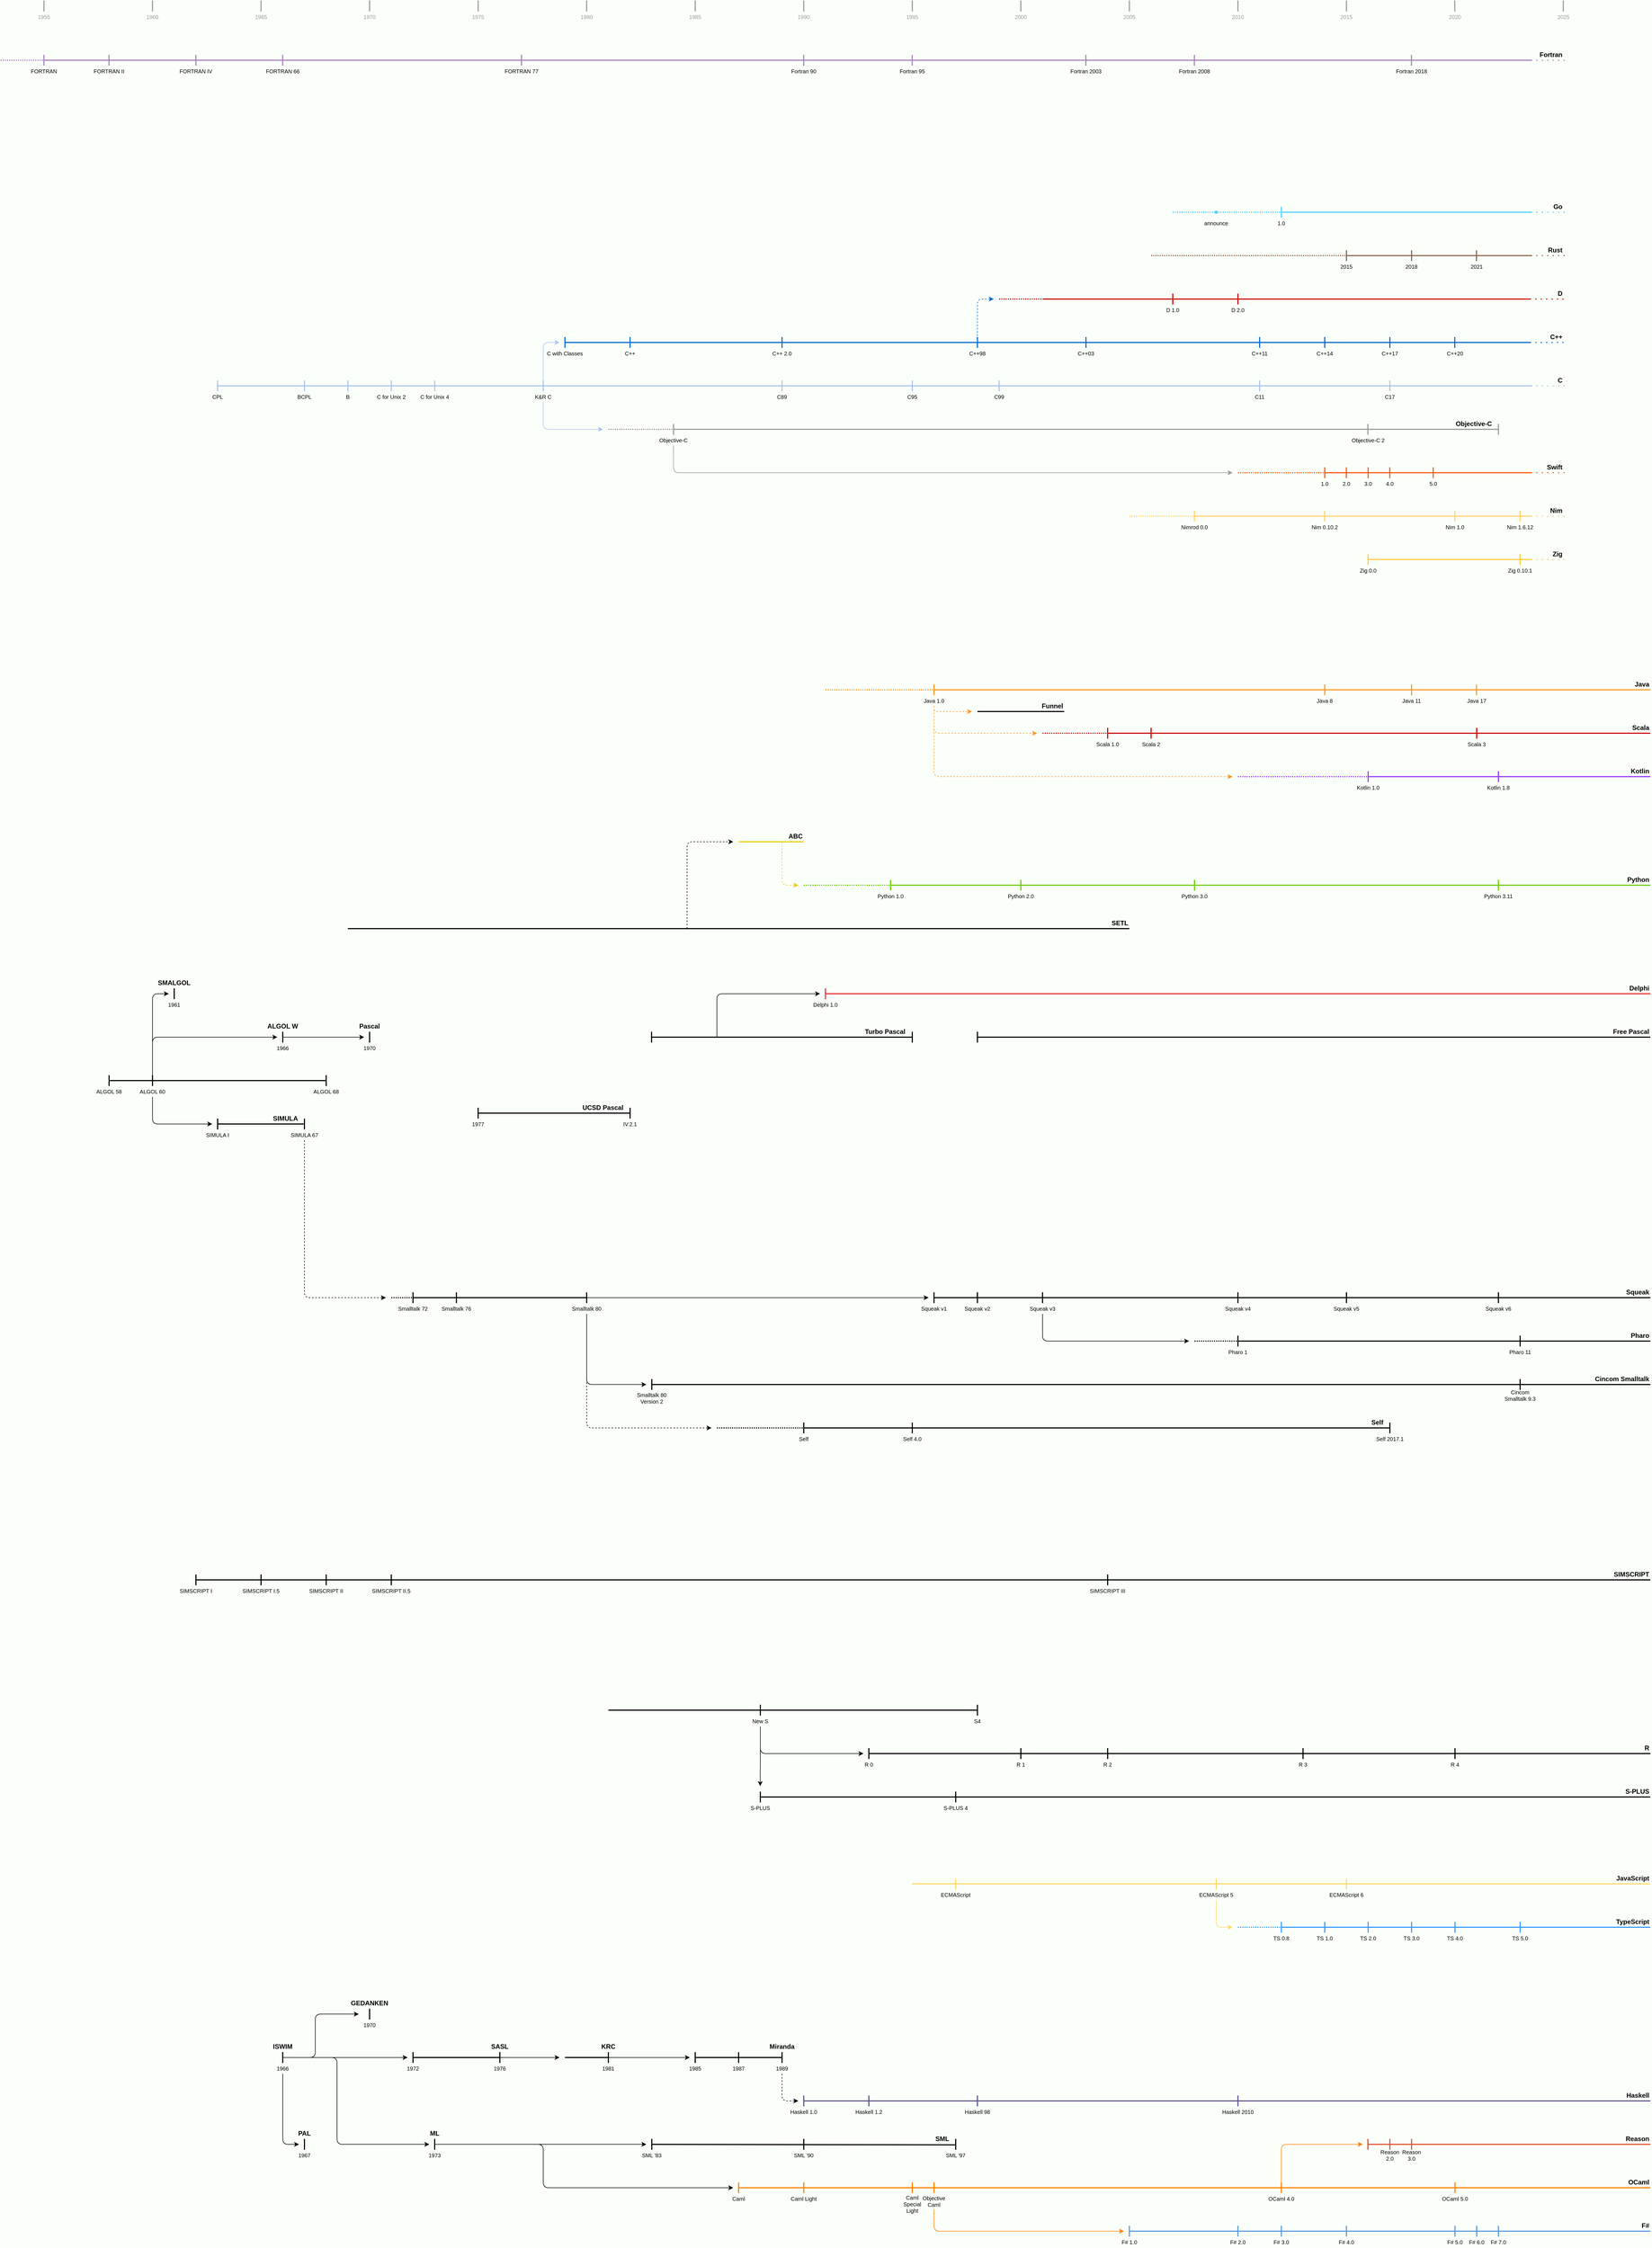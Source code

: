 <mxfile version="21.3.2" type="github">
  <diagram name="Tree" id="TOpz_gU_0tLDTX0xRvxz">
    <mxGraphModel dx="1710" dy="1283" grid="1" gridSize="10" guides="1" tooltips="1" connect="1" arrows="1" fold="1" page="1" pageScale="1" pageWidth="4000" pageHeight="8000" background="#FBFFFA" math="0" shadow="0">
      <root>
        <mxCell id="0" />
        <mxCell id="1" style="locked=1;" parent="0" />
        <mxCell id="IehX3tPz6Vb7JIEDDmJr-567" value="Years" style="locked=1;" parent="0" />
        <mxCell id="IehX3tPz6Vb7JIEDDmJr-132" value="" style="endArrow=none;html=1;rounded=0;strokeWidth=2;fontColor=#999999;strokeColor=#999999;" parent="IehX3tPz6Vb7JIEDDmJr-567" edge="1">
          <mxGeometry width="50" height="50" relative="1" as="geometry">
            <mxPoint x="2520" y="30" as="sourcePoint" />
            <mxPoint x="2520" y="10" as="targetPoint" />
          </mxGeometry>
        </mxCell>
        <mxCell id="IehX3tPz6Vb7JIEDDmJr-133" value="2015" style="text;html=1;strokeColor=none;fillColor=none;align=center;verticalAlign=middle;whiteSpace=wrap;rounded=0;fontSize=10;fontColor=#999999;" parent="IehX3tPz6Vb7JIEDDmJr-567" vertex="1">
          <mxGeometry x="2500" y="30" width="40" height="20" as="geometry" />
        </mxCell>
        <mxCell id="IehX3tPz6Vb7JIEDDmJr-136" value="" style="endArrow=none;html=1;rounded=0;strokeWidth=2;fontColor=#999999;strokeColor=#999999;" parent="IehX3tPz6Vb7JIEDDmJr-567" edge="1">
          <mxGeometry width="50" height="50" relative="1" as="geometry">
            <mxPoint x="2719.58" y="30" as="sourcePoint" />
            <mxPoint x="2719.58" y="10" as="targetPoint" />
          </mxGeometry>
        </mxCell>
        <mxCell id="IehX3tPz6Vb7JIEDDmJr-137" value="2020" style="text;html=1;strokeColor=none;fillColor=none;align=center;verticalAlign=middle;whiteSpace=wrap;rounded=0;fontSize=10;fontColor=#999999;" parent="IehX3tPz6Vb7JIEDDmJr-567" vertex="1">
          <mxGeometry x="2700" y="30" width="40" height="20" as="geometry" />
        </mxCell>
        <mxCell id="IehX3tPz6Vb7JIEDDmJr-138" value="" style="endArrow=none;html=1;rounded=0;strokeWidth=2;fontColor=#999999;strokeColor=#999999;" parent="IehX3tPz6Vb7JIEDDmJr-567" edge="1">
          <mxGeometry width="50" height="50" relative="1" as="geometry">
            <mxPoint x="2320" y="30" as="sourcePoint" />
            <mxPoint x="2320" y="10" as="targetPoint" />
          </mxGeometry>
        </mxCell>
        <mxCell id="IehX3tPz6Vb7JIEDDmJr-139" value="2010" style="text;html=1;strokeColor=none;fillColor=none;align=center;verticalAlign=middle;whiteSpace=wrap;rounded=0;fontSize=10;fontColor=#999999;" parent="IehX3tPz6Vb7JIEDDmJr-567" vertex="1">
          <mxGeometry x="2300" y="30" width="40" height="20" as="geometry" />
        </mxCell>
        <mxCell id="IehX3tPz6Vb7JIEDDmJr-140" value="" style="endArrow=none;html=1;rounded=0;strokeWidth=2;fontColor=#999999;strokeColor=#999999;" parent="IehX3tPz6Vb7JIEDDmJr-567" edge="1">
          <mxGeometry width="50" height="50" relative="1" as="geometry">
            <mxPoint x="2120" y="30" as="sourcePoint" />
            <mxPoint x="2120" y="10" as="targetPoint" />
          </mxGeometry>
        </mxCell>
        <mxCell id="IehX3tPz6Vb7JIEDDmJr-141" value="2005" style="text;html=1;strokeColor=none;fillColor=none;align=center;verticalAlign=middle;whiteSpace=wrap;rounded=0;fontSize=10;fontColor=#999999;" parent="IehX3tPz6Vb7JIEDDmJr-567" vertex="1">
          <mxGeometry x="2100" y="30" width="40" height="20" as="geometry" />
        </mxCell>
        <mxCell id="IehX3tPz6Vb7JIEDDmJr-142" value="" style="endArrow=none;html=1;rounded=0;strokeWidth=2;fontColor=#999999;strokeColor=#999999;" parent="IehX3tPz6Vb7JIEDDmJr-567" edge="1">
          <mxGeometry width="50" height="50" relative="1" as="geometry">
            <mxPoint x="1920" y="30" as="sourcePoint" />
            <mxPoint x="1920" y="10" as="targetPoint" />
          </mxGeometry>
        </mxCell>
        <mxCell id="IehX3tPz6Vb7JIEDDmJr-143" value="2000" style="text;html=1;strokeColor=none;fillColor=none;align=center;verticalAlign=middle;whiteSpace=wrap;rounded=0;fontSize=10;fontColor=#999999;" parent="IehX3tPz6Vb7JIEDDmJr-567" vertex="1">
          <mxGeometry x="1900" y="30" width="40" height="20" as="geometry" />
        </mxCell>
        <mxCell id="IehX3tPz6Vb7JIEDDmJr-144" value="" style="endArrow=none;html=1;rounded=0;strokeWidth=2;fontColor=#999999;strokeColor=#999999;" parent="IehX3tPz6Vb7JIEDDmJr-567" edge="1">
          <mxGeometry width="50" height="50" relative="1" as="geometry">
            <mxPoint x="1720" y="30" as="sourcePoint" />
            <mxPoint x="1720" y="10" as="targetPoint" />
          </mxGeometry>
        </mxCell>
        <mxCell id="IehX3tPz6Vb7JIEDDmJr-145" value="1995" style="text;html=1;strokeColor=none;fillColor=none;align=center;verticalAlign=middle;whiteSpace=wrap;rounded=0;fontSize=10;fontColor=#999999;" parent="IehX3tPz6Vb7JIEDDmJr-567" vertex="1">
          <mxGeometry x="1700" y="30" width="40" height="20" as="geometry" />
        </mxCell>
        <mxCell id="IehX3tPz6Vb7JIEDDmJr-146" value="" style="endArrow=none;html=1;rounded=0;strokeWidth=2;fontColor=#999999;strokeColor=#999999;" parent="IehX3tPz6Vb7JIEDDmJr-567" edge="1">
          <mxGeometry width="50" height="50" relative="1" as="geometry">
            <mxPoint x="1520" y="30" as="sourcePoint" />
            <mxPoint x="1520" y="10" as="targetPoint" />
          </mxGeometry>
        </mxCell>
        <mxCell id="IehX3tPz6Vb7JIEDDmJr-147" value="1990" style="text;html=1;strokeColor=none;fillColor=none;align=center;verticalAlign=middle;whiteSpace=wrap;rounded=0;fontSize=10;fontColor=#999999;" parent="IehX3tPz6Vb7JIEDDmJr-567" vertex="1">
          <mxGeometry x="1500" y="30" width="40" height="20" as="geometry" />
        </mxCell>
        <mxCell id="IehX3tPz6Vb7JIEDDmJr-148" value="" style="endArrow=none;html=1;rounded=0;strokeWidth=2;fontColor=#999999;strokeColor=#999999;" parent="IehX3tPz6Vb7JIEDDmJr-567" edge="1">
          <mxGeometry width="50" height="50" relative="1" as="geometry">
            <mxPoint x="1320" y="30" as="sourcePoint" />
            <mxPoint x="1320" y="10" as="targetPoint" />
          </mxGeometry>
        </mxCell>
        <mxCell id="IehX3tPz6Vb7JIEDDmJr-149" value="1985" style="text;html=1;strokeColor=none;fillColor=none;align=center;verticalAlign=middle;whiteSpace=wrap;rounded=0;fontSize=10;fontColor=#999999;" parent="IehX3tPz6Vb7JIEDDmJr-567" vertex="1">
          <mxGeometry x="1300" y="30" width="40" height="20" as="geometry" />
        </mxCell>
        <mxCell id="IehX3tPz6Vb7JIEDDmJr-150" value="" style="endArrow=none;html=1;rounded=0;strokeWidth=2;fontColor=#999999;strokeColor=#999999;" parent="IehX3tPz6Vb7JIEDDmJr-567" edge="1">
          <mxGeometry width="50" height="50" relative="1" as="geometry">
            <mxPoint x="1120" y="30" as="sourcePoint" />
            <mxPoint x="1120" y="10" as="targetPoint" />
          </mxGeometry>
        </mxCell>
        <mxCell id="IehX3tPz6Vb7JIEDDmJr-151" value="1980" style="text;html=1;strokeColor=none;fillColor=none;align=center;verticalAlign=middle;whiteSpace=wrap;rounded=0;fontSize=10;fontColor=#999999;" parent="IehX3tPz6Vb7JIEDDmJr-567" vertex="1">
          <mxGeometry x="1100" y="30" width="40" height="20" as="geometry" />
        </mxCell>
        <mxCell id="IehX3tPz6Vb7JIEDDmJr-152" value="" style="endArrow=none;html=1;rounded=0;strokeWidth=2;fontColor=#999999;strokeColor=#999999;" parent="IehX3tPz6Vb7JIEDDmJr-567" edge="1">
          <mxGeometry width="50" height="50" relative="1" as="geometry">
            <mxPoint x="920" y="30" as="sourcePoint" />
            <mxPoint x="920" y="10" as="targetPoint" />
          </mxGeometry>
        </mxCell>
        <mxCell id="IehX3tPz6Vb7JIEDDmJr-153" value="1975" style="text;html=1;strokeColor=none;fillColor=none;align=center;verticalAlign=middle;whiteSpace=wrap;rounded=0;fontSize=10;fontColor=#999999;" parent="IehX3tPz6Vb7JIEDDmJr-567" vertex="1">
          <mxGeometry x="900" y="30" width="40" height="20" as="geometry" />
        </mxCell>
        <mxCell id="IehX3tPz6Vb7JIEDDmJr-154" value="" style="endArrow=none;html=1;rounded=0;strokeWidth=2;fontColor=#999999;strokeColor=#999999;" parent="IehX3tPz6Vb7JIEDDmJr-567" edge="1">
          <mxGeometry width="50" height="50" relative="1" as="geometry">
            <mxPoint x="720" y="30" as="sourcePoint" />
            <mxPoint x="720" y="10" as="targetPoint" />
          </mxGeometry>
        </mxCell>
        <mxCell id="IehX3tPz6Vb7JIEDDmJr-155" value="1970" style="text;html=1;strokeColor=none;fillColor=none;align=center;verticalAlign=middle;whiteSpace=wrap;rounded=0;fontSize=10;fontColor=#999999;" parent="IehX3tPz6Vb7JIEDDmJr-567" vertex="1">
          <mxGeometry x="700" y="30" width="40" height="20" as="geometry" />
        </mxCell>
        <mxCell id="IehX3tPz6Vb7JIEDDmJr-156" value="" style="endArrow=none;html=1;rounded=0;strokeWidth=2;fontColor=#999999;strokeColor=#999999;" parent="IehX3tPz6Vb7JIEDDmJr-567" edge="1">
          <mxGeometry width="50" height="50" relative="1" as="geometry">
            <mxPoint x="520" y="30" as="sourcePoint" />
            <mxPoint x="520" y="10" as="targetPoint" />
          </mxGeometry>
        </mxCell>
        <mxCell id="IehX3tPz6Vb7JIEDDmJr-157" value="1965" style="text;html=1;strokeColor=none;fillColor=none;align=center;verticalAlign=middle;whiteSpace=wrap;rounded=0;fontSize=10;fontColor=#999999;" parent="IehX3tPz6Vb7JIEDDmJr-567" vertex="1">
          <mxGeometry x="500" y="30" width="40" height="20" as="geometry" />
        </mxCell>
        <mxCell id="IehX3tPz6Vb7JIEDDmJr-158" value="" style="endArrow=none;html=1;rounded=0;strokeWidth=2;fontColor=#999999;strokeColor=#999999;" parent="IehX3tPz6Vb7JIEDDmJr-567" edge="1">
          <mxGeometry width="50" height="50" relative="1" as="geometry">
            <mxPoint x="320" y="30" as="sourcePoint" />
            <mxPoint x="320" y="10" as="targetPoint" />
          </mxGeometry>
        </mxCell>
        <mxCell id="IehX3tPz6Vb7JIEDDmJr-159" value="1960" style="text;html=1;strokeColor=none;fillColor=none;align=center;verticalAlign=middle;whiteSpace=wrap;rounded=0;fontSize=10;fontColor=#999999;" parent="IehX3tPz6Vb7JIEDDmJr-567" vertex="1">
          <mxGeometry x="300" y="30" width="40" height="20" as="geometry" />
        </mxCell>
        <mxCell id="IehX3tPz6Vb7JIEDDmJr-160" value="" style="endArrow=none;html=1;rounded=0;strokeWidth=2;fontColor=#999999;strokeColor=#999999;" parent="IehX3tPz6Vb7JIEDDmJr-567" edge="1">
          <mxGeometry width="50" height="50" relative="1" as="geometry">
            <mxPoint x="120" y="30" as="sourcePoint" />
            <mxPoint x="120" y="10" as="targetPoint" />
          </mxGeometry>
        </mxCell>
        <mxCell id="IehX3tPz6Vb7JIEDDmJr-161" value="1955" style="text;html=1;strokeColor=none;fillColor=none;align=center;verticalAlign=middle;whiteSpace=wrap;rounded=0;fontSize=10;fontColor=#999999;" parent="IehX3tPz6Vb7JIEDDmJr-567" vertex="1">
          <mxGeometry x="100" y="30" width="40" height="20" as="geometry" />
        </mxCell>
        <mxCell id="IehX3tPz6Vb7JIEDDmJr-312" value="" style="endArrow=none;html=1;rounded=0;strokeWidth=2;fontColor=#999999;strokeColor=#999999;" parent="IehX3tPz6Vb7JIEDDmJr-567" edge="1">
          <mxGeometry width="50" height="50" relative="1" as="geometry">
            <mxPoint x="2919.58" y="30" as="sourcePoint" />
            <mxPoint x="2919.58" y="10" as="targetPoint" />
          </mxGeometry>
        </mxCell>
        <mxCell id="IehX3tPz6Vb7JIEDDmJr-313" value="2025" style="text;html=1;strokeColor=none;fillColor=none;align=center;verticalAlign=middle;whiteSpace=wrap;rounded=0;fontSize=10;fontColor=#999999;" parent="IehX3tPz6Vb7JIEDDmJr-567" vertex="1">
          <mxGeometry x="2900" y="30" width="40" height="20" as="geometry" />
        </mxCell>
        <mxCell id="IehX3tPz6Vb7JIEDDmJr-566" value="Main" parent="0" />
        <mxCell id="IehX3tPz6Vb7JIEDDmJr-714" value="" style="group" parent="IehX3tPz6Vb7JIEDDmJr-566" vertex="1" connectable="0">
          <mxGeometry x="360" y="2900" width="2720" height="50" as="geometry" />
        </mxCell>
        <mxCell id="IehX3tPz6Vb7JIEDDmJr-695" value="" style="endArrow=none;html=1;rounded=0;strokeWidth=2;" parent="IehX3tPz6Vb7JIEDDmJr-714" edge="1">
          <mxGeometry width="50" height="50" relative="1" as="geometry">
            <mxPoint x="40" y="20" as="sourcePoint" />
            <mxPoint x="2720" y="20" as="targetPoint" />
          </mxGeometry>
        </mxCell>
        <mxCell id="IehX3tPz6Vb7JIEDDmJr-698" value="SIMSCRIPT" style="text;html=1;strokeColor=none;fillColor=none;align=right;verticalAlign=middle;whiteSpace=wrap;rounded=0;fontStyle=1" parent="IehX3tPz6Vb7JIEDDmJr-714" vertex="1">
          <mxGeometry x="2640" width="80" height="20" as="geometry" />
        </mxCell>
        <mxCell id="IehX3tPz6Vb7JIEDDmJr-699" value="" style="endArrow=none;html=1;rounded=0;strokeWidth=2;" parent="IehX3tPz6Vb7JIEDDmJr-714" edge="1">
          <mxGeometry width="50" height="50" relative="1" as="geometry">
            <mxPoint x="40" y="30" as="sourcePoint" />
            <mxPoint x="40" y="10" as="targetPoint" />
          </mxGeometry>
        </mxCell>
        <mxCell id="IehX3tPz6Vb7JIEDDmJr-700" value="SIMSCRIPT I" style="text;html=1;strokeColor=none;fillColor=none;align=center;verticalAlign=middle;whiteSpace=wrap;rounded=0;fontSize=10;" parent="IehX3tPz6Vb7JIEDDmJr-714" vertex="1">
          <mxGeometry y="30" width="80" height="20" as="geometry" />
        </mxCell>
        <mxCell id="IehX3tPz6Vb7JIEDDmJr-702" value="" style="endArrow=none;html=1;rounded=0;strokeWidth=2;" parent="IehX3tPz6Vb7JIEDDmJr-714" edge="1">
          <mxGeometry width="50" height="50" relative="1" as="geometry">
            <mxPoint x="160" y="30" as="sourcePoint" />
            <mxPoint x="160" y="10" as="targetPoint" />
          </mxGeometry>
        </mxCell>
        <mxCell id="IehX3tPz6Vb7JIEDDmJr-703" value="SIMSCRIPT I.5" style="text;html=1;strokeColor=none;fillColor=none;align=center;verticalAlign=middle;whiteSpace=wrap;rounded=0;fontSize=10;" parent="IehX3tPz6Vb7JIEDDmJr-714" vertex="1">
          <mxGeometry x="120" y="30" width="80" height="20" as="geometry" />
        </mxCell>
        <mxCell id="IehX3tPz6Vb7JIEDDmJr-704" value="" style="endArrow=none;html=1;rounded=0;strokeWidth=2;" parent="IehX3tPz6Vb7JIEDDmJr-714" edge="1">
          <mxGeometry width="50" height="50" relative="1" as="geometry">
            <mxPoint x="280" y="30" as="sourcePoint" />
            <mxPoint x="280" y="10" as="targetPoint" />
          </mxGeometry>
        </mxCell>
        <mxCell id="IehX3tPz6Vb7JIEDDmJr-705" value="SIMSCRIPT II" style="text;html=1;strokeColor=none;fillColor=none;align=center;verticalAlign=middle;whiteSpace=wrap;rounded=0;fontSize=10;" parent="IehX3tPz6Vb7JIEDDmJr-714" vertex="1">
          <mxGeometry x="240" y="30" width="80" height="20" as="geometry" />
        </mxCell>
        <mxCell id="IehX3tPz6Vb7JIEDDmJr-706" value="" style="endArrow=none;html=1;rounded=0;strokeWidth=2;" parent="IehX3tPz6Vb7JIEDDmJr-714" edge="1">
          <mxGeometry width="50" height="50" relative="1" as="geometry">
            <mxPoint x="400" y="30" as="sourcePoint" />
            <mxPoint x="400" y="10" as="targetPoint" />
          </mxGeometry>
        </mxCell>
        <mxCell id="IehX3tPz6Vb7JIEDDmJr-707" value="SIMSCRIPT II.5" style="text;html=1;strokeColor=none;fillColor=none;align=center;verticalAlign=middle;whiteSpace=wrap;rounded=0;fontSize=10;" parent="IehX3tPz6Vb7JIEDDmJr-714" vertex="1">
          <mxGeometry x="360" y="30" width="80" height="20" as="geometry" />
        </mxCell>
        <mxCell id="IehX3tPz6Vb7JIEDDmJr-708" value="" style="endArrow=none;html=1;rounded=0;strokeWidth=2;" parent="IehX3tPz6Vb7JIEDDmJr-714" edge="1">
          <mxGeometry width="50" height="50" relative="1" as="geometry">
            <mxPoint x="1720" y="30" as="sourcePoint" />
            <mxPoint x="1720" y="10" as="targetPoint" />
          </mxGeometry>
        </mxCell>
        <mxCell id="IehX3tPz6Vb7JIEDDmJr-709" value="SIMSCRIPT III" style="text;html=1;strokeColor=none;fillColor=none;align=center;verticalAlign=middle;whiteSpace=wrap;rounded=0;fontSize=10;" parent="IehX3tPz6Vb7JIEDDmJr-714" vertex="1">
          <mxGeometry x="1680" y="30" width="80" height="20" as="geometry" />
        </mxCell>
        <mxCell id="IehX3tPz6Vb7JIEDDmJr-715" value="" style="group" parent="IehX3tPz6Vb7JIEDDmJr-566" vertex="1" connectable="0">
          <mxGeometry x="1160" y="3150" width="1920" height="200" as="geometry" />
        </mxCell>
        <mxCell id="IehX3tPz6Vb7JIEDDmJr-575" value="" style="endArrow=none;html=1;rounded=0;strokeWidth=2;" parent="IehX3tPz6Vb7JIEDDmJr-715" edge="1">
          <mxGeometry width="50" height="50" relative="1" as="geometry">
            <mxPoint x="480" y="100" as="sourcePoint" />
            <mxPoint x="480" y="80" as="targetPoint" />
          </mxGeometry>
        </mxCell>
        <mxCell id="IehX3tPz6Vb7JIEDDmJr-576" value="R 0" style="text;html=1;strokeColor=none;fillColor=none;align=center;verticalAlign=middle;whiteSpace=wrap;rounded=0;fontSize=10;" parent="IehX3tPz6Vb7JIEDDmJr-715" vertex="1">
          <mxGeometry x="460" y="100" width="40" height="20" as="geometry" />
        </mxCell>
        <mxCell id="IehX3tPz6Vb7JIEDDmJr-577" value="" style="endArrow=none;html=1;rounded=0;strokeWidth=2;" parent="IehX3tPz6Vb7JIEDDmJr-715" edge="1">
          <mxGeometry width="50" height="50" relative="1" as="geometry">
            <mxPoint x="480" y="90" as="sourcePoint" />
            <mxPoint x="1920" y="90" as="targetPoint" />
          </mxGeometry>
        </mxCell>
        <mxCell id="IehX3tPz6Vb7JIEDDmJr-578" value="" style="endArrow=none;html=1;rounded=0;strokeWidth=2;" parent="IehX3tPz6Vb7JIEDDmJr-715" edge="1">
          <mxGeometry width="50" height="50" relative="1" as="geometry">
            <mxPoint x="760" y="100" as="sourcePoint" />
            <mxPoint x="760" y="80" as="targetPoint" />
          </mxGeometry>
        </mxCell>
        <mxCell id="IehX3tPz6Vb7JIEDDmJr-579" value="R 1" style="text;html=1;strokeColor=none;fillColor=none;align=center;verticalAlign=middle;whiteSpace=wrap;rounded=0;fontSize=10;" parent="IehX3tPz6Vb7JIEDDmJr-715" vertex="1">
          <mxGeometry x="740" y="100" width="40" height="20" as="geometry" />
        </mxCell>
        <mxCell id="IehX3tPz6Vb7JIEDDmJr-580" value="" style="endArrow=none;html=1;rounded=0;strokeWidth=2;" parent="IehX3tPz6Vb7JIEDDmJr-715" edge="1">
          <mxGeometry width="50" height="50" relative="1" as="geometry">
            <mxPoint x="920" y="100" as="sourcePoint" />
            <mxPoint x="920" y="80" as="targetPoint" />
          </mxGeometry>
        </mxCell>
        <mxCell id="IehX3tPz6Vb7JIEDDmJr-581" value="R 2" style="text;html=1;strokeColor=none;fillColor=none;align=center;verticalAlign=middle;whiteSpace=wrap;rounded=0;fontSize=10;" parent="IehX3tPz6Vb7JIEDDmJr-715" vertex="1">
          <mxGeometry x="900" y="100" width="40" height="20" as="geometry" />
        </mxCell>
        <mxCell id="IehX3tPz6Vb7JIEDDmJr-582" value="" style="endArrow=none;html=1;rounded=0;strokeWidth=2;" parent="IehX3tPz6Vb7JIEDDmJr-715" edge="1">
          <mxGeometry width="50" height="50" relative="1" as="geometry">
            <mxPoint x="1280" y="100" as="sourcePoint" />
            <mxPoint x="1280" y="80" as="targetPoint" />
          </mxGeometry>
        </mxCell>
        <mxCell id="IehX3tPz6Vb7JIEDDmJr-583" value="R 3" style="text;html=1;strokeColor=none;fillColor=none;align=center;verticalAlign=middle;whiteSpace=wrap;rounded=0;fontSize=10;" parent="IehX3tPz6Vb7JIEDDmJr-715" vertex="1">
          <mxGeometry x="1260" y="100" width="40" height="20" as="geometry" />
        </mxCell>
        <mxCell id="IehX3tPz6Vb7JIEDDmJr-584" value="" style="endArrow=none;html=1;rounded=0;strokeWidth=2;" parent="IehX3tPz6Vb7JIEDDmJr-715" edge="1">
          <mxGeometry width="50" height="50" relative="1" as="geometry">
            <mxPoint x="1560" y="100" as="sourcePoint" />
            <mxPoint x="1560" y="80" as="targetPoint" />
          </mxGeometry>
        </mxCell>
        <mxCell id="IehX3tPz6Vb7JIEDDmJr-585" value="R 4" style="text;html=1;strokeColor=none;fillColor=none;align=center;verticalAlign=middle;whiteSpace=wrap;rounded=0;fontSize=10;" parent="IehX3tPz6Vb7JIEDDmJr-715" vertex="1">
          <mxGeometry x="1540" y="100" width="40" height="20" as="geometry" />
        </mxCell>
        <mxCell id="IehX3tPz6Vb7JIEDDmJr-586" value="R" style="text;html=1;strokeColor=none;fillColor=none;align=right;verticalAlign=middle;whiteSpace=wrap;rounded=0;fontStyle=1" parent="IehX3tPz6Vb7JIEDDmJr-715" vertex="1">
          <mxGeometry x="1840" y="70" width="80" height="20" as="geometry" />
        </mxCell>
        <mxCell id="IehX3tPz6Vb7JIEDDmJr-589" value="" style="endArrow=none;html=1;rounded=0;strokeWidth=2;" parent="IehX3tPz6Vb7JIEDDmJr-715" edge="1">
          <mxGeometry width="50" height="50" relative="1" as="geometry">
            <mxPoint x="680" y="20" as="sourcePoint" />
            <mxPoint x="680" as="targetPoint" />
          </mxGeometry>
        </mxCell>
        <mxCell id="IehX3tPz6Vb7JIEDDmJr-590" value="S4" style="text;html=1;strokeColor=none;fillColor=none;align=center;verticalAlign=middle;whiteSpace=wrap;rounded=0;fontSize=10;" parent="IehX3tPz6Vb7JIEDDmJr-715" vertex="1">
          <mxGeometry x="660" y="20" width="40" height="20" as="geometry" />
        </mxCell>
        <mxCell id="IehX3tPz6Vb7JIEDDmJr-591" value="" style="endArrow=none;html=1;rounded=0;strokeWidth=2;" parent="IehX3tPz6Vb7JIEDDmJr-715" edge="1">
          <mxGeometry width="50" height="50" relative="1" as="geometry">
            <mxPoint y="10" as="sourcePoint" />
            <mxPoint x="680" y="10" as="targetPoint" />
          </mxGeometry>
        </mxCell>
        <mxCell id="IehX3tPz6Vb7JIEDDmJr-592" value="" style="endArrow=none;html=1;rounded=0;strokeWidth=2;" parent="IehX3tPz6Vb7JIEDDmJr-715" edge="1">
          <mxGeometry width="50" height="50" relative="1" as="geometry">
            <mxPoint x="280" y="20" as="sourcePoint" />
            <mxPoint x="280" as="targetPoint" />
          </mxGeometry>
        </mxCell>
        <mxCell id="IehX3tPz6Vb7JIEDDmJr-606" style="edgeStyle=orthogonalEdgeStyle;rounded=0;orthogonalLoop=1;jettySize=auto;html=1;exitX=0.5;exitY=1;exitDx=0;exitDy=0;" parent="IehX3tPz6Vb7JIEDDmJr-715" source="IehX3tPz6Vb7JIEDDmJr-593" edge="1">
          <mxGeometry relative="1" as="geometry">
            <mxPoint x="279.778" y="150" as="targetPoint" />
          </mxGeometry>
        </mxCell>
        <mxCell id="IehX3tPz6Vb7JIEDDmJr-607" style="edgeStyle=orthogonalEdgeStyle;rounded=1;orthogonalLoop=1;jettySize=auto;html=1;exitX=0.5;exitY=1;exitDx=0;exitDy=0;" parent="IehX3tPz6Vb7JIEDDmJr-715" source="IehX3tPz6Vb7JIEDDmJr-593" edge="1">
          <mxGeometry relative="1" as="geometry">
            <mxPoint x="470.0" y="90" as="targetPoint" />
            <Array as="points">
              <mxPoint x="280" y="90" />
            </Array>
          </mxGeometry>
        </mxCell>
        <mxCell id="IehX3tPz6Vb7JIEDDmJr-593" value="New S" style="text;html=1;strokeColor=none;fillColor=none;align=center;verticalAlign=middle;whiteSpace=wrap;rounded=0;fontSize=10;" parent="IehX3tPz6Vb7JIEDDmJr-715" vertex="1">
          <mxGeometry x="260" y="20" width="40" height="20" as="geometry" />
        </mxCell>
        <mxCell id="IehX3tPz6Vb7JIEDDmJr-594" value="" style="endArrow=none;html=1;rounded=0;strokeWidth=2;" parent="IehX3tPz6Vb7JIEDDmJr-715" edge="1">
          <mxGeometry width="50" height="50" relative="1" as="geometry">
            <mxPoint x="280" y="180" as="sourcePoint" />
            <mxPoint x="280" y="160" as="targetPoint" />
          </mxGeometry>
        </mxCell>
        <mxCell id="IehX3tPz6Vb7JIEDDmJr-595" value="S-PLUS" style="text;html=1;strokeColor=none;fillColor=none;align=center;verticalAlign=middle;whiteSpace=wrap;rounded=0;fontSize=10;" parent="IehX3tPz6Vb7JIEDDmJr-715" vertex="1">
          <mxGeometry x="260" y="180" width="40" height="20" as="geometry" />
        </mxCell>
        <mxCell id="IehX3tPz6Vb7JIEDDmJr-596" value="" style="endArrow=none;html=1;rounded=0;strokeWidth=2;" parent="IehX3tPz6Vb7JIEDDmJr-715" edge="1">
          <mxGeometry width="50" height="50" relative="1" as="geometry">
            <mxPoint x="280" y="170" as="sourcePoint" />
            <mxPoint x="1920" y="170" as="targetPoint" />
          </mxGeometry>
        </mxCell>
        <mxCell id="IehX3tPz6Vb7JIEDDmJr-597" value="" style="endArrow=none;html=1;rounded=0;strokeWidth=2;" parent="IehX3tPz6Vb7JIEDDmJr-715" edge="1">
          <mxGeometry width="50" height="50" relative="1" as="geometry">
            <mxPoint x="640" y="180" as="sourcePoint" />
            <mxPoint x="640" y="160" as="targetPoint" />
          </mxGeometry>
        </mxCell>
        <mxCell id="IehX3tPz6Vb7JIEDDmJr-598" value="S-PLUS 4" style="text;html=1;strokeColor=none;fillColor=none;align=center;verticalAlign=middle;whiteSpace=wrap;rounded=0;fontSize=10;" parent="IehX3tPz6Vb7JIEDDmJr-715" vertex="1">
          <mxGeometry x="610" y="180" width="60" height="20" as="geometry" />
        </mxCell>
        <mxCell id="IehX3tPz6Vb7JIEDDmJr-605" value="S-PLUS" style="text;html=1;strokeColor=none;fillColor=none;align=right;verticalAlign=middle;whiteSpace=wrap;rounded=0;fontStyle=1" parent="IehX3tPz6Vb7JIEDDmJr-715" vertex="1">
          <mxGeometry x="1840" y="150" width="80" height="20" as="geometry" />
        </mxCell>
        <mxCell id="IehX3tPz6Vb7JIEDDmJr-716" value="" style="group" parent="IehX3tPz6Vb7JIEDDmJr-566" vertex="1" connectable="0">
          <mxGeometry x="210" y="1810" width="2870" height="860" as="geometry" />
        </mxCell>
        <mxCell id="IehX3tPz6Vb7JIEDDmJr-505" value="" style="endArrow=none;html=1;rounded=0;strokeWidth=2;strokeColor=#E82E2E;" parent="IehX3tPz6Vb7JIEDDmJr-716" edge="1">
          <mxGeometry width="50" height="50" relative="1" as="geometry">
            <mxPoint x="1350" y="30" as="sourcePoint" />
            <mxPoint x="2870" y="30" as="targetPoint" />
          </mxGeometry>
        </mxCell>
        <mxCell id="IehX3tPz6Vb7JIEDDmJr-506" value="Delphi" style="text;html=1;strokeColor=none;fillColor=none;align=right;verticalAlign=middle;whiteSpace=wrap;rounded=0;fontStyle=1" parent="IehX3tPz6Vb7JIEDDmJr-716" vertex="1">
          <mxGeometry x="2810" y="10" width="60" height="20" as="geometry" />
        </mxCell>
        <mxCell id="IehX3tPz6Vb7JIEDDmJr-513" value="" style="endArrow=none;html=1;rounded=0;strokeWidth=2;strokeColor=#E82E2E;" parent="IehX3tPz6Vb7JIEDDmJr-716" edge="1">
          <mxGeometry width="50" height="50" relative="1" as="geometry">
            <mxPoint x="1350" y="40" as="sourcePoint" />
            <mxPoint x="1350" y="20" as="targetPoint" />
          </mxGeometry>
        </mxCell>
        <mxCell id="IehX3tPz6Vb7JIEDDmJr-514" value="Delphi 1.0" style="text;html=1;strokeColor=none;fillColor=none;align=center;verticalAlign=middle;whiteSpace=wrap;rounded=0;fontSize=10;" parent="IehX3tPz6Vb7JIEDDmJr-716" vertex="1">
          <mxGeometry x="1320" y="40" width="60" height="20" as="geometry" />
        </mxCell>
        <mxCell id="IehX3tPz6Vb7JIEDDmJr-515" value="" style="endArrow=none;html=1;rounded=0;strokeWidth=2;" parent="IehX3tPz6Vb7JIEDDmJr-716" edge="1">
          <mxGeometry width="50" height="50" relative="1" as="geometry">
            <mxPoint x="1030" y="110" as="sourcePoint" />
            <mxPoint x="1510" y="110" as="targetPoint" />
          </mxGeometry>
        </mxCell>
        <mxCell id="IehX3tPz6Vb7JIEDDmJr-516" value="Turbo Pascal" style="text;html=1;strokeColor=none;fillColor=none;align=center;verticalAlign=middle;whiteSpace=wrap;rounded=0;fontStyle=1" parent="IehX3tPz6Vb7JIEDDmJr-716" vertex="1">
          <mxGeometry x="1420" y="90" width="80" height="20" as="geometry" />
        </mxCell>
        <mxCell id="IehX3tPz6Vb7JIEDDmJr-517" value="" style="endArrow=none;html=1;rounded=0;strokeWidth=2;" parent="IehX3tPz6Vb7JIEDDmJr-716" edge="1">
          <mxGeometry width="50" height="50" relative="1" as="geometry">
            <mxPoint x="1029.58" y="120" as="sourcePoint" />
            <mxPoint x="1029.58" y="100" as="targetPoint" />
          </mxGeometry>
        </mxCell>
        <mxCell id="IehX3tPz6Vb7JIEDDmJr-519" value="" style="endArrow=none;html=1;rounded=0;strokeWidth=2;" parent="IehX3tPz6Vb7JIEDDmJr-716" edge="1">
          <mxGeometry width="50" height="50" relative="1" as="geometry">
            <mxPoint x="1510" y="120" as="sourcePoint" />
            <mxPoint x="1510" y="100" as="targetPoint" />
          </mxGeometry>
        </mxCell>
        <mxCell id="IehX3tPz6Vb7JIEDDmJr-521" style="edgeStyle=orthogonalEdgeStyle;rounded=1;orthogonalLoop=1;jettySize=auto;html=1;" parent="IehX3tPz6Vb7JIEDDmJr-716" edge="1">
          <mxGeometry relative="1" as="geometry">
            <mxPoint x="1340" y="30" as="targetPoint" />
            <mxPoint x="1150" y="110" as="sourcePoint" />
            <Array as="points">
              <mxPoint x="1150" y="30" />
            </Array>
          </mxGeometry>
        </mxCell>
        <mxCell id="IehX3tPz6Vb7JIEDDmJr-522" value="ALGOL W" style="text;html=1;strokeColor=none;fillColor=none;align=center;verticalAlign=middle;whiteSpace=wrap;rounded=0;fontStyle=1" parent="IehX3tPz6Vb7JIEDDmJr-716" vertex="1">
          <mxGeometry x="310" y="80" width="80" height="20" as="geometry" />
        </mxCell>
        <mxCell id="IehX3tPz6Vb7JIEDDmJr-523" value="" style="endArrow=none;html=1;rounded=0;strokeWidth=2;" parent="IehX3tPz6Vb7JIEDDmJr-716" edge="1">
          <mxGeometry width="50" height="50" relative="1" as="geometry">
            <mxPoint x="350" y="120" as="sourcePoint" />
            <mxPoint x="350" y="100" as="targetPoint" />
          </mxGeometry>
        </mxCell>
        <mxCell id="IehX3tPz6Vb7JIEDDmJr-524" value="1966" style="text;html=1;strokeColor=none;fillColor=none;align=center;verticalAlign=middle;whiteSpace=wrap;rounded=0;fontSize=10;" parent="IehX3tPz6Vb7JIEDDmJr-716" vertex="1">
          <mxGeometry x="330" y="120" width="40" height="20" as="geometry" />
        </mxCell>
        <mxCell id="IehX3tPz6Vb7JIEDDmJr-525" value="Pascal" style="text;html=1;strokeColor=none;fillColor=none;align=center;verticalAlign=middle;whiteSpace=wrap;rounded=0;fontStyle=1" parent="IehX3tPz6Vb7JIEDDmJr-716" vertex="1">
          <mxGeometry x="470" y="80" width="80" height="20" as="geometry" />
        </mxCell>
        <mxCell id="IehX3tPz6Vb7JIEDDmJr-526" value="" style="endArrow=none;html=1;rounded=0;strokeWidth=2;" parent="IehX3tPz6Vb7JIEDDmJr-716" edge="1">
          <mxGeometry width="50" height="50" relative="1" as="geometry">
            <mxPoint x="510" y="120" as="sourcePoint" />
            <mxPoint x="510" y="100" as="targetPoint" />
          </mxGeometry>
        </mxCell>
        <mxCell id="IehX3tPz6Vb7JIEDDmJr-527" value="1970" style="text;html=1;strokeColor=none;fillColor=none;align=center;verticalAlign=middle;whiteSpace=wrap;rounded=0;fontSize=10;" parent="IehX3tPz6Vb7JIEDDmJr-716" vertex="1">
          <mxGeometry x="490" y="120" width="40" height="20" as="geometry" />
        </mxCell>
        <mxCell id="IehX3tPz6Vb7JIEDDmJr-528" style="edgeStyle=orthogonalEdgeStyle;rounded=1;orthogonalLoop=1;jettySize=auto;html=1;" parent="IehX3tPz6Vb7JIEDDmJr-716" edge="1">
          <mxGeometry relative="1" as="geometry">
            <mxPoint x="500" y="110" as="targetPoint" />
            <mxPoint x="350" y="110" as="sourcePoint" />
            <Array as="points">
              <mxPoint x="475" y="110" />
            </Array>
          </mxGeometry>
        </mxCell>
        <mxCell id="IehX3tPz6Vb7JIEDDmJr-530" value="" style="endArrow=none;html=1;rounded=0;strokeWidth=2;" parent="IehX3tPz6Vb7JIEDDmJr-716" edge="1">
          <mxGeometry width="50" height="50" relative="1" as="geometry">
            <mxPoint x="710" y="260" as="sourcePoint" />
            <mxPoint x="710" y="240" as="targetPoint" />
          </mxGeometry>
        </mxCell>
        <mxCell id="IehX3tPz6Vb7JIEDDmJr-531" value="1977" style="text;html=1;strokeColor=none;fillColor=none;align=center;verticalAlign=middle;whiteSpace=wrap;rounded=0;fontSize=10;" parent="IehX3tPz6Vb7JIEDDmJr-716" vertex="1">
          <mxGeometry x="690" y="260" width="40" height="20" as="geometry" />
        </mxCell>
        <mxCell id="IehX3tPz6Vb7JIEDDmJr-532" value="" style="endArrow=none;html=1;rounded=0;strokeWidth=2;" parent="IehX3tPz6Vb7JIEDDmJr-716" edge="1">
          <mxGeometry width="50" height="50" relative="1" as="geometry">
            <mxPoint x="710" y="250" as="sourcePoint" />
            <mxPoint x="990" y="250" as="targetPoint" />
          </mxGeometry>
        </mxCell>
        <mxCell id="IehX3tPz6Vb7JIEDDmJr-533" value="UCSD Pascal" style="text;html=1;strokeColor=none;fillColor=none;align=center;verticalAlign=middle;whiteSpace=wrap;rounded=0;fontStyle=1" parent="IehX3tPz6Vb7JIEDDmJr-716" vertex="1">
          <mxGeometry x="900" y="230" width="80" height="20" as="geometry" />
        </mxCell>
        <mxCell id="IehX3tPz6Vb7JIEDDmJr-534" value="" style="endArrow=none;html=1;rounded=0;strokeWidth=2;" parent="IehX3tPz6Vb7JIEDDmJr-716" edge="1">
          <mxGeometry width="50" height="50" relative="1" as="geometry">
            <mxPoint x="990" y="260" as="sourcePoint" />
            <mxPoint x="990" y="240" as="targetPoint" />
          </mxGeometry>
        </mxCell>
        <mxCell id="IehX3tPz6Vb7JIEDDmJr-535" value="IV.2.1" style="text;html=1;strokeColor=none;fillColor=none;align=center;verticalAlign=middle;whiteSpace=wrap;rounded=0;fontSize=10;" parent="IehX3tPz6Vb7JIEDDmJr-716" vertex="1">
          <mxGeometry x="970" y="260" width="40" height="20" as="geometry" />
        </mxCell>
        <mxCell id="IehX3tPz6Vb7JIEDDmJr-542" value="" style="endArrow=none;html=1;rounded=0;strokeWidth=2;" parent="IehX3tPz6Vb7JIEDDmJr-716" edge="1">
          <mxGeometry width="50" height="50" relative="1" as="geometry">
            <mxPoint x="110" y="200" as="sourcePoint" />
            <mxPoint x="110" y="180" as="targetPoint" />
          </mxGeometry>
        </mxCell>
        <mxCell id="IehX3tPz6Vb7JIEDDmJr-565" style="edgeStyle=orthogonalEdgeStyle;rounded=1;orthogonalLoop=1;jettySize=auto;html=1;exitX=0.5;exitY=1;exitDx=0;exitDy=0;" parent="IehX3tPz6Vb7JIEDDmJr-716" source="IehX3tPz6Vb7JIEDDmJr-543" edge="1">
          <mxGeometry relative="1" as="geometry">
            <mxPoint x="220" y="270" as="targetPoint" />
            <Array as="points">
              <mxPoint x="110" y="270" />
            </Array>
          </mxGeometry>
        </mxCell>
        <mxCell id="IehX3tPz6Vb7JIEDDmJr-543" value="ALGOL 60" style="text;html=1;strokeColor=none;fillColor=none;align=center;verticalAlign=middle;whiteSpace=wrap;rounded=0;fontSize=10;" parent="IehX3tPz6Vb7JIEDDmJr-716" vertex="1">
          <mxGeometry x="80" y="200" width="60" height="20" as="geometry" />
        </mxCell>
        <mxCell id="IehX3tPz6Vb7JIEDDmJr-545" value="" style="endArrow=none;html=1;rounded=0;strokeWidth=2;" parent="IehX3tPz6Vb7JIEDDmJr-716" edge="1">
          <mxGeometry width="50" height="50" relative="1" as="geometry">
            <mxPoint x="30" y="200" as="sourcePoint" />
            <mxPoint x="30" y="180" as="targetPoint" />
          </mxGeometry>
        </mxCell>
        <mxCell id="IehX3tPz6Vb7JIEDDmJr-546" value="ALGOL 58" style="text;html=1;strokeColor=none;fillColor=none;align=center;verticalAlign=middle;whiteSpace=wrap;rounded=0;fontSize=10;" parent="IehX3tPz6Vb7JIEDDmJr-716" vertex="1">
          <mxGeometry y="200" width="60" height="20" as="geometry" />
        </mxCell>
        <mxCell id="IehX3tPz6Vb7JIEDDmJr-547" value="" style="endArrow=none;html=1;rounded=0;strokeWidth=2;" parent="IehX3tPz6Vb7JIEDDmJr-716" edge="1">
          <mxGeometry width="50" height="50" relative="1" as="geometry">
            <mxPoint x="30" y="190" as="sourcePoint" />
            <mxPoint x="430" y="190" as="targetPoint" />
          </mxGeometry>
        </mxCell>
        <mxCell id="IehX3tPz6Vb7JIEDDmJr-548" value="" style="endArrow=none;html=1;rounded=0;strokeWidth=2;" parent="IehX3tPz6Vb7JIEDDmJr-716" edge="1">
          <mxGeometry width="50" height="50" relative="1" as="geometry">
            <mxPoint x="430" y="200" as="sourcePoint" />
            <mxPoint x="430" y="180" as="targetPoint" />
          </mxGeometry>
        </mxCell>
        <mxCell id="IehX3tPz6Vb7JIEDDmJr-549" value="ALGOL 68" style="text;html=1;strokeColor=none;fillColor=none;align=center;verticalAlign=middle;whiteSpace=wrap;rounded=0;fontSize=10;" parent="IehX3tPz6Vb7JIEDDmJr-716" vertex="1">
          <mxGeometry x="400" y="200" width="60" height="20" as="geometry" />
        </mxCell>
        <mxCell id="IehX3tPz6Vb7JIEDDmJr-550" style="edgeStyle=orthogonalEdgeStyle;rounded=1;orthogonalLoop=1;jettySize=auto;html=1;" parent="IehX3tPz6Vb7JIEDDmJr-716" edge="1">
          <mxGeometry relative="1" as="geometry">
            <mxPoint x="340" y="110" as="targetPoint" />
            <mxPoint x="110" y="180" as="sourcePoint" />
            <Array as="points">
              <mxPoint x="110" y="110" />
            </Array>
          </mxGeometry>
        </mxCell>
        <mxCell id="IehX3tPz6Vb7JIEDDmJr-551" value="" style="endArrow=none;html=1;rounded=0;strokeWidth=2;" parent="IehX3tPz6Vb7JIEDDmJr-716" edge="1">
          <mxGeometry width="50" height="50" relative="1" as="geometry">
            <mxPoint x="1630.42" y="110" as="sourcePoint" />
            <mxPoint x="2870" y="110" as="targetPoint" />
          </mxGeometry>
        </mxCell>
        <mxCell id="IehX3tPz6Vb7JIEDDmJr-552" value="Free Pascal" style="text;html=1;strokeColor=none;fillColor=none;align=right;verticalAlign=middle;whiteSpace=wrap;rounded=0;fontStyle=1" parent="IehX3tPz6Vb7JIEDDmJr-716" vertex="1">
          <mxGeometry x="2790" y="90" width="80" height="20" as="geometry" />
        </mxCell>
        <mxCell id="IehX3tPz6Vb7JIEDDmJr-553" value="" style="endArrow=none;html=1;rounded=0;strokeWidth=2;" parent="IehX3tPz6Vb7JIEDDmJr-716" edge="1">
          <mxGeometry width="50" height="50" relative="1" as="geometry">
            <mxPoint x="1630" y="120" as="sourcePoint" />
            <mxPoint x="1630" y="100" as="targetPoint" />
          </mxGeometry>
        </mxCell>
        <mxCell id="IehX3tPz6Vb7JIEDDmJr-556" value="" style="endArrow=none;html=1;rounded=0;strokeWidth=2;" parent="IehX3tPz6Vb7JIEDDmJr-716" edge="1">
          <mxGeometry width="50" height="50" relative="1" as="geometry">
            <mxPoint x="230" y="280" as="sourcePoint" />
            <mxPoint x="230" y="260" as="targetPoint" />
          </mxGeometry>
        </mxCell>
        <mxCell id="IehX3tPz6Vb7JIEDDmJr-557" value="SIMULA I" style="text;html=1;strokeColor=none;fillColor=none;align=center;verticalAlign=middle;whiteSpace=wrap;rounded=0;fontSize=10;" parent="IehX3tPz6Vb7JIEDDmJr-716" vertex="1">
          <mxGeometry x="200" y="280" width="60" height="20" as="geometry" />
        </mxCell>
        <mxCell id="IehX3tPz6Vb7JIEDDmJr-558" value="" style="endArrow=none;html=1;rounded=0;strokeWidth=2;" parent="IehX3tPz6Vb7JIEDDmJr-716" edge="1">
          <mxGeometry width="50" height="50" relative="1" as="geometry">
            <mxPoint x="230" y="270" as="sourcePoint" />
            <mxPoint x="390" y="270" as="targetPoint" />
          </mxGeometry>
        </mxCell>
        <mxCell id="IehX3tPz6Vb7JIEDDmJr-559" value="SIMULA" style="text;html=1;strokeColor=none;fillColor=none;align=right;verticalAlign=middle;whiteSpace=wrap;rounded=0;fontStyle=1" parent="IehX3tPz6Vb7JIEDDmJr-716" vertex="1">
          <mxGeometry x="300" y="250" width="80" height="20" as="geometry" />
        </mxCell>
        <mxCell id="IehX3tPz6Vb7JIEDDmJr-560" value="" style="endArrow=none;html=1;rounded=0;strokeWidth=2;" parent="IehX3tPz6Vb7JIEDDmJr-716" edge="1">
          <mxGeometry width="50" height="50" relative="1" as="geometry">
            <mxPoint x="390" y="280" as="sourcePoint" />
            <mxPoint x="390" y="260" as="targetPoint" />
          </mxGeometry>
        </mxCell>
        <mxCell id="IehX3tPz6Vb7JIEDDmJr-694" style="edgeStyle=orthogonalEdgeStyle;rounded=1;orthogonalLoop=1;jettySize=auto;html=1;exitX=0.5;exitY=1;exitDx=0;exitDy=0;dashed=1;" parent="IehX3tPz6Vb7JIEDDmJr-716" source="IehX3tPz6Vb7JIEDDmJr-561" edge="1">
          <mxGeometry relative="1" as="geometry">
            <mxPoint x="540" y="590" as="targetPoint" />
            <Array as="points">
              <mxPoint x="390" y="590" />
            </Array>
          </mxGeometry>
        </mxCell>
        <mxCell id="IehX3tPz6Vb7JIEDDmJr-561" value="SIMULA 67" style="text;html=1;strokeColor=none;fillColor=none;align=center;verticalAlign=middle;whiteSpace=wrap;rounded=0;fontSize=10;" parent="IehX3tPz6Vb7JIEDDmJr-716" vertex="1">
          <mxGeometry x="360" y="280" width="60" height="20" as="geometry" />
        </mxCell>
        <mxCell id="IehX3tPz6Vb7JIEDDmJr-626" value="" style="endArrow=none;html=1;rounded=0;strokeWidth=2;" parent="IehX3tPz6Vb7JIEDDmJr-716" edge="1">
          <mxGeometry width="50" height="50" relative="1" as="geometry">
            <mxPoint x="1550" y="590" as="sourcePoint" />
            <mxPoint x="2870" y="590" as="targetPoint" />
          </mxGeometry>
        </mxCell>
        <mxCell id="IehX3tPz6Vb7JIEDDmJr-633" value="" style="endArrow=none;html=1;rounded=0;strokeWidth=2;" parent="IehX3tPz6Vb7JIEDDmJr-716" edge="1">
          <mxGeometry width="50" height="50" relative="1" as="geometry">
            <mxPoint x="2590" y="600" as="sourcePoint" />
            <mxPoint x="2590" y="580" as="targetPoint" />
          </mxGeometry>
        </mxCell>
        <mxCell id="IehX3tPz6Vb7JIEDDmJr-634" value="Squeak v6" style="text;html=1;strokeColor=none;fillColor=none;align=center;verticalAlign=middle;whiteSpace=wrap;rounded=0;fontSize=10;" parent="IehX3tPz6Vb7JIEDDmJr-716" vertex="1">
          <mxGeometry x="2560" y="600" width="60" height="20" as="geometry" />
        </mxCell>
        <mxCell id="IehX3tPz6Vb7JIEDDmJr-635" value="Squeak" style="text;html=1;strokeColor=none;fillColor=none;align=right;verticalAlign=middle;whiteSpace=wrap;rounded=0;fontStyle=1" parent="IehX3tPz6Vb7JIEDDmJr-716" vertex="1">
          <mxGeometry x="2790" y="570" width="80" height="20" as="geometry" />
        </mxCell>
        <mxCell id="IehX3tPz6Vb7JIEDDmJr-639" value="" style="endArrow=none;html=1;rounded=0;strokeWidth=2;" parent="IehX3tPz6Vb7JIEDDmJr-716" edge="1">
          <mxGeometry width="50" height="50" relative="1" as="geometry">
            <mxPoint x="2110" y="670" as="sourcePoint" />
            <mxPoint x="2870" y="670" as="targetPoint" />
          </mxGeometry>
        </mxCell>
        <mxCell id="IehX3tPz6Vb7JIEDDmJr-640" value="" style="endArrow=none;html=1;rounded=0;strokeWidth=2;" parent="IehX3tPz6Vb7JIEDDmJr-716" edge="1">
          <mxGeometry width="50" height="50" relative="1" as="geometry">
            <mxPoint x="2630" y="680" as="sourcePoint" />
            <mxPoint x="2630" y="660" as="targetPoint" />
          </mxGeometry>
        </mxCell>
        <mxCell id="IehX3tPz6Vb7JIEDDmJr-641" value="Pharo 11" style="text;html=1;strokeColor=none;fillColor=none;align=center;verticalAlign=middle;whiteSpace=wrap;rounded=0;fontSize=10;" parent="IehX3tPz6Vb7JIEDDmJr-716" vertex="1">
          <mxGeometry x="2600" y="680" width="60" height="20" as="geometry" />
        </mxCell>
        <mxCell id="IehX3tPz6Vb7JIEDDmJr-642" value="Pharo" style="text;html=1;strokeColor=none;fillColor=none;align=right;verticalAlign=middle;whiteSpace=wrap;rounded=0;fontStyle=1" parent="IehX3tPz6Vb7JIEDDmJr-716" vertex="1">
          <mxGeometry x="2790" y="650" width="80" height="20" as="geometry" />
        </mxCell>
        <mxCell id="IehX3tPz6Vb7JIEDDmJr-643" value="" style="endArrow=none;html=1;rounded=0;strokeWidth=2;" parent="IehX3tPz6Vb7JIEDDmJr-716" edge="1">
          <mxGeometry width="50" height="50" relative="1" as="geometry">
            <mxPoint x="2110" y="680" as="sourcePoint" />
            <mxPoint x="2110" y="660" as="targetPoint" />
          </mxGeometry>
        </mxCell>
        <mxCell id="IehX3tPz6Vb7JIEDDmJr-644" value="Pharo 1" style="text;html=1;strokeColor=none;fillColor=none;align=center;verticalAlign=middle;whiteSpace=wrap;rounded=0;fontSize=10;" parent="IehX3tPz6Vb7JIEDDmJr-716" vertex="1">
          <mxGeometry x="2080" y="680" width="60" height="20" as="geometry" />
        </mxCell>
        <mxCell id="IehX3tPz6Vb7JIEDDmJr-645" value="" style="endArrow=none;html=1;rounded=0;strokeWidth=2;dashed=1;dashPattern=1 1;" parent="IehX3tPz6Vb7JIEDDmJr-716" edge="1">
          <mxGeometry width="50" height="50" relative="1" as="geometry">
            <mxPoint x="2030" y="670" as="sourcePoint" />
            <mxPoint x="2110" y="670" as="targetPoint" />
          </mxGeometry>
        </mxCell>
        <mxCell id="IehX3tPz6Vb7JIEDDmJr-646" value="" style="endArrow=none;html=1;rounded=0;strokeWidth=2;" parent="IehX3tPz6Vb7JIEDDmJr-716" edge="1">
          <mxGeometry width="50" height="50" relative="1" as="geometry">
            <mxPoint x="2310" y="600" as="sourcePoint" />
            <mxPoint x="2310" y="580" as="targetPoint" />
          </mxGeometry>
        </mxCell>
        <mxCell id="IehX3tPz6Vb7JIEDDmJr-647" value="Squeak v5" style="text;html=1;strokeColor=none;fillColor=none;align=center;verticalAlign=middle;whiteSpace=wrap;rounded=0;fontSize=10;" parent="IehX3tPz6Vb7JIEDDmJr-716" vertex="1">
          <mxGeometry x="2280" y="600" width="60" height="20" as="geometry" />
        </mxCell>
        <mxCell id="IehX3tPz6Vb7JIEDDmJr-648" value="" style="endArrow=none;html=1;rounded=0;strokeWidth=2;" parent="IehX3tPz6Vb7JIEDDmJr-716" edge="1">
          <mxGeometry width="50" height="50" relative="1" as="geometry">
            <mxPoint x="2110" y="600" as="sourcePoint" />
            <mxPoint x="2110" y="580" as="targetPoint" />
          </mxGeometry>
        </mxCell>
        <mxCell id="IehX3tPz6Vb7JIEDDmJr-649" value="Squeak v4" style="text;html=1;strokeColor=none;fillColor=none;align=center;verticalAlign=middle;whiteSpace=wrap;rounded=0;fontSize=10;" parent="IehX3tPz6Vb7JIEDDmJr-716" vertex="1">
          <mxGeometry x="2080" y="600" width="60" height="20" as="geometry" />
        </mxCell>
        <mxCell id="IehX3tPz6Vb7JIEDDmJr-650" value="" style="endArrow=none;html=1;rounded=0;strokeWidth=2;" parent="IehX3tPz6Vb7JIEDDmJr-716" edge="1">
          <mxGeometry width="50" height="50" relative="1" as="geometry">
            <mxPoint x="1750" y="600" as="sourcePoint" />
            <mxPoint x="1750" y="580" as="targetPoint" />
          </mxGeometry>
        </mxCell>
        <mxCell id="IehX3tPz6Vb7JIEDDmJr-656" style="edgeStyle=orthogonalEdgeStyle;rounded=1;orthogonalLoop=1;jettySize=auto;html=1;exitX=0.5;exitY=1;exitDx=0;exitDy=0;" parent="IehX3tPz6Vb7JIEDDmJr-716" source="IehX3tPz6Vb7JIEDDmJr-651" edge="1">
          <mxGeometry relative="1" as="geometry">
            <mxPoint x="2020" y="670" as="targetPoint" />
            <Array as="points">
              <mxPoint x="1750" y="670" />
            </Array>
          </mxGeometry>
        </mxCell>
        <mxCell id="IehX3tPz6Vb7JIEDDmJr-651" value="Squeak v3" style="text;html=1;strokeColor=none;fillColor=none;align=center;verticalAlign=middle;whiteSpace=wrap;rounded=0;fontSize=10;" parent="IehX3tPz6Vb7JIEDDmJr-716" vertex="1">
          <mxGeometry x="1720" y="600" width="60" height="20" as="geometry" />
        </mxCell>
        <mxCell id="IehX3tPz6Vb7JIEDDmJr-652" value="" style="endArrow=none;html=1;rounded=0;strokeWidth=2;" parent="IehX3tPz6Vb7JIEDDmJr-716" edge="1">
          <mxGeometry width="50" height="50" relative="1" as="geometry">
            <mxPoint x="1630" y="600" as="sourcePoint" />
            <mxPoint x="1630" y="580" as="targetPoint" />
          </mxGeometry>
        </mxCell>
        <mxCell id="IehX3tPz6Vb7JIEDDmJr-653" value="Squeak v2" style="text;html=1;strokeColor=none;fillColor=none;align=center;verticalAlign=middle;whiteSpace=wrap;rounded=0;fontSize=10;" parent="IehX3tPz6Vb7JIEDDmJr-716" vertex="1">
          <mxGeometry x="1600" y="600" width="60" height="20" as="geometry" />
        </mxCell>
        <mxCell id="IehX3tPz6Vb7JIEDDmJr-654" value="" style="endArrow=none;html=1;rounded=0;strokeWidth=2;" parent="IehX3tPz6Vb7JIEDDmJr-716" edge="1">
          <mxGeometry width="50" height="50" relative="1" as="geometry">
            <mxPoint x="1550" y="600" as="sourcePoint" />
            <mxPoint x="1550" y="580" as="targetPoint" />
          </mxGeometry>
        </mxCell>
        <mxCell id="IehX3tPz6Vb7JIEDDmJr-655" value="Squeak v1" style="text;html=1;strokeColor=none;fillColor=none;align=center;verticalAlign=middle;whiteSpace=wrap;rounded=0;fontSize=10;" parent="IehX3tPz6Vb7JIEDDmJr-716" vertex="1">
          <mxGeometry x="1520" y="600" width="60" height="20" as="geometry" />
        </mxCell>
        <mxCell id="IehX3tPz6Vb7JIEDDmJr-657" value="" style="endArrow=none;html=1;rounded=0;strokeWidth=2;" parent="IehX3tPz6Vb7JIEDDmJr-716" edge="1">
          <mxGeometry width="50" height="50" relative="1" as="geometry">
            <mxPoint x="910" y="600" as="sourcePoint" />
            <mxPoint x="910" y="580" as="targetPoint" />
          </mxGeometry>
        </mxCell>
        <mxCell id="IehX3tPz6Vb7JIEDDmJr-684" style="edgeStyle=orthogonalEdgeStyle;rounded=1;orthogonalLoop=1;jettySize=auto;html=1;exitX=0.5;exitY=1;exitDx=0;exitDy=0;" parent="IehX3tPz6Vb7JIEDDmJr-716" source="IehX3tPz6Vb7JIEDDmJr-658" edge="1">
          <mxGeometry relative="1" as="geometry">
            <mxPoint x="1020" y="750" as="targetPoint" />
            <Array as="points">
              <mxPoint x="910" y="750" />
            </Array>
          </mxGeometry>
        </mxCell>
        <mxCell id="IehX3tPz6Vb7JIEDDmJr-692" style="edgeStyle=orthogonalEdgeStyle;rounded=1;orthogonalLoop=1;jettySize=auto;html=1;exitX=0.5;exitY=1;exitDx=0;exitDy=0;dashed=1;" parent="IehX3tPz6Vb7JIEDDmJr-716" source="IehX3tPz6Vb7JIEDDmJr-658" edge="1">
          <mxGeometry relative="1" as="geometry">
            <mxPoint x="1140" y="830" as="targetPoint" />
            <Array as="points">
              <mxPoint x="910" y="830" />
            </Array>
          </mxGeometry>
        </mxCell>
        <mxCell id="IehX3tPz6Vb7JIEDDmJr-658" value="Smalltalk 80" style="text;html=1;strokeColor=none;fillColor=none;align=center;verticalAlign=middle;whiteSpace=wrap;rounded=0;fontSize=10;" parent="IehX3tPz6Vb7JIEDDmJr-716" vertex="1">
          <mxGeometry x="880" y="600" width="60" height="20" as="geometry" />
        </mxCell>
        <mxCell id="IehX3tPz6Vb7JIEDDmJr-659" value="" style="endArrow=none;html=1;rounded=0;strokeWidth=2;" parent="IehX3tPz6Vb7JIEDDmJr-716" edge="1">
          <mxGeometry width="50" height="50" relative="1" as="geometry">
            <mxPoint x="1030" y="760" as="sourcePoint" />
            <mxPoint x="1030" y="740" as="targetPoint" />
          </mxGeometry>
        </mxCell>
        <mxCell id="IehX3tPz6Vb7JIEDDmJr-660" value="Smalltalk 80 Version 2" style="text;html=1;strokeColor=none;fillColor=none;align=center;verticalAlign=middle;whiteSpace=wrap;rounded=0;fontSize=10;" parent="IehX3tPz6Vb7JIEDDmJr-716" vertex="1">
          <mxGeometry x="1000" y="760" width="60" height="30" as="geometry" />
        </mxCell>
        <mxCell id="IehX3tPz6Vb7JIEDDmJr-661" value="" style="endArrow=none;html=1;rounded=0;strokeWidth=2;" parent="IehX3tPz6Vb7JIEDDmJr-716" edge="1">
          <mxGeometry width="50" height="50" relative="1" as="geometry">
            <mxPoint x="590" y="590" as="sourcePoint" />
            <mxPoint x="910" y="590" as="targetPoint" />
          </mxGeometry>
        </mxCell>
        <mxCell id="IehX3tPz6Vb7JIEDDmJr-662" value="" style="endArrow=none;html=1;rounded=0;strokeWidth=2;" parent="IehX3tPz6Vb7JIEDDmJr-716" edge="1">
          <mxGeometry width="50" height="50" relative="1" as="geometry">
            <mxPoint x="1310" y="830" as="sourcePoint" />
            <mxPoint x="2390" y="830" as="targetPoint" />
          </mxGeometry>
        </mxCell>
        <mxCell id="IehX3tPz6Vb7JIEDDmJr-663" value="" style="endArrow=none;html=1;rounded=0;strokeWidth=2;" parent="IehX3tPz6Vb7JIEDDmJr-716" edge="1">
          <mxGeometry width="50" height="50" relative="1" as="geometry">
            <mxPoint x="2390" y="840" as="sourcePoint" />
            <mxPoint x="2390" y="820" as="targetPoint" />
          </mxGeometry>
        </mxCell>
        <mxCell id="IehX3tPz6Vb7JIEDDmJr-664" value="Self 2017.1" style="text;html=1;strokeColor=none;fillColor=none;align=center;verticalAlign=middle;whiteSpace=wrap;rounded=0;fontSize=10;" parent="IehX3tPz6Vb7JIEDDmJr-716" vertex="1">
          <mxGeometry x="2360" y="840" width="60" height="20" as="geometry" />
        </mxCell>
        <mxCell id="IehX3tPz6Vb7JIEDDmJr-669" value="Self" style="text;html=1;strokeColor=none;fillColor=none;align=right;verticalAlign=middle;whiteSpace=wrap;rounded=0;fontStyle=1" parent="IehX3tPz6Vb7JIEDDmJr-716" vertex="1">
          <mxGeometry x="2300" y="810" width="80" height="20" as="geometry" />
        </mxCell>
        <mxCell id="IehX3tPz6Vb7JIEDDmJr-675" value="" style="endArrow=none;html=1;rounded=0;strokeWidth=2;" parent="IehX3tPz6Vb7JIEDDmJr-716" edge="1">
          <mxGeometry width="50" height="50" relative="1" as="geometry">
            <mxPoint x="590" y="600" as="sourcePoint" />
            <mxPoint x="590" y="580" as="targetPoint" />
          </mxGeometry>
        </mxCell>
        <mxCell id="IehX3tPz6Vb7JIEDDmJr-676" value="Smalltalk 72" style="text;html=1;strokeColor=none;fillColor=none;align=center;verticalAlign=middle;whiteSpace=wrap;rounded=0;fontSize=10;" parent="IehX3tPz6Vb7JIEDDmJr-716" vertex="1">
          <mxGeometry x="560" y="600" width="60" height="20" as="geometry" />
        </mxCell>
        <mxCell id="IehX3tPz6Vb7JIEDDmJr-677" value="" style="endArrow=none;html=1;rounded=0;strokeWidth=2;" parent="IehX3tPz6Vb7JIEDDmJr-716" edge="1">
          <mxGeometry width="50" height="50" relative="1" as="geometry">
            <mxPoint x="670" y="600" as="sourcePoint" />
            <mxPoint x="670" y="580" as="targetPoint" />
          </mxGeometry>
        </mxCell>
        <mxCell id="IehX3tPz6Vb7JIEDDmJr-678" value="Smalltalk 76" style="text;html=1;strokeColor=none;fillColor=none;align=center;verticalAlign=middle;whiteSpace=wrap;rounded=0;fontSize=10;" parent="IehX3tPz6Vb7JIEDDmJr-716" vertex="1">
          <mxGeometry x="640" y="600" width="60" height="20" as="geometry" />
        </mxCell>
        <mxCell id="IehX3tPz6Vb7JIEDDmJr-679" style="edgeStyle=orthogonalEdgeStyle;rounded=1;orthogonalLoop=1;jettySize=auto;html=1;" parent="IehX3tPz6Vb7JIEDDmJr-716" edge="1">
          <mxGeometry relative="1" as="geometry">
            <mxPoint x="1540" y="590" as="targetPoint" />
            <mxPoint x="910" y="590" as="sourcePoint" />
            <Array as="points">
              <mxPoint x="970" y="590" />
              <mxPoint x="970" y="590" />
            </Array>
          </mxGeometry>
        </mxCell>
        <mxCell id="IehX3tPz6Vb7JIEDDmJr-680" value="" style="endArrow=none;html=1;rounded=0;strokeWidth=2;" parent="IehX3tPz6Vb7JIEDDmJr-716" edge="1">
          <mxGeometry width="50" height="50" relative="1" as="geometry">
            <mxPoint x="1030" y="750" as="sourcePoint" />
            <mxPoint x="2870" y="750" as="targetPoint" />
          </mxGeometry>
        </mxCell>
        <mxCell id="IehX3tPz6Vb7JIEDDmJr-681" value="" style="endArrow=none;html=1;rounded=0;strokeWidth=2;" parent="IehX3tPz6Vb7JIEDDmJr-716" edge="1">
          <mxGeometry width="50" height="50" relative="1" as="geometry">
            <mxPoint x="2630" y="760" as="sourcePoint" />
            <mxPoint x="2630" y="740" as="targetPoint" />
          </mxGeometry>
        </mxCell>
        <mxCell id="IehX3tPz6Vb7JIEDDmJr-682" value="Cincom Smalltalk 9.3" style="text;html=1;strokeColor=none;fillColor=none;align=center;verticalAlign=middle;whiteSpace=wrap;rounded=0;fontSize=10;" parent="IehX3tPz6Vb7JIEDDmJr-716" vertex="1">
          <mxGeometry x="2600" y="760" width="60" height="20" as="geometry" />
        </mxCell>
        <mxCell id="IehX3tPz6Vb7JIEDDmJr-683" value="Cincom Smalltalk" style="text;html=1;strokeColor=none;fillColor=none;align=right;verticalAlign=middle;whiteSpace=wrap;rounded=0;fontStyle=1" parent="IehX3tPz6Vb7JIEDDmJr-716" vertex="1">
          <mxGeometry x="2750" y="730" width="120" height="20" as="geometry" />
        </mxCell>
        <mxCell id="IehX3tPz6Vb7JIEDDmJr-685" value="" style="endArrow=none;html=1;rounded=0;strokeWidth=2;" parent="IehX3tPz6Vb7JIEDDmJr-716" edge="1">
          <mxGeometry width="50" height="50" relative="1" as="geometry">
            <mxPoint x="1310" y="840" as="sourcePoint" />
            <mxPoint x="1310" y="820" as="targetPoint" />
          </mxGeometry>
        </mxCell>
        <mxCell id="IehX3tPz6Vb7JIEDDmJr-686" value="Self" style="text;html=1;strokeColor=none;fillColor=none;align=center;verticalAlign=middle;whiteSpace=wrap;rounded=0;fontSize=10;" parent="IehX3tPz6Vb7JIEDDmJr-716" vertex="1">
          <mxGeometry x="1280" y="840" width="60" height="20" as="geometry" />
        </mxCell>
        <mxCell id="IehX3tPz6Vb7JIEDDmJr-688" value="" style="endArrow=none;html=1;rounded=0;strokeWidth=2;dashed=1;dashPattern=1 1;" parent="IehX3tPz6Vb7JIEDDmJr-716" edge="1">
          <mxGeometry width="50" height="50" relative="1" as="geometry">
            <mxPoint x="1150" y="830" as="sourcePoint" />
            <mxPoint x="1310" y="830" as="targetPoint" />
          </mxGeometry>
        </mxCell>
        <mxCell id="IehX3tPz6Vb7JIEDDmJr-689" value="" style="endArrow=none;html=1;rounded=0;strokeWidth=2;" parent="IehX3tPz6Vb7JIEDDmJr-716" edge="1">
          <mxGeometry width="50" height="50" relative="1" as="geometry">
            <mxPoint x="1510" y="840" as="sourcePoint" />
            <mxPoint x="1510" y="820" as="targetPoint" />
          </mxGeometry>
        </mxCell>
        <mxCell id="IehX3tPz6Vb7JIEDDmJr-690" value="Self 4.0" style="text;html=1;strokeColor=none;fillColor=none;align=center;verticalAlign=middle;whiteSpace=wrap;rounded=0;fontSize=10;" parent="IehX3tPz6Vb7JIEDDmJr-716" vertex="1">
          <mxGeometry x="1480" y="840" width="60" height="20" as="geometry" />
        </mxCell>
        <mxCell id="IehX3tPz6Vb7JIEDDmJr-693" value="" style="endArrow=none;html=1;rounded=0;strokeWidth=2;dashed=1;dashPattern=1 1;" parent="IehX3tPz6Vb7JIEDDmJr-716" edge="1">
          <mxGeometry width="50" height="50" relative="1" as="geometry">
            <mxPoint x="550" y="590" as="sourcePoint" />
            <mxPoint x="590" y="590" as="targetPoint" />
          </mxGeometry>
        </mxCell>
        <mxCell id="IehX3tPz6Vb7JIEDDmJr-710" value="SMALGOL" style="text;html=1;strokeColor=none;fillColor=none;align=center;verticalAlign=middle;whiteSpace=wrap;rounded=0;fontStyle=1" parent="IehX3tPz6Vb7JIEDDmJr-716" vertex="1">
          <mxGeometry x="110" width="80" height="20" as="geometry" />
        </mxCell>
        <mxCell id="IehX3tPz6Vb7JIEDDmJr-711" value="" style="endArrow=none;html=1;rounded=0;strokeWidth=2;" parent="IehX3tPz6Vb7JIEDDmJr-716" edge="1">
          <mxGeometry width="50" height="50" relative="1" as="geometry">
            <mxPoint x="150" y="40" as="sourcePoint" />
            <mxPoint x="150" y="20" as="targetPoint" />
          </mxGeometry>
        </mxCell>
        <mxCell id="IehX3tPz6Vb7JIEDDmJr-712" value="1961" style="text;html=1;strokeColor=none;fillColor=none;align=center;verticalAlign=middle;whiteSpace=wrap;rounded=0;fontSize=10;" parent="IehX3tPz6Vb7JIEDDmJr-716" vertex="1">
          <mxGeometry x="130" y="40" width="40" height="20" as="geometry" />
        </mxCell>
        <mxCell id="IehX3tPz6Vb7JIEDDmJr-713" style="edgeStyle=orthogonalEdgeStyle;rounded=1;orthogonalLoop=1;jettySize=auto;html=1;" parent="IehX3tPz6Vb7JIEDDmJr-716" edge="1">
          <mxGeometry relative="1" as="geometry">
            <mxPoint x="140" y="30" as="targetPoint" />
            <mxPoint x="110" y="180" as="sourcePoint" />
            <Array as="points">
              <mxPoint x="110" y="30" />
            </Array>
          </mxGeometry>
        </mxCell>
        <mxCell id="IehX3tPz6Vb7JIEDDmJr-718" value="" style="group" parent="IehX3tPz6Vb7JIEDDmJr-566" vertex="1" connectable="0">
          <mxGeometry x="1720" y="3460" width="1360" height="130" as="geometry" />
        </mxCell>
        <mxCell id="IehX3tPz6Vb7JIEDDmJr-314" value="" style="endArrow=none;html=1;rounded=0;strokeWidth=2;strokeColor=#FFD966;" parent="IehX3tPz6Vb7JIEDDmJr-718" edge="1">
          <mxGeometry width="50" height="50" relative="1" as="geometry">
            <mxPoint x="80" y="30" as="sourcePoint" />
            <mxPoint x="80" y="10" as="targetPoint" />
          </mxGeometry>
        </mxCell>
        <mxCell id="IehX3tPz6Vb7JIEDDmJr-315" value="" style="endArrow=none;html=1;rounded=0;strokeWidth=2;strokeColor=#FFD966;" parent="IehX3tPz6Vb7JIEDDmJr-718" edge="1">
          <mxGeometry width="50" height="50" relative="1" as="geometry">
            <mxPoint y="20" as="sourcePoint" />
            <mxPoint x="1360" y="20" as="targetPoint" />
          </mxGeometry>
        </mxCell>
        <mxCell id="IehX3tPz6Vb7JIEDDmJr-316" value="JavaScript" style="text;html=1;strokeColor=none;fillColor=none;align=right;verticalAlign=middle;whiteSpace=wrap;rounded=0;fontStyle=1" parent="IehX3tPz6Vb7JIEDDmJr-718" vertex="1">
          <mxGeometry x="1290" width="70" height="20" as="geometry" />
        </mxCell>
        <mxCell id="IehX3tPz6Vb7JIEDDmJr-317" value="ECMAScript" style="text;html=1;strokeColor=none;fillColor=none;align=center;verticalAlign=middle;whiteSpace=wrap;rounded=0;fontSize=10;" parent="IehX3tPz6Vb7JIEDDmJr-718" vertex="1">
          <mxGeometry x="40" y="30" width="80" height="20" as="geometry" />
        </mxCell>
        <mxCell id="IehX3tPz6Vb7JIEDDmJr-323" value="" style="endArrow=none;html=1;rounded=0;strokeWidth=2;strokeColor=#FFD966;" parent="IehX3tPz6Vb7JIEDDmJr-718" edge="1">
          <mxGeometry width="50" height="50" relative="1" as="geometry">
            <mxPoint x="800" y="30" as="sourcePoint" />
            <mxPoint x="800" y="10" as="targetPoint" />
          </mxGeometry>
        </mxCell>
        <mxCell id="IehX3tPz6Vb7JIEDDmJr-324" value="ECMAScript 6" style="text;html=1;strokeColor=none;fillColor=none;align=center;verticalAlign=middle;whiteSpace=wrap;rounded=0;fontSize=10;" parent="IehX3tPz6Vb7JIEDDmJr-718" vertex="1">
          <mxGeometry x="760" y="30" width="80" height="20" as="geometry" />
        </mxCell>
        <mxCell id="IehX3tPz6Vb7JIEDDmJr-325" value="" style="endArrow=none;html=1;rounded=0;strokeWidth=2;strokeColor=#FFD966;" parent="IehX3tPz6Vb7JIEDDmJr-718" edge="1">
          <mxGeometry width="50" height="50" relative="1" as="geometry">
            <mxPoint x="560" y="30" as="sourcePoint" />
            <mxPoint x="560" y="10" as="targetPoint" />
          </mxGeometry>
        </mxCell>
        <mxCell id="IehX3tPz6Vb7JIEDDmJr-337" style="edgeStyle=orthogonalEdgeStyle;rounded=1;orthogonalLoop=1;jettySize=auto;html=1;exitX=0.5;exitY=1;exitDx=0;exitDy=0;strokeColor=#FFD966;" parent="IehX3tPz6Vb7JIEDDmJr-718" source="IehX3tPz6Vb7JIEDDmJr-326" edge="1">
          <mxGeometry relative="1" as="geometry">
            <mxPoint x="590" y="100" as="targetPoint" />
            <Array as="points">
              <mxPoint x="560" y="100" />
            </Array>
          </mxGeometry>
        </mxCell>
        <mxCell id="IehX3tPz6Vb7JIEDDmJr-326" value="ECMAScript 5" style="text;html=1;strokeColor=none;fillColor=none;align=center;verticalAlign=middle;whiteSpace=wrap;rounded=0;fontSize=10;" parent="IehX3tPz6Vb7JIEDDmJr-718" vertex="1">
          <mxGeometry x="520" y="30" width="80" height="20" as="geometry" />
        </mxCell>
        <mxCell id="IehX3tPz6Vb7JIEDDmJr-327" value="" style="endArrow=none;html=1;rounded=0;strokeWidth=2;strokeColor=#3399FF;" parent="IehX3tPz6Vb7JIEDDmJr-718" edge="1">
          <mxGeometry width="50" height="50" relative="1" as="geometry">
            <mxPoint x="680" y="110" as="sourcePoint" />
            <mxPoint x="680" y="90" as="targetPoint" />
          </mxGeometry>
        </mxCell>
        <mxCell id="IehX3tPz6Vb7JIEDDmJr-328" value="" style="endArrow=none;html=1;rounded=0;strokeWidth=2;strokeColor=#3399FF;" parent="IehX3tPz6Vb7JIEDDmJr-718" edge="1">
          <mxGeometry width="50" height="50" relative="1" as="geometry">
            <mxPoint x="680" y="100" as="sourcePoint" />
            <mxPoint x="1360" y="100" as="targetPoint" />
          </mxGeometry>
        </mxCell>
        <mxCell id="IehX3tPz6Vb7JIEDDmJr-329" value="TypeScript" style="text;html=1;strokeColor=none;fillColor=none;align=right;verticalAlign=middle;whiteSpace=wrap;rounded=0;fontStyle=1" parent="IehX3tPz6Vb7JIEDDmJr-718" vertex="1">
          <mxGeometry x="1290" y="80" width="70" height="20" as="geometry" />
        </mxCell>
        <mxCell id="IehX3tPz6Vb7JIEDDmJr-330" value="TS 0.8" style="text;html=1;strokeColor=none;fillColor=none;align=center;verticalAlign=middle;whiteSpace=wrap;rounded=0;fontSize=10;" parent="IehX3tPz6Vb7JIEDDmJr-718" vertex="1">
          <mxGeometry x="640" y="110" width="80" height="20" as="geometry" />
        </mxCell>
        <mxCell id="IehX3tPz6Vb7JIEDDmJr-331" value="" style="endArrow=none;html=1;rounded=0;strokeWidth=2;strokeColor=#3399FF;" parent="IehX3tPz6Vb7JIEDDmJr-718" edge="1">
          <mxGeometry width="50" height="50" relative="1" as="geometry">
            <mxPoint x="760" y="110" as="sourcePoint" />
            <mxPoint x="760" y="90" as="targetPoint" />
          </mxGeometry>
        </mxCell>
        <mxCell id="IehX3tPz6Vb7JIEDDmJr-332" value="TS 1.0" style="text;html=1;strokeColor=none;fillColor=none;align=center;verticalAlign=middle;whiteSpace=wrap;rounded=0;fontSize=10;" parent="IehX3tPz6Vb7JIEDDmJr-718" vertex="1">
          <mxGeometry x="720" y="110" width="80" height="20" as="geometry" />
        </mxCell>
        <mxCell id="IehX3tPz6Vb7JIEDDmJr-336" value="" style="endArrow=none;html=1;rounded=0;strokeWidth=2;dashed=1;dashPattern=1 1;strokeColor=#3399FF;" parent="IehX3tPz6Vb7JIEDDmJr-718" edge="1">
          <mxGeometry width="50" height="50" relative="1" as="geometry">
            <mxPoint x="600" y="100" as="sourcePoint" />
            <mxPoint x="680" y="100" as="targetPoint" />
          </mxGeometry>
        </mxCell>
        <mxCell id="IehX3tPz6Vb7JIEDDmJr-338" value="" style="endArrow=none;html=1;rounded=0;strokeWidth=2;strokeColor=#3399FF;" parent="IehX3tPz6Vb7JIEDDmJr-718" edge="1">
          <mxGeometry width="50" height="50" relative="1" as="geometry">
            <mxPoint x="840" y="110" as="sourcePoint" />
            <mxPoint x="840" y="90" as="targetPoint" />
          </mxGeometry>
        </mxCell>
        <mxCell id="IehX3tPz6Vb7JIEDDmJr-339" value="TS 2.0" style="text;html=1;strokeColor=none;fillColor=none;align=center;verticalAlign=middle;whiteSpace=wrap;rounded=0;fontSize=10;" parent="IehX3tPz6Vb7JIEDDmJr-718" vertex="1">
          <mxGeometry x="800" y="110" width="80" height="20" as="geometry" />
        </mxCell>
        <mxCell id="IehX3tPz6Vb7JIEDDmJr-340" value="" style="endArrow=none;html=1;rounded=0;strokeWidth=2;strokeColor=#3399FF;" parent="IehX3tPz6Vb7JIEDDmJr-718" edge="1">
          <mxGeometry width="50" height="50" relative="1" as="geometry">
            <mxPoint x="920" y="110" as="sourcePoint" />
            <mxPoint x="920" y="90" as="targetPoint" />
          </mxGeometry>
        </mxCell>
        <mxCell id="IehX3tPz6Vb7JIEDDmJr-341" value="TS 3.0" style="text;html=1;strokeColor=none;fillColor=none;align=center;verticalAlign=middle;whiteSpace=wrap;rounded=0;fontSize=10;" parent="IehX3tPz6Vb7JIEDDmJr-718" vertex="1">
          <mxGeometry x="880" y="110" width="80" height="20" as="geometry" />
        </mxCell>
        <mxCell id="IehX3tPz6Vb7JIEDDmJr-342" value="" style="endArrow=none;html=1;rounded=0;strokeWidth=2;strokeColor=#3399FF;" parent="IehX3tPz6Vb7JIEDDmJr-718" edge="1">
          <mxGeometry width="50" height="50" relative="1" as="geometry">
            <mxPoint x="1000" y="110" as="sourcePoint" />
            <mxPoint x="1000" y="90" as="targetPoint" />
          </mxGeometry>
        </mxCell>
        <mxCell id="IehX3tPz6Vb7JIEDDmJr-343" value="TS 4.0" style="text;html=1;strokeColor=none;fillColor=none;align=center;verticalAlign=middle;whiteSpace=wrap;rounded=0;fontSize=10;" parent="IehX3tPz6Vb7JIEDDmJr-718" vertex="1">
          <mxGeometry x="960" y="110" width="80" height="20" as="geometry" />
        </mxCell>
        <mxCell id="IehX3tPz6Vb7JIEDDmJr-344" value="" style="endArrow=none;html=1;rounded=0;strokeWidth=2;strokeColor=#3399FF;" parent="IehX3tPz6Vb7JIEDDmJr-718" edge="1">
          <mxGeometry width="50" height="50" relative="1" as="geometry">
            <mxPoint x="1120" y="110" as="sourcePoint" />
            <mxPoint x="1120" y="90" as="targetPoint" />
          </mxGeometry>
        </mxCell>
        <mxCell id="IehX3tPz6Vb7JIEDDmJr-345" value="TS 5.0" style="text;html=1;strokeColor=none;fillColor=none;align=center;verticalAlign=middle;whiteSpace=wrap;rounded=0;fontSize=10;" parent="IehX3tPz6Vb7JIEDDmJr-718" vertex="1">
          <mxGeometry x="1080" y="110" width="80" height="20" as="geometry" />
        </mxCell>
        <mxCell id="IehX3tPz6Vb7JIEDDmJr-719" value="" style="group" parent="IehX3tPz6Vb7JIEDDmJr-566" vertex="1" connectable="0">
          <mxGeometry x="530" y="3690" width="2550" height="460" as="geometry" />
        </mxCell>
        <mxCell id="IehX3tPz6Vb7JIEDDmJr-346" value="" style="endArrow=none;html=1;rounded=0;strokeWidth=2;strokeColor=#5e5086;" parent="IehX3tPz6Vb7JIEDDmJr-719" edge="1">
          <mxGeometry width="50" height="50" relative="1" as="geometry">
            <mxPoint x="990" y="200" as="sourcePoint" />
            <mxPoint x="990" y="180" as="targetPoint" />
          </mxGeometry>
        </mxCell>
        <mxCell id="IehX3tPz6Vb7JIEDDmJr-347" value="" style="endArrow=none;html=1;rounded=0;strokeWidth=2;strokeColor=#5e5086;" parent="IehX3tPz6Vb7JIEDDmJr-719" edge="1">
          <mxGeometry width="50" height="50" relative="1" as="geometry">
            <mxPoint x="990" y="190" as="sourcePoint" />
            <mxPoint x="2550" y="190" as="targetPoint" />
          </mxGeometry>
        </mxCell>
        <mxCell id="IehX3tPz6Vb7JIEDDmJr-348" value="Haskell" style="text;html=1;strokeColor=none;fillColor=none;align=right;verticalAlign=middle;whiteSpace=wrap;rounded=0;fontStyle=1" parent="IehX3tPz6Vb7JIEDDmJr-719" vertex="1">
          <mxGeometry x="2490" y="170" width="60" height="20" as="geometry" />
        </mxCell>
        <mxCell id="IehX3tPz6Vb7JIEDDmJr-349" value="Haskell 1.0" style="text;html=1;strokeColor=none;fillColor=none;align=center;verticalAlign=middle;whiteSpace=wrap;rounded=0;fontSize=10;" parent="IehX3tPz6Vb7JIEDDmJr-719" vertex="1">
          <mxGeometry x="950" y="200" width="80" height="20" as="geometry" />
        </mxCell>
        <mxCell id="IehX3tPz6Vb7JIEDDmJr-355" value="" style="endArrow=none;html=1;rounded=0;strokeWidth=2;strokeColor=#5e5086;" parent="IehX3tPz6Vb7JIEDDmJr-719" edge="1">
          <mxGeometry width="50" height="50" relative="1" as="geometry">
            <mxPoint x="1110" y="200" as="sourcePoint" />
            <mxPoint x="1110" y="180" as="targetPoint" />
          </mxGeometry>
        </mxCell>
        <mxCell id="IehX3tPz6Vb7JIEDDmJr-356" value="Haskell 1.2" style="text;html=1;strokeColor=none;fillColor=none;align=center;verticalAlign=middle;whiteSpace=wrap;rounded=0;fontSize=10;" parent="IehX3tPz6Vb7JIEDDmJr-719" vertex="1">
          <mxGeometry x="1070" y="200" width="80" height="20" as="geometry" />
        </mxCell>
        <mxCell id="IehX3tPz6Vb7JIEDDmJr-357" value="" style="endArrow=none;html=1;rounded=0;strokeWidth=2;strokeColor=#5e5086;" parent="IehX3tPz6Vb7JIEDDmJr-719" edge="1">
          <mxGeometry width="50" height="50" relative="1" as="geometry">
            <mxPoint x="1310" y="200" as="sourcePoint" />
            <mxPoint x="1310" y="180" as="targetPoint" />
          </mxGeometry>
        </mxCell>
        <mxCell id="IehX3tPz6Vb7JIEDDmJr-358" value="Haskell 98" style="text;html=1;strokeColor=none;fillColor=none;align=center;verticalAlign=middle;whiteSpace=wrap;rounded=0;fontSize=10;" parent="IehX3tPz6Vb7JIEDDmJr-719" vertex="1">
          <mxGeometry x="1270" y="200" width="80" height="20" as="geometry" />
        </mxCell>
        <mxCell id="IehX3tPz6Vb7JIEDDmJr-359" value="" style="endArrow=none;html=1;rounded=0;strokeWidth=2;strokeColor=#5e5086;" parent="IehX3tPz6Vb7JIEDDmJr-719" edge="1">
          <mxGeometry width="50" height="50" relative="1" as="geometry">
            <mxPoint x="1790" y="200" as="sourcePoint" />
            <mxPoint x="1790" y="180" as="targetPoint" />
          </mxGeometry>
        </mxCell>
        <mxCell id="IehX3tPz6Vb7JIEDDmJr-360" value="Haskell 2010" style="text;html=1;strokeColor=none;fillColor=none;align=center;verticalAlign=middle;whiteSpace=wrap;rounded=0;fontSize=10;" parent="IehX3tPz6Vb7JIEDDmJr-719" vertex="1">
          <mxGeometry x="1750" y="200" width="80" height="20" as="geometry" />
        </mxCell>
        <mxCell id="IehX3tPz6Vb7JIEDDmJr-362" value="" style="endArrow=none;html=1;rounded=0;strokeWidth=2;" parent="IehX3tPz6Vb7JIEDDmJr-719" edge="1">
          <mxGeometry width="50" height="50" relative="1" as="geometry">
            <mxPoint x="790" y="110" as="sourcePoint" />
            <mxPoint x="950" y="110" as="targetPoint" />
          </mxGeometry>
        </mxCell>
        <mxCell id="IehX3tPz6Vb7JIEDDmJr-363" value="Miranda" style="text;html=1;strokeColor=none;fillColor=none;align=center;verticalAlign=middle;whiteSpace=wrap;rounded=0;fontStyle=1" parent="IehX3tPz6Vb7JIEDDmJr-719" vertex="1">
          <mxGeometry x="920" y="80" width="60" height="20" as="geometry" />
        </mxCell>
        <mxCell id="IehX3tPz6Vb7JIEDDmJr-370" value="" style="endArrow=none;html=1;rounded=0;strokeWidth=2;" parent="IehX3tPz6Vb7JIEDDmJr-719" edge="1">
          <mxGeometry width="50" height="50" relative="1" as="geometry">
            <mxPoint x="790" y="120" as="sourcePoint" />
            <mxPoint x="790" y="100" as="targetPoint" />
          </mxGeometry>
        </mxCell>
        <mxCell id="IehX3tPz6Vb7JIEDDmJr-371" value="1985" style="text;html=1;strokeColor=none;fillColor=none;align=center;verticalAlign=middle;whiteSpace=wrap;rounded=0;fontSize=10;" parent="IehX3tPz6Vb7JIEDDmJr-719" vertex="1">
          <mxGeometry x="770" y="120" width="40" height="20" as="geometry" />
        </mxCell>
        <mxCell id="IehX3tPz6Vb7JIEDDmJr-372" value="" style="endArrow=none;html=1;rounded=0;strokeWidth=2;" parent="IehX3tPz6Vb7JIEDDmJr-719" edge="1">
          <mxGeometry width="50" height="50" relative="1" as="geometry">
            <mxPoint x="870" y="120" as="sourcePoint" />
            <mxPoint x="870" y="100" as="targetPoint" />
          </mxGeometry>
        </mxCell>
        <mxCell id="IehX3tPz6Vb7JIEDDmJr-373" value="1987" style="text;html=1;strokeColor=none;fillColor=none;align=center;verticalAlign=middle;whiteSpace=wrap;rounded=0;fontSize=10;" parent="IehX3tPz6Vb7JIEDDmJr-719" vertex="1">
          <mxGeometry x="850" y="120" width="40" height="20" as="geometry" />
        </mxCell>
        <mxCell id="IehX3tPz6Vb7JIEDDmJr-374" value="" style="endArrow=none;html=1;rounded=0;strokeWidth=2;" parent="IehX3tPz6Vb7JIEDDmJr-719" edge="1">
          <mxGeometry width="50" height="50" relative="1" as="geometry">
            <mxPoint x="950" y="120" as="sourcePoint" />
            <mxPoint x="950" y="100" as="targetPoint" />
          </mxGeometry>
        </mxCell>
        <mxCell id="IehX3tPz6Vb7JIEDDmJr-376" style="edgeStyle=orthogonalEdgeStyle;rounded=1;orthogonalLoop=1;jettySize=auto;html=1;exitX=0.5;exitY=1;exitDx=0;exitDy=0;dashed=1;" parent="IehX3tPz6Vb7JIEDDmJr-719" source="IehX3tPz6Vb7JIEDDmJr-375" edge="1">
          <mxGeometry relative="1" as="geometry">
            <mxPoint x="980" y="190" as="targetPoint" />
            <Array as="points">
              <mxPoint x="950" y="190" />
            </Array>
          </mxGeometry>
        </mxCell>
        <mxCell id="IehX3tPz6Vb7JIEDDmJr-375" value="1989" style="text;html=1;strokeColor=none;fillColor=none;align=center;verticalAlign=middle;whiteSpace=wrap;rounded=0;fontSize=10;" parent="IehX3tPz6Vb7JIEDDmJr-719" vertex="1">
          <mxGeometry x="930" y="120" width="40" height="20" as="geometry" />
        </mxCell>
        <mxCell id="IehX3tPz6Vb7JIEDDmJr-377" value="" style="endArrow=none;html=1;rounded=0;strokeWidth=2;" parent="IehX3tPz6Vb7JIEDDmJr-719" edge="1">
          <mxGeometry width="50" height="50" relative="1" as="geometry">
            <mxPoint x="550" y="110" as="sourcePoint" />
            <mxPoint x="630" y="110" as="targetPoint" />
          </mxGeometry>
        </mxCell>
        <mxCell id="IehX3tPz6Vb7JIEDDmJr-378" value="KRC" style="text;html=1;strokeColor=none;fillColor=none;align=center;verticalAlign=middle;whiteSpace=wrap;rounded=0;fontStyle=1" parent="IehX3tPz6Vb7JIEDDmJr-719" vertex="1">
          <mxGeometry x="610" y="80" width="40" height="20" as="geometry" />
        </mxCell>
        <mxCell id="IehX3tPz6Vb7JIEDDmJr-387" value="ML" style="text;html=1;strokeColor=none;fillColor=none;align=center;verticalAlign=middle;whiteSpace=wrap;rounded=0;fontStyle=1" parent="IehX3tPz6Vb7JIEDDmJr-719" vertex="1">
          <mxGeometry x="290" y="240" width="40" height="20" as="geometry" />
        </mxCell>
        <mxCell id="IehX3tPz6Vb7JIEDDmJr-388" value="" style="endArrow=none;html=1;rounded=0;strokeWidth=2;" parent="IehX3tPz6Vb7JIEDDmJr-719" edge="1">
          <mxGeometry width="50" height="50" relative="1" as="geometry">
            <mxPoint x="709.5" y="270" as="sourcePoint" />
            <mxPoint x="1270.5" y="271" as="targetPoint" />
          </mxGeometry>
        </mxCell>
        <mxCell id="IehX3tPz6Vb7JIEDDmJr-389" value="SML" style="text;html=1;strokeColor=none;fillColor=none;align=right;verticalAlign=middle;whiteSpace=wrap;rounded=0;fontStyle=1" parent="IehX3tPz6Vb7JIEDDmJr-719" vertex="1">
          <mxGeometry x="1200" y="250" width="60" height="20" as="geometry" />
        </mxCell>
        <mxCell id="IehX3tPz6Vb7JIEDDmJr-390" value="" style="endArrow=none;html=1;rounded=0;strokeWidth=2;" parent="IehX3tPz6Vb7JIEDDmJr-719" edge="1">
          <mxGeometry width="50" height="50" relative="1" as="geometry">
            <mxPoint x="1270" y="280" as="sourcePoint" />
            <mxPoint x="1270" y="260" as="targetPoint" />
          </mxGeometry>
        </mxCell>
        <mxCell id="IehX3tPz6Vb7JIEDDmJr-391" value="SML &#39;97" style="text;html=1;strokeColor=none;fillColor=none;align=center;verticalAlign=middle;whiteSpace=wrap;rounded=0;fontSize=10;" parent="IehX3tPz6Vb7JIEDDmJr-719" vertex="1">
          <mxGeometry x="1230" y="280" width="80" height="20" as="geometry" />
        </mxCell>
        <mxCell id="IehX3tPz6Vb7JIEDDmJr-392" value="" style="endArrow=none;html=1;rounded=0;strokeWidth=2;" parent="IehX3tPz6Vb7JIEDDmJr-719" edge="1">
          <mxGeometry width="50" height="50" relative="1" as="geometry">
            <mxPoint x="990" y="280" as="sourcePoint" />
            <mxPoint x="990" y="260" as="targetPoint" />
          </mxGeometry>
        </mxCell>
        <mxCell id="IehX3tPz6Vb7JIEDDmJr-393" value="SML &#39;90" style="text;html=1;strokeColor=none;fillColor=none;align=center;verticalAlign=middle;whiteSpace=wrap;rounded=0;fontSize=10;" parent="IehX3tPz6Vb7JIEDDmJr-719" vertex="1">
          <mxGeometry x="950" y="280" width="80" height="20" as="geometry" />
        </mxCell>
        <mxCell id="IehX3tPz6Vb7JIEDDmJr-395" value="" style="endArrow=none;html=1;rounded=0;strokeWidth=2;strokeColor=#FF8000;" parent="IehX3tPz6Vb7JIEDDmJr-719" edge="1">
          <mxGeometry width="50" height="50" relative="1" as="geometry">
            <mxPoint x="870" y="350" as="sourcePoint" />
            <mxPoint x="2550" y="350" as="targetPoint" />
          </mxGeometry>
        </mxCell>
        <mxCell id="IehX3tPz6Vb7JIEDDmJr-396" value="OCaml" style="text;html=1;strokeColor=none;fillColor=none;align=right;verticalAlign=middle;whiteSpace=wrap;rounded=0;fontStyle=1" parent="IehX3tPz6Vb7JIEDDmJr-719" vertex="1">
          <mxGeometry x="2490" y="330" width="60" height="20" as="geometry" />
        </mxCell>
        <mxCell id="IehX3tPz6Vb7JIEDDmJr-402" value="" style="endArrow=none;html=1;rounded=0;strokeWidth=2;strokeColor=#FF8000;" parent="IehX3tPz6Vb7JIEDDmJr-719" edge="1">
          <mxGeometry width="50" height="50" relative="1" as="geometry">
            <mxPoint x="2190" y="360" as="sourcePoint" />
            <mxPoint x="2190" y="340" as="targetPoint" />
          </mxGeometry>
        </mxCell>
        <mxCell id="IehX3tPz6Vb7JIEDDmJr-403" value="OCaml 5.0" style="text;html=1;strokeColor=none;fillColor=none;align=center;verticalAlign=middle;whiteSpace=wrap;rounded=0;fontSize=10;" parent="IehX3tPz6Vb7JIEDDmJr-719" vertex="1">
          <mxGeometry x="2150" y="360" width="80" height="20" as="geometry" />
        </mxCell>
        <mxCell id="IehX3tPz6Vb7JIEDDmJr-404" value="" style="endArrow=none;html=1;rounded=0;strokeWidth=2;strokeColor=#FF8000;" parent="IehX3tPz6Vb7JIEDDmJr-719" edge="1">
          <mxGeometry width="50" height="50" relative="1" as="geometry">
            <mxPoint x="1870" y="360" as="sourcePoint" />
            <mxPoint x="1870" y="340" as="targetPoint" />
          </mxGeometry>
        </mxCell>
        <mxCell id="IehX3tPz6Vb7JIEDDmJr-405" value="OCaml 4.0" style="text;html=1;strokeColor=none;fillColor=none;align=center;verticalAlign=middle;whiteSpace=wrap;rounded=0;fontSize=10;" parent="IehX3tPz6Vb7JIEDDmJr-719" vertex="1">
          <mxGeometry x="1830" y="360" width="80" height="20" as="geometry" />
        </mxCell>
        <mxCell id="IehX3tPz6Vb7JIEDDmJr-406" value="" style="endArrow=none;html=1;rounded=0;strokeWidth=2;strokeColor=#FF8000;" parent="IehX3tPz6Vb7JIEDDmJr-719" edge="1">
          <mxGeometry width="50" height="50" relative="1" as="geometry">
            <mxPoint x="1230" y="360" as="sourcePoint" />
            <mxPoint x="1230" y="340" as="targetPoint" />
          </mxGeometry>
        </mxCell>
        <mxCell id="IehX3tPz6Vb7JIEDDmJr-468" style="edgeStyle=orthogonalEdgeStyle;rounded=1;orthogonalLoop=1;jettySize=auto;html=1;exitX=0.5;exitY=1;exitDx=0;exitDy=0;strokeColor=#FF8000;" parent="IehX3tPz6Vb7JIEDDmJr-719" source="IehX3tPz6Vb7JIEDDmJr-407" edge="1">
          <mxGeometry relative="1" as="geometry">
            <mxPoint x="1580" y="430" as="targetPoint" />
            <Array as="points">
              <mxPoint x="1230" y="430" />
            </Array>
          </mxGeometry>
        </mxCell>
        <mxCell id="IehX3tPz6Vb7JIEDDmJr-407" value="Objective Caml" style="text;html=1;strokeColor=none;fillColor=none;align=center;verticalAlign=middle;whiteSpace=wrap;rounded=0;fontSize=10;" parent="IehX3tPz6Vb7JIEDDmJr-719" vertex="1">
          <mxGeometry x="1205" y="360" width="50" height="30" as="geometry" />
        </mxCell>
        <mxCell id="IehX3tPz6Vb7JIEDDmJr-408" value="" style="endArrow=none;html=1;rounded=0;strokeWidth=2;strokeColor=#5798D9;" parent="IehX3tPz6Vb7JIEDDmJr-719" edge="1">
          <mxGeometry width="50" height="50" relative="1" as="geometry">
            <mxPoint x="1590" y="430" as="sourcePoint" />
            <mxPoint x="2550" y="430" as="targetPoint" />
          </mxGeometry>
        </mxCell>
        <mxCell id="IehX3tPz6Vb7JIEDDmJr-409" value="F#" style="text;html=1;strokeColor=none;fillColor=none;align=right;verticalAlign=middle;whiteSpace=wrap;rounded=0;fontStyle=1" parent="IehX3tPz6Vb7JIEDDmJr-719" vertex="1">
          <mxGeometry x="2490" y="410" width="60" height="20" as="geometry" />
        </mxCell>
        <mxCell id="IehX3tPz6Vb7JIEDDmJr-417" value="" style="endArrow=none;html=1;rounded=0;strokeWidth=2;strokeColor=#FF8000;" parent="IehX3tPz6Vb7JIEDDmJr-719" edge="1">
          <mxGeometry width="50" height="50" relative="1" as="geometry">
            <mxPoint x="870" y="360" as="sourcePoint" />
            <mxPoint x="870" y="340" as="targetPoint" />
          </mxGeometry>
        </mxCell>
        <mxCell id="IehX3tPz6Vb7JIEDDmJr-418" value="Caml" style="text;html=1;strokeColor=none;fillColor=none;align=center;verticalAlign=middle;whiteSpace=wrap;rounded=0;fontSize=10;" parent="IehX3tPz6Vb7JIEDDmJr-719" vertex="1">
          <mxGeometry x="830" y="360" width="80" height="20" as="geometry" />
        </mxCell>
        <mxCell id="IehX3tPz6Vb7JIEDDmJr-419" value="" style="endArrow=none;html=1;rounded=0;strokeWidth=2;strokeColor=#FF8000;" parent="IehX3tPz6Vb7JIEDDmJr-719" edge="1">
          <mxGeometry width="50" height="50" relative="1" as="geometry">
            <mxPoint x="990" y="360" as="sourcePoint" />
            <mxPoint x="990" y="340" as="targetPoint" />
          </mxGeometry>
        </mxCell>
        <mxCell id="IehX3tPz6Vb7JIEDDmJr-420" value="Caml Light" style="text;html=1;strokeColor=none;fillColor=none;align=center;verticalAlign=middle;whiteSpace=wrap;rounded=0;fontSize=10;" parent="IehX3tPz6Vb7JIEDDmJr-719" vertex="1">
          <mxGeometry x="950" y="360" width="80" height="20" as="geometry" />
        </mxCell>
        <mxCell id="IehX3tPz6Vb7JIEDDmJr-421" value="" style="endArrow=none;html=1;rounded=0;strokeWidth=2;strokeColor=#FF8000;" parent="IehX3tPz6Vb7JIEDDmJr-719" edge="1">
          <mxGeometry width="50" height="50" relative="1" as="geometry">
            <mxPoint x="1190" y="360" as="sourcePoint" />
            <mxPoint x="1190" y="340" as="targetPoint" />
          </mxGeometry>
        </mxCell>
        <mxCell id="IehX3tPz6Vb7JIEDDmJr-422" value="Caml Special Light" style="text;html=1;strokeColor=none;fillColor=none;align=center;verticalAlign=middle;whiteSpace=wrap;rounded=0;fontSize=10;" parent="IehX3tPz6Vb7JIEDDmJr-719" vertex="1">
          <mxGeometry x="1165" y="360" width="50" height="40" as="geometry" />
        </mxCell>
        <mxCell id="IehX3tPz6Vb7JIEDDmJr-425" style="edgeStyle=orthogonalEdgeStyle;rounded=1;orthogonalLoop=1;jettySize=auto;html=1;" parent="IehX3tPz6Vb7JIEDDmJr-719" edge="1">
          <mxGeometry relative="1" as="geometry">
            <mxPoint x="700" y="270" as="targetPoint" />
            <mxPoint x="310" y="270" as="sourcePoint" />
            <Array as="points">
              <mxPoint x="430" y="270" />
              <mxPoint x="430" y="270" />
            </Array>
          </mxGeometry>
        </mxCell>
        <mxCell id="IehX3tPz6Vb7JIEDDmJr-426" style="edgeStyle=orthogonalEdgeStyle;rounded=1;orthogonalLoop=1;jettySize=auto;html=1;" parent="IehX3tPz6Vb7JIEDDmJr-719" edge="1">
          <mxGeometry relative="1" as="geometry">
            <mxPoint x="860" y="350" as="targetPoint" />
            <mxPoint x="310" y="270" as="sourcePoint" />
            <Array as="points">
              <mxPoint x="510" y="270" />
              <mxPoint x="510" y="350" />
            </Array>
          </mxGeometry>
        </mxCell>
        <mxCell id="IehX3tPz6Vb7JIEDDmJr-436" value="" style="endArrow=none;html=1;rounded=0;strokeWidth=2;" parent="IehX3tPz6Vb7JIEDDmJr-719" edge="1">
          <mxGeometry width="50" height="50" relative="1" as="geometry">
            <mxPoint x="270" y="110" as="sourcePoint" />
            <mxPoint x="430" y="110" as="targetPoint" />
          </mxGeometry>
        </mxCell>
        <mxCell id="IehX3tPz6Vb7JIEDDmJr-437" value="SASL" style="text;html=1;strokeColor=none;fillColor=none;align=center;verticalAlign=middle;whiteSpace=wrap;rounded=0;fontStyle=1" parent="IehX3tPz6Vb7JIEDDmJr-719" vertex="1">
          <mxGeometry x="400" y="80" width="60" height="20" as="geometry" />
        </mxCell>
        <mxCell id="IehX3tPz6Vb7JIEDDmJr-439" value="" style="endArrow=none;html=1;rounded=0;strokeWidth=2;" parent="IehX3tPz6Vb7JIEDDmJr-719" edge="1">
          <mxGeometry width="50" height="50" relative="1" as="geometry">
            <mxPoint x="430" y="120" as="sourcePoint" />
            <mxPoint x="430" y="100" as="targetPoint" />
          </mxGeometry>
        </mxCell>
        <mxCell id="IehX3tPz6Vb7JIEDDmJr-440" value="1976" style="text;html=1;strokeColor=none;fillColor=none;align=center;verticalAlign=middle;whiteSpace=wrap;rounded=0;fontSize=10;" parent="IehX3tPz6Vb7JIEDDmJr-719" vertex="1">
          <mxGeometry x="410" y="120" width="40" height="20" as="geometry" />
        </mxCell>
        <mxCell id="IehX3tPz6Vb7JIEDDmJr-441" value="" style="endArrow=none;html=1;rounded=0;strokeWidth=2;" parent="IehX3tPz6Vb7JIEDDmJr-719" edge="1">
          <mxGeometry width="50" height="50" relative="1" as="geometry">
            <mxPoint x="270" y="120" as="sourcePoint" />
            <mxPoint x="270" y="100" as="targetPoint" />
          </mxGeometry>
        </mxCell>
        <mxCell id="IehX3tPz6Vb7JIEDDmJr-442" value="1972" style="text;html=1;strokeColor=none;fillColor=none;align=center;verticalAlign=middle;whiteSpace=wrap;rounded=0;fontSize=10;" parent="IehX3tPz6Vb7JIEDDmJr-719" vertex="1">
          <mxGeometry x="250" y="120" width="40" height="20" as="geometry" />
        </mxCell>
        <mxCell id="IehX3tPz6Vb7JIEDDmJr-443" style="edgeStyle=orthogonalEdgeStyle;rounded=1;orthogonalLoop=1;jettySize=auto;html=1;exitX=1;exitY=1;exitDx=0;exitDy=0;" parent="IehX3tPz6Vb7JIEDDmJr-719" edge="1">
          <mxGeometry relative="1" as="geometry">
            <mxPoint x="540" y="110" as="targetPoint" />
            <mxPoint x="430" y="110" as="sourcePoint" />
            <Array as="points">
              <mxPoint x="470" y="110" />
              <mxPoint x="470" y="110" />
            </Array>
          </mxGeometry>
        </mxCell>
        <mxCell id="IehX3tPz6Vb7JIEDDmJr-445" value="ISWIM" style="text;html=1;strokeColor=none;fillColor=none;align=center;verticalAlign=middle;whiteSpace=wrap;rounded=0;fontStyle=1" parent="IehX3tPz6Vb7JIEDDmJr-719" vertex="1">
          <mxGeometry y="80" width="60" height="20" as="geometry" />
        </mxCell>
        <mxCell id="IehX3tPz6Vb7JIEDDmJr-446" value="" style="endArrow=none;html=1;rounded=0;strokeWidth=2;" parent="IehX3tPz6Vb7JIEDDmJr-719" edge="1">
          <mxGeometry width="50" height="50" relative="1" as="geometry">
            <mxPoint x="30" y="120" as="sourcePoint" />
            <mxPoint x="30" y="100" as="targetPoint" />
          </mxGeometry>
        </mxCell>
        <mxCell id="IehX3tPz6Vb7JIEDDmJr-447" value="1966" style="text;html=1;strokeColor=none;fillColor=none;align=center;verticalAlign=middle;whiteSpace=wrap;rounded=0;fontSize=10;" parent="IehX3tPz6Vb7JIEDDmJr-719" vertex="1">
          <mxGeometry x="10" y="120" width="40" height="20" as="geometry" />
        </mxCell>
        <mxCell id="IehX3tPz6Vb7JIEDDmJr-448" style="edgeStyle=orthogonalEdgeStyle;rounded=1;orthogonalLoop=1;jettySize=auto;html=1;exitX=1;exitY=1;exitDx=0;exitDy=0;" parent="IehX3tPz6Vb7JIEDDmJr-719" edge="1">
          <mxGeometry relative="1" as="geometry">
            <mxPoint x="260" y="110" as="targetPoint" />
            <mxPoint x="30" y="110" as="sourcePoint" />
            <Array as="points">
              <mxPoint x="70" y="110" />
              <mxPoint x="70" y="110" />
            </Array>
          </mxGeometry>
        </mxCell>
        <mxCell id="IehX3tPz6Vb7JIEDDmJr-449" value="" style="endArrow=none;html=1;rounded=0;strokeWidth=2;" parent="IehX3tPz6Vb7JIEDDmJr-719" edge="1">
          <mxGeometry width="50" height="50" relative="1" as="geometry">
            <mxPoint x="310" y="280" as="sourcePoint" />
            <mxPoint x="310" y="260" as="targetPoint" />
          </mxGeometry>
        </mxCell>
        <mxCell id="IehX3tPz6Vb7JIEDDmJr-450" value="1973" style="text;html=1;strokeColor=none;fillColor=none;align=center;verticalAlign=middle;whiteSpace=wrap;rounded=0;fontSize=10;" parent="IehX3tPz6Vb7JIEDDmJr-719" vertex="1">
          <mxGeometry x="290" y="280" width="40" height="20" as="geometry" />
        </mxCell>
        <mxCell id="IehX3tPz6Vb7JIEDDmJr-451" value="" style="endArrow=none;html=1;rounded=0;strokeWidth=2;" parent="IehX3tPz6Vb7JIEDDmJr-719" edge="1">
          <mxGeometry width="50" height="50" relative="1" as="geometry">
            <mxPoint x="710" y="280" as="sourcePoint" />
            <mxPoint x="710" y="260" as="targetPoint" />
          </mxGeometry>
        </mxCell>
        <mxCell id="IehX3tPz6Vb7JIEDDmJr-452" value="SML &#39;83" style="text;html=1;strokeColor=none;fillColor=none;align=center;verticalAlign=middle;whiteSpace=wrap;rounded=0;fontSize=10;" parent="IehX3tPz6Vb7JIEDDmJr-719" vertex="1">
          <mxGeometry x="670" y="280" width="80" height="20" as="geometry" />
        </mxCell>
        <mxCell id="IehX3tPz6Vb7JIEDDmJr-453" style="edgeStyle=orthogonalEdgeStyle;rounded=1;orthogonalLoop=1;jettySize=auto;html=1;" parent="IehX3tPz6Vb7JIEDDmJr-719" edge="1">
          <mxGeometry relative="1" as="geometry">
            <mxPoint x="300" y="270" as="targetPoint" />
            <mxPoint x="30" y="110" as="sourcePoint" />
            <Array as="points">
              <mxPoint x="130" y="110" />
              <mxPoint x="130" y="270" />
            </Array>
          </mxGeometry>
        </mxCell>
        <mxCell id="IehX3tPz6Vb7JIEDDmJr-454" value="" style="endArrow=none;html=1;rounded=0;strokeWidth=2;" parent="IehX3tPz6Vb7JIEDDmJr-719" edge="1">
          <mxGeometry width="50" height="50" relative="1" as="geometry">
            <mxPoint x="630" y="120" as="sourcePoint" />
            <mxPoint x="630" y="100" as="targetPoint" />
          </mxGeometry>
        </mxCell>
        <mxCell id="IehX3tPz6Vb7JIEDDmJr-455" value="1981" style="text;html=1;strokeColor=none;fillColor=none;align=center;verticalAlign=middle;whiteSpace=wrap;rounded=0;fontSize=10;" parent="IehX3tPz6Vb7JIEDDmJr-719" vertex="1">
          <mxGeometry x="610" y="120" width="40" height="20" as="geometry" />
        </mxCell>
        <mxCell id="IehX3tPz6Vb7JIEDDmJr-456" style="edgeStyle=orthogonalEdgeStyle;rounded=1;orthogonalLoop=1;jettySize=auto;html=1;exitX=1;exitY=1;exitDx=0;exitDy=0;" parent="IehX3tPz6Vb7JIEDDmJr-719" edge="1">
          <mxGeometry relative="1" as="geometry">
            <mxPoint x="780" y="110" as="targetPoint" />
            <mxPoint x="630" y="110" as="sourcePoint" />
            <Array as="points">
              <mxPoint x="670" y="110" />
              <mxPoint x="670" y="110" />
            </Array>
          </mxGeometry>
        </mxCell>
        <mxCell id="IehX3tPz6Vb7JIEDDmJr-457" value="PAL" style="text;html=1;strokeColor=none;fillColor=none;align=center;verticalAlign=middle;whiteSpace=wrap;rounded=0;fontStyle=1" parent="IehX3tPz6Vb7JIEDDmJr-719" vertex="1">
          <mxGeometry x="50" y="240" width="40" height="20" as="geometry" />
        </mxCell>
        <mxCell id="IehX3tPz6Vb7JIEDDmJr-458" value="" style="endArrow=none;html=1;rounded=0;strokeWidth=2;" parent="IehX3tPz6Vb7JIEDDmJr-719" edge="1">
          <mxGeometry width="50" height="50" relative="1" as="geometry">
            <mxPoint x="70" y="280" as="sourcePoint" />
            <mxPoint x="70" y="260" as="targetPoint" />
          </mxGeometry>
        </mxCell>
        <mxCell id="IehX3tPz6Vb7JIEDDmJr-459" value="1967" style="text;html=1;strokeColor=none;fillColor=none;align=center;verticalAlign=middle;whiteSpace=wrap;rounded=0;fontSize=10;" parent="IehX3tPz6Vb7JIEDDmJr-719" vertex="1">
          <mxGeometry x="50" y="280" width="40" height="20" as="geometry" />
        </mxCell>
        <mxCell id="IehX3tPz6Vb7JIEDDmJr-461" style="edgeStyle=orthogonalEdgeStyle;rounded=1;orthogonalLoop=1;jettySize=auto;html=1;exitX=0.5;exitY=1;exitDx=0;exitDy=0;" parent="IehX3tPz6Vb7JIEDDmJr-719" source="IehX3tPz6Vb7JIEDDmJr-447" edge="1">
          <mxGeometry relative="1" as="geometry">
            <mxPoint x="60" y="270" as="targetPoint" />
            <mxPoint x="-20" y="170" as="sourcePoint" />
            <Array as="points">
              <mxPoint x="30" y="270" />
            </Array>
          </mxGeometry>
        </mxCell>
        <mxCell id="IehX3tPz6Vb7JIEDDmJr-462" value="GEDANKEN" style="text;html=1;strokeColor=none;fillColor=none;align=center;verticalAlign=middle;whiteSpace=wrap;rounded=0;fontStyle=1" parent="IehX3tPz6Vb7JIEDDmJr-719" vertex="1">
          <mxGeometry x="150" width="80" height="20" as="geometry" />
        </mxCell>
        <mxCell id="IehX3tPz6Vb7JIEDDmJr-463" value="" style="endArrow=none;html=1;rounded=0;strokeWidth=2;" parent="IehX3tPz6Vb7JIEDDmJr-719" edge="1">
          <mxGeometry width="50" height="50" relative="1" as="geometry">
            <mxPoint x="190" y="40" as="sourcePoint" />
            <mxPoint x="190" y="20" as="targetPoint" />
          </mxGeometry>
        </mxCell>
        <mxCell id="IehX3tPz6Vb7JIEDDmJr-464" value="1970" style="text;html=1;strokeColor=none;fillColor=none;align=center;verticalAlign=middle;whiteSpace=wrap;rounded=0;fontSize=10;" parent="IehX3tPz6Vb7JIEDDmJr-719" vertex="1">
          <mxGeometry x="170" y="40" width="40" height="20" as="geometry" />
        </mxCell>
        <mxCell id="IehX3tPz6Vb7JIEDDmJr-465" style="edgeStyle=orthogonalEdgeStyle;rounded=1;orthogonalLoop=1;jettySize=auto;html=1;" parent="IehX3tPz6Vb7JIEDDmJr-719" edge="1">
          <mxGeometry relative="1" as="geometry">
            <mxPoint x="170" y="30" as="targetPoint" />
            <mxPoint x="30" y="110" as="sourcePoint" />
            <Array as="points">
              <mxPoint x="90" y="110" />
              <mxPoint x="90" y="30" />
            </Array>
          </mxGeometry>
        </mxCell>
        <mxCell id="IehX3tPz6Vb7JIEDDmJr-466" value="" style="endArrow=none;html=1;rounded=0;strokeWidth=2;strokeColor=#5798D9;" parent="IehX3tPz6Vb7JIEDDmJr-719" edge="1">
          <mxGeometry width="50" height="50" relative="1" as="geometry">
            <mxPoint x="1590" y="440" as="sourcePoint" />
            <mxPoint x="1590" y="420" as="targetPoint" />
          </mxGeometry>
        </mxCell>
        <mxCell id="IehX3tPz6Vb7JIEDDmJr-467" value="F# 1.0" style="text;html=1;strokeColor=none;fillColor=none;align=center;verticalAlign=middle;whiteSpace=wrap;rounded=0;fontSize=10;" parent="IehX3tPz6Vb7JIEDDmJr-719" vertex="1">
          <mxGeometry x="1570" y="440" width="40" height="20" as="geometry" />
        </mxCell>
        <mxCell id="IehX3tPz6Vb7JIEDDmJr-471" value="" style="endArrow=none;html=1;rounded=0;strokeWidth=2;strokeColor=#5798D9;" parent="IehX3tPz6Vb7JIEDDmJr-719" edge="1">
          <mxGeometry width="50" height="50" relative="1" as="geometry">
            <mxPoint x="1790" y="440" as="sourcePoint" />
            <mxPoint x="1790" y="420" as="targetPoint" />
          </mxGeometry>
        </mxCell>
        <mxCell id="IehX3tPz6Vb7JIEDDmJr-472" value="F# 2.0" style="text;html=1;strokeColor=none;fillColor=none;align=center;verticalAlign=middle;whiteSpace=wrap;rounded=0;fontSize=10;" parent="IehX3tPz6Vb7JIEDDmJr-719" vertex="1">
          <mxGeometry x="1770" y="440" width="40" height="20" as="geometry" />
        </mxCell>
        <mxCell id="IehX3tPz6Vb7JIEDDmJr-473" value="" style="endArrow=none;html=1;rounded=0;strokeWidth=2;strokeColor=#5798D9;" parent="IehX3tPz6Vb7JIEDDmJr-719" edge="1">
          <mxGeometry width="50" height="50" relative="1" as="geometry">
            <mxPoint x="1870" y="440" as="sourcePoint" />
            <mxPoint x="1870" y="420" as="targetPoint" />
          </mxGeometry>
        </mxCell>
        <mxCell id="IehX3tPz6Vb7JIEDDmJr-474" value="F# 3.0" style="text;html=1;strokeColor=none;fillColor=none;align=center;verticalAlign=middle;whiteSpace=wrap;rounded=0;fontSize=10;" parent="IehX3tPz6Vb7JIEDDmJr-719" vertex="1">
          <mxGeometry x="1850" y="440" width="40" height="20" as="geometry" />
        </mxCell>
        <mxCell id="IehX3tPz6Vb7JIEDDmJr-475" value="" style="endArrow=none;html=1;rounded=0;strokeWidth=2;strokeColor=#5798D9;" parent="IehX3tPz6Vb7JIEDDmJr-719" edge="1">
          <mxGeometry width="50" height="50" relative="1" as="geometry">
            <mxPoint x="1990" y="440" as="sourcePoint" />
            <mxPoint x="1990" y="420" as="targetPoint" />
          </mxGeometry>
        </mxCell>
        <mxCell id="IehX3tPz6Vb7JIEDDmJr-476" value="F# 4.0" style="text;html=1;strokeColor=none;fillColor=none;align=center;verticalAlign=middle;whiteSpace=wrap;rounded=0;fontSize=10;" parent="IehX3tPz6Vb7JIEDDmJr-719" vertex="1">
          <mxGeometry x="1970" y="440" width="40" height="20" as="geometry" />
        </mxCell>
        <mxCell id="IehX3tPz6Vb7JIEDDmJr-477" value="" style="endArrow=none;html=1;rounded=0;strokeWidth=2;strokeColor=#5798D9;" parent="IehX3tPz6Vb7JIEDDmJr-719" edge="1">
          <mxGeometry width="50" height="50" relative="1" as="geometry">
            <mxPoint x="2190" y="440" as="sourcePoint" />
            <mxPoint x="2190" y="420" as="targetPoint" />
          </mxGeometry>
        </mxCell>
        <mxCell id="IehX3tPz6Vb7JIEDDmJr-478" value="F# 5.0" style="text;html=1;strokeColor=none;fillColor=none;align=center;verticalAlign=middle;whiteSpace=wrap;rounded=0;fontSize=10;" parent="IehX3tPz6Vb7JIEDDmJr-719" vertex="1">
          <mxGeometry x="2170" y="440" width="40" height="20" as="geometry" />
        </mxCell>
        <mxCell id="IehX3tPz6Vb7JIEDDmJr-479" value="" style="endArrow=none;html=1;rounded=0;strokeWidth=2;strokeColor=#5798D9;" parent="IehX3tPz6Vb7JIEDDmJr-719" edge="1">
          <mxGeometry width="50" height="50" relative="1" as="geometry">
            <mxPoint x="2230" y="440" as="sourcePoint" />
            <mxPoint x="2230" y="420" as="targetPoint" />
          </mxGeometry>
        </mxCell>
        <mxCell id="IehX3tPz6Vb7JIEDDmJr-480" value="F# 6.0" style="text;html=1;strokeColor=none;fillColor=none;align=center;verticalAlign=middle;whiteSpace=wrap;rounded=0;fontSize=10;" parent="IehX3tPz6Vb7JIEDDmJr-719" vertex="1">
          <mxGeometry x="2210" y="440" width="40" height="20" as="geometry" />
        </mxCell>
        <mxCell id="IehX3tPz6Vb7JIEDDmJr-481" value="" style="endArrow=none;html=1;rounded=0;strokeWidth=2;strokeColor=#5798D9;" parent="IehX3tPz6Vb7JIEDDmJr-719" edge="1">
          <mxGeometry width="50" height="50" relative="1" as="geometry">
            <mxPoint x="2270" y="440" as="sourcePoint" />
            <mxPoint x="2270" y="420" as="targetPoint" />
          </mxGeometry>
        </mxCell>
        <mxCell id="IehX3tPz6Vb7JIEDDmJr-482" value="F# 7.0" style="text;html=1;strokeColor=none;fillColor=none;align=center;verticalAlign=middle;whiteSpace=wrap;rounded=0;fontSize=10;" parent="IehX3tPz6Vb7JIEDDmJr-719" vertex="1">
          <mxGeometry x="2250" y="440" width="40" height="20" as="geometry" />
        </mxCell>
        <mxCell id="IehX3tPz6Vb7JIEDDmJr-483" value="" style="endArrow=none;html=1;rounded=0;strokeWidth=2;strokeColor=#E04D28;" parent="IehX3tPz6Vb7JIEDDmJr-719" edge="1">
          <mxGeometry width="50" height="50" relative="1" as="geometry">
            <mxPoint x="2029.52" y="280" as="sourcePoint" />
            <mxPoint x="2029.52" y="260" as="targetPoint" />
          </mxGeometry>
        </mxCell>
        <mxCell id="IehX3tPz6Vb7JIEDDmJr-484" value="" style="endArrow=none;html=1;rounded=0;strokeWidth=2;strokeColor=#E04D28;" parent="IehX3tPz6Vb7JIEDDmJr-719" edge="1">
          <mxGeometry width="50" height="50" relative="1" as="geometry">
            <mxPoint x="2030" y="270" as="sourcePoint" />
            <mxPoint x="2550" y="270" as="targetPoint" />
          </mxGeometry>
        </mxCell>
        <mxCell id="IehX3tPz6Vb7JIEDDmJr-485" value="Reason" style="text;html=1;strokeColor=none;fillColor=none;align=right;verticalAlign=middle;whiteSpace=wrap;rounded=0;fontStyle=1" parent="IehX3tPz6Vb7JIEDDmJr-719" vertex="1">
          <mxGeometry x="2490" y="250" width="60" height="20" as="geometry" />
        </mxCell>
        <mxCell id="IehX3tPz6Vb7JIEDDmJr-487" value="" style="endArrow=none;html=1;rounded=0;strokeWidth=2;strokeColor=#E04D28;" parent="IehX3tPz6Vb7JIEDDmJr-719" edge="1">
          <mxGeometry width="50" height="50" relative="1" as="geometry">
            <mxPoint x="2070" y="280" as="sourcePoint" />
            <mxPoint x="2070" y="260" as="targetPoint" />
          </mxGeometry>
        </mxCell>
        <mxCell id="IehX3tPz6Vb7JIEDDmJr-488" value="Reason 2.0" style="text;html=1;strokeColor=none;fillColor=none;align=center;verticalAlign=middle;whiteSpace=wrap;rounded=0;fontSize=10;" parent="IehX3tPz6Vb7JIEDDmJr-719" vertex="1">
          <mxGeometry x="2050" y="280" width="40" height="20" as="geometry" />
        </mxCell>
        <mxCell id="IehX3tPz6Vb7JIEDDmJr-492" style="edgeStyle=orthogonalEdgeStyle;rounded=1;orthogonalLoop=1;jettySize=auto;html=1;strokeColor=#FF8000;" parent="IehX3tPz6Vb7JIEDDmJr-719" edge="1">
          <mxGeometry relative="1" as="geometry">
            <mxPoint x="2020" y="270" as="targetPoint" />
            <mxPoint x="1870" y="340" as="sourcePoint" />
            <Array as="points">
              <mxPoint x="1870" y="270" />
            </Array>
          </mxGeometry>
        </mxCell>
        <mxCell id="IehX3tPz6Vb7JIEDDmJr-493" value="" style="endArrow=none;html=1;rounded=0;strokeWidth=2;strokeColor=#E04D28;" parent="IehX3tPz6Vb7JIEDDmJr-719" edge="1">
          <mxGeometry width="50" height="50" relative="1" as="geometry">
            <mxPoint x="2110" y="280" as="sourcePoint" />
            <mxPoint x="2110" y="260" as="targetPoint" />
          </mxGeometry>
        </mxCell>
        <mxCell id="IehX3tPz6Vb7JIEDDmJr-494" value="Reason 3.0" style="text;html=1;strokeColor=none;fillColor=none;align=center;verticalAlign=middle;whiteSpace=wrap;rounded=0;fontSize=10;" parent="IehX3tPz6Vb7JIEDDmJr-719" vertex="1">
          <mxGeometry x="2090" y="280" width="40" height="20" as="geometry" />
        </mxCell>
        <mxCell id="IehX3tPz6Vb7JIEDDmJr-720" value="" style="group" parent="IehX3tPz6Vb7JIEDDmJr-566" vertex="1" connectable="0">
          <mxGeometry x="1560" y="1260" width="1520" height="210" as="geometry" />
        </mxCell>
        <mxCell id="IehX3tPz6Vb7JIEDDmJr-253" value="" style="endArrow=none;html=1;rounded=0;strokeWidth=2;strokeColor=#f89820;" parent="IehX3tPz6Vb7JIEDDmJr-720" edge="1">
          <mxGeometry width="50" height="50" relative="1" as="geometry">
            <mxPoint x="200" y="30" as="sourcePoint" />
            <mxPoint x="200" y="10" as="targetPoint" />
          </mxGeometry>
        </mxCell>
        <mxCell id="IehX3tPz6Vb7JIEDDmJr-254" value="" style="endArrow=none;html=1;rounded=0;strokeWidth=2;strokeColor=#f89820;" parent="IehX3tPz6Vb7JIEDDmJr-720" edge="1">
          <mxGeometry width="50" height="50" relative="1" as="geometry">
            <mxPoint x="200" y="20" as="sourcePoint" />
            <mxPoint x="1520" y="20" as="targetPoint" />
          </mxGeometry>
        </mxCell>
        <mxCell id="IehX3tPz6Vb7JIEDDmJr-255" value="Java" style="text;html=1;strokeColor=none;fillColor=none;align=right;verticalAlign=middle;whiteSpace=wrap;rounded=0;fontStyle=1" parent="IehX3tPz6Vb7JIEDDmJr-720" vertex="1">
          <mxGeometry x="1460" width="60" height="20" as="geometry" />
        </mxCell>
        <mxCell id="IehX3tPz6Vb7JIEDDmJr-279" style="edgeStyle=orthogonalEdgeStyle;rounded=1;orthogonalLoop=1;jettySize=auto;html=1;exitX=0.5;exitY=1;exitDx=0;exitDy=0;dashed=1;strokeColor=#F89820;" parent="IehX3tPz6Vb7JIEDDmJr-720" source="IehX3tPz6Vb7JIEDDmJr-256" edge="1">
          <mxGeometry relative="1" as="geometry">
            <mxPoint x="390" y="100" as="targetPoint" />
            <Array as="points">
              <mxPoint x="200" y="100" />
            </Array>
          </mxGeometry>
        </mxCell>
        <mxCell id="IehX3tPz6Vb7JIEDDmJr-289" style="edgeStyle=orthogonalEdgeStyle;rounded=1;orthogonalLoop=1;jettySize=auto;html=1;exitX=0.5;exitY=1;exitDx=0;exitDy=0;dashed=1;strokeColor=#F89820;" parent="IehX3tPz6Vb7JIEDDmJr-720" source="IehX3tPz6Vb7JIEDDmJr-256" edge="1">
          <mxGeometry relative="1" as="geometry">
            <mxPoint x="750" y="180" as="targetPoint" />
            <Array as="points">
              <mxPoint x="200" y="180" />
            </Array>
          </mxGeometry>
        </mxCell>
        <mxCell id="IehX3tPz6Vb7JIEDDmJr-620" style="edgeStyle=orthogonalEdgeStyle;orthogonalLoop=1;jettySize=auto;html=1;exitX=0.5;exitY=1;exitDx=0;exitDy=0;rounded=1;strokeColor=#F89820;dashed=1;" parent="IehX3tPz6Vb7JIEDDmJr-720" source="IehX3tPz6Vb7JIEDDmJr-256" edge="1">
          <mxGeometry relative="1" as="geometry">
            <mxPoint x="270" y="60" as="targetPoint" />
            <Array as="points">
              <mxPoint x="200" y="60" />
            </Array>
          </mxGeometry>
        </mxCell>
        <mxCell id="IehX3tPz6Vb7JIEDDmJr-256" value="Java 1.0" style="text;html=1;strokeColor=none;fillColor=none;align=center;verticalAlign=middle;whiteSpace=wrap;rounded=0;fontSize=10;" parent="IehX3tPz6Vb7JIEDDmJr-720" vertex="1">
          <mxGeometry x="160" y="30" width="80" height="20" as="geometry" />
        </mxCell>
        <mxCell id="IehX3tPz6Vb7JIEDDmJr-257" value="" style="endArrow=none;html=1;rounded=0;strokeWidth=2;strokeColor=#f89820;" parent="IehX3tPz6Vb7JIEDDmJr-720" edge="1">
          <mxGeometry width="50" height="50" relative="1" as="geometry">
            <mxPoint x="920" y="30" as="sourcePoint" />
            <mxPoint x="920" y="10" as="targetPoint" />
          </mxGeometry>
        </mxCell>
        <mxCell id="IehX3tPz6Vb7JIEDDmJr-258" value="Java 8" style="text;html=1;strokeColor=none;fillColor=none;align=center;verticalAlign=middle;whiteSpace=wrap;rounded=0;fontSize=10;" parent="IehX3tPz6Vb7JIEDDmJr-720" vertex="1">
          <mxGeometry x="900" y="30" width="40" height="20" as="geometry" />
        </mxCell>
        <mxCell id="IehX3tPz6Vb7JIEDDmJr-259" value="" style="endArrow=none;html=1;rounded=0;strokeWidth=2;strokeColor=#f89820;" parent="IehX3tPz6Vb7JIEDDmJr-720" edge="1">
          <mxGeometry width="50" height="50" relative="1" as="geometry">
            <mxPoint x="1199.58" y="30" as="sourcePoint" />
            <mxPoint x="1199.58" y="10" as="targetPoint" />
          </mxGeometry>
        </mxCell>
        <mxCell id="IehX3tPz6Vb7JIEDDmJr-260" value="Java 17" style="text;html=1;strokeColor=none;fillColor=none;align=center;verticalAlign=middle;whiteSpace=wrap;rounded=0;fontSize=10;" parent="IehX3tPz6Vb7JIEDDmJr-720" vertex="1">
          <mxGeometry x="1180" y="30" width="40" height="20" as="geometry" />
        </mxCell>
        <mxCell id="IehX3tPz6Vb7JIEDDmJr-261" value="" style="endArrow=none;html=1;rounded=0;strokeWidth=2;dashed=1;dashPattern=1 1;strokeColor=#F89820;" parent="IehX3tPz6Vb7JIEDDmJr-720" edge="1">
          <mxGeometry width="50" height="50" relative="1" as="geometry">
            <mxPoint y="20" as="sourcePoint" />
            <mxPoint x="200" y="20" as="targetPoint" />
          </mxGeometry>
        </mxCell>
        <mxCell id="IehX3tPz6Vb7JIEDDmJr-262" value="" style="endArrow=none;html=1;rounded=0;strokeWidth=2;strokeColor=#f89820;" parent="IehX3tPz6Vb7JIEDDmJr-720" edge="1">
          <mxGeometry width="50" height="50" relative="1" as="geometry">
            <mxPoint x="1080" y="30" as="sourcePoint" />
            <mxPoint x="1080" y="10" as="targetPoint" />
          </mxGeometry>
        </mxCell>
        <mxCell id="IehX3tPz6Vb7JIEDDmJr-263" value="Java 11" style="text;html=1;strokeColor=none;fillColor=none;align=center;verticalAlign=middle;whiteSpace=wrap;rounded=0;fontSize=10;" parent="IehX3tPz6Vb7JIEDDmJr-720" vertex="1">
          <mxGeometry x="1060" y="30" width="40" height="20" as="geometry" />
        </mxCell>
        <mxCell id="IehX3tPz6Vb7JIEDDmJr-265" value="" style="endArrow=none;html=1;rounded=0;strokeWidth=2;strokeColor=#CC0000;" parent="IehX3tPz6Vb7JIEDDmJr-720" edge="1">
          <mxGeometry width="50" height="50" relative="1" as="geometry">
            <mxPoint x="520" y="100" as="sourcePoint" />
            <mxPoint x="1520" y="100" as="targetPoint" />
          </mxGeometry>
        </mxCell>
        <mxCell id="IehX3tPz6Vb7JIEDDmJr-266" value="Scala" style="text;html=1;strokeColor=none;fillColor=none;align=right;verticalAlign=middle;whiteSpace=wrap;rounded=0;fontStyle=1" parent="IehX3tPz6Vb7JIEDDmJr-720" vertex="1">
          <mxGeometry x="1460" y="80" width="60" height="20" as="geometry" />
        </mxCell>
        <mxCell id="IehX3tPz6Vb7JIEDDmJr-268" value="" style="endArrow=none;html=1;rounded=0;strokeWidth=2;strokeColor=#CC0000;" parent="IehX3tPz6Vb7JIEDDmJr-720" edge="1">
          <mxGeometry width="50" height="50" relative="1" as="geometry">
            <mxPoint x="1200" y="110" as="sourcePoint" />
            <mxPoint x="1200" y="90" as="targetPoint" />
          </mxGeometry>
        </mxCell>
        <mxCell id="IehX3tPz6Vb7JIEDDmJr-269" value="Scala 3" style="text;html=1;strokeColor=none;fillColor=none;align=center;verticalAlign=middle;whiteSpace=wrap;rounded=0;fontSize=10;" parent="IehX3tPz6Vb7JIEDDmJr-720" vertex="1">
          <mxGeometry x="1180" y="110" width="40" height="20" as="geometry" />
        </mxCell>
        <mxCell id="IehX3tPz6Vb7JIEDDmJr-272" value="" style="endArrow=none;html=1;rounded=0;strokeWidth=2;dashed=1;dashPattern=1 1;strokeColor=#CC0000;" parent="IehX3tPz6Vb7JIEDDmJr-720" edge="1">
          <mxGeometry width="50" height="50" relative="1" as="geometry">
            <mxPoint x="400" y="100" as="sourcePoint" />
            <mxPoint x="520" y="100" as="targetPoint" />
          </mxGeometry>
        </mxCell>
        <mxCell id="IehX3tPz6Vb7JIEDDmJr-275" value="" style="endArrow=none;html=1;rounded=0;strokeWidth=2;strokeColor=#CC0000;" parent="IehX3tPz6Vb7JIEDDmJr-720" edge="1">
          <mxGeometry width="50" height="50" relative="1" as="geometry">
            <mxPoint x="520" y="110" as="sourcePoint" />
            <mxPoint x="520" y="90" as="targetPoint" />
          </mxGeometry>
        </mxCell>
        <mxCell id="IehX3tPz6Vb7JIEDDmJr-276" value="Scala 1.0" style="text;html=1;strokeColor=none;fillColor=none;align=center;verticalAlign=middle;whiteSpace=wrap;rounded=0;fontSize=10;" parent="IehX3tPz6Vb7JIEDDmJr-720" vertex="1">
          <mxGeometry x="480" y="110" width="80" height="20" as="geometry" />
        </mxCell>
        <mxCell id="IehX3tPz6Vb7JIEDDmJr-277" value="" style="endArrow=none;html=1;rounded=0;strokeWidth=2;strokeColor=#CC0000;" parent="IehX3tPz6Vb7JIEDDmJr-720" edge="1">
          <mxGeometry width="50" height="50" relative="1" as="geometry">
            <mxPoint x="600" y="110" as="sourcePoint" />
            <mxPoint x="600" y="90" as="targetPoint" />
          </mxGeometry>
        </mxCell>
        <mxCell id="IehX3tPz6Vb7JIEDDmJr-278" value="Scala 2" style="text;html=1;strokeColor=none;fillColor=none;align=center;verticalAlign=middle;whiteSpace=wrap;rounded=0;fontSize=10;" parent="IehX3tPz6Vb7JIEDDmJr-720" vertex="1">
          <mxGeometry x="560" y="110" width="80" height="20" as="geometry" />
        </mxCell>
        <mxCell id="IehX3tPz6Vb7JIEDDmJr-280" value="" style="endArrow=none;html=1;rounded=0;strokeWidth=2;" parent="IehX3tPz6Vb7JIEDDmJr-720" edge="1">
          <mxGeometry width="50" height="50" relative="1" as="geometry">
            <mxPoint x="280" y="60" as="sourcePoint" />
            <mxPoint x="440" y="60" as="targetPoint" />
          </mxGeometry>
        </mxCell>
        <mxCell id="IehX3tPz6Vb7JIEDDmJr-281" value="Funnel" style="text;html=1;strokeColor=none;fillColor=none;align=right;verticalAlign=middle;whiteSpace=wrap;rounded=0;fontStyle=1" parent="IehX3tPz6Vb7JIEDDmJr-720" vertex="1">
          <mxGeometry x="380" y="40" width="60" height="20" as="geometry" />
        </mxCell>
        <mxCell id="IehX3tPz6Vb7JIEDDmJr-608" value="" style="endArrow=none;html=1;rounded=0;strokeWidth=2;strokeColor=#9933FF;" parent="IehX3tPz6Vb7JIEDDmJr-720" edge="1">
          <mxGeometry width="50" height="50" relative="1" as="geometry">
            <mxPoint x="1000" y="180" as="sourcePoint" />
            <mxPoint x="1520" y="180" as="targetPoint" />
          </mxGeometry>
        </mxCell>
        <mxCell id="IehX3tPz6Vb7JIEDDmJr-609" value="Kotlin" style="text;html=1;strokeColor=none;fillColor=none;align=right;verticalAlign=middle;whiteSpace=wrap;rounded=0;fontStyle=1" parent="IehX3tPz6Vb7JIEDDmJr-720" vertex="1">
          <mxGeometry x="1460" y="160" width="60" height="20" as="geometry" />
        </mxCell>
        <mxCell id="IehX3tPz6Vb7JIEDDmJr-612" value="" style="endArrow=none;html=1;rounded=0;strokeWidth=2;dashed=1;dashPattern=1 1;strokeColor=#9933FF;" parent="IehX3tPz6Vb7JIEDDmJr-720" edge="1">
          <mxGeometry width="50" height="50" relative="1" as="geometry">
            <mxPoint x="760" y="180" as="sourcePoint" />
            <mxPoint x="1000" y="180" as="targetPoint" />
          </mxGeometry>
        </mxCell>
        <mxCell id="IehX3tPz6Vb7JIEDDmJr-613" value="" style="endArrow=none;html=1;rounded=0;strokeWidth=2;strokeColor=#9933FF;" parent="IehX3tPz6Vb7JIEDDmJr-720" edge="1">
          <mxGeometry width="50" height="50" relative="1" as="geometry">
            <mxPoint x="1000" y="190" as="sourcePoint" />
            <mxPoint x="1000" y="170" as="targetPoint" />
          </mxGeometry>
        </mxCell>
        <mxCell id="IehX3tPz6Vb7JIEDDmJr-614" value="Kotlin 1.0" style="text;html=1;strokeColor=none;fillColor=none;align=center;verticalAlign=middle;whiteSpace=wrap;rounded=0;fontSize=10;" parent="IehX3tPz6Vb7JIEDDmJr-720" vertex="1">
          <mxGeometry x="960" y="190" width="80" height="20" as="geometry" />
        </mxCell>
        <mxCell id="IehX3tPz6Vb7JIEDDmJr-618" value="" style="endArrow=none;html=1;rounded=0;strokeWidth=2;strokeColor=#9933FF;" parent="IehX3tPz6Vb7JIEDDmJr-720" edge="1">
          <mxGeometry width="50" height="50" relative="1" as="geometry">
            <mxPoint x="1240" y="190" as="sourcePoint" />
            <mxPoint x="1240" y="170" as="targetPoint" />
          </mxGeometry>
        </mxCell>
        <mxCell id="IehX3tPz6Vb7JIEDDmJr-619" value="Kotlin 1.8" style="text;html=1;strokeColor=none;fillColor=none;align=center;verticalAlign=middle;whiteSpace=wrap;rounded=0;fontSize=10;" parent="IehX3tPz6Vb7JIEDDmJr-720" vertex="1">
          <mxGeometry x="1200" y="190" width="80" height="20" as="geometry" />
        </mxCell>
        <mxCell id="IehX3tPz6Vb7JIEDDmJr-721" value="" style="group" parent="IehX3tPz6Vb7JIEDDmJr-566" vertex="1" connectable="0">
          <mxGeometry x="680" y="1540" width="2400" height="180" as="geometry" />
        </mxCell>
        <mxCell id="IehX3tPz6Vb7JIEDDmJr-291" value="" style="endArrow=none;html=1;rounded=0;strokeWidth=2;strokeColor=#66CC00;" parent="IehX3tPz6Vb7JIEDDmJr-721" edge="1">
          <mxGeometry width="50" height="50" relative="1" as="geometry">
            <mxPoint x="1000" y="100" as="sourcePoint" />
            <mxPoint x="2400" y="100" as="targetPoint" />
          </mxGeometry>
        </mxCell>
        <mxCell id="IehX3tPz6Vb7JIEDDmJr-292" value="Python" style="text;html=1;strokeColor=none;fillColor=none;align=right;verticalAlign=middle;whiteSpace=wrap;rounded=0;fontStyle=1" parent="IehX3tPz6Vb7JIEDDmJr-721" vertex="1">
          <mxGeometry x="2340" y="80" width="60" height="20" as="geometry" />
        </mxCell>
        <mxCell id="IehX3tPz6Vb7JIEDDmJr-296" value="" style="endArrow=none;html=1;rounded=0;strokeWidth=2;strokeColor=#66CC00;" parent="IehX3tPz6Vb7JIEDDmJr-721" edge="1">
          <mxGeometry width="50" height="50" relative="1" as="geometry">
            <mxPoint x="1000" y="110" as="sourcePoint" />
            <mxPoint x="1000" y="90" as="targetPoint" />
          </mxGeometry>
        </mxCell>
        <mxCell id="IehX3tPz6Vb7JIEDDmJr-297" value="Python 1.0" style="text;html=1;strokeColor=none;fillColor=none;align=center;verticalAlign=middle;whiteSpace=wrap;rounded=0;fontSize=10;" parent="IehX3tPz6Vb7JIEDDmJr-721" vertex="1">
          <mxGeometry x="960" y="110" width="80" height="20" as="geometry" />
        </mxCell>
        <mxCell id="IehX3tPz6Vb7JIEDDmJr-298" value="" style="endArrow=none;html=1;rounded=0;strokeWidth=2;strokeColor=#66CC00;" parent="IehX3tPz6Vb7JIEDDmJr-721" edge="1">
          <mxGeometry width="50" height="50" relative="1" as="geometry">
            <mxPoint x="1240" y="110" as="sourcePoint" />
            <mxPoint x="1240" y="90" as="targetPoint" />
          </mxGeometry>
        </mxCell>
        <mxCell id="IehX3tPz6Vb7JIEDDmJr-299" value="Python 2.0" style="text;html=1;strokeColor=none;fillColor=none;align=center;verticalAlign=middle;whiteSpace=wrap;rounded=0;fontSize=10;" parent="IehX3tPz6Vb7JIEDDmJr-721" vertex="1">
          <mxGeometry x="1200" y="110" width="80" height="20" as="geometry" />
        </mxCell>
        <mxCell id="IehX3tPz6Vb7JIEDDmJr-300" value="" style="endArrow=none;html=1;rounded=0;strokeWidth=2;strokeColor=#66CC00;" parent="IehX3tPz6Vb7JIEDDmJr-721" edge="1">
          <mxGeometry width="50" height="50" relative="1" as="geometry">
            <mxPoint x="1560" y="110" as="sourcePoint" />
            <mxPoint x="1560" y="90" as="targetPoint" />
          </mxGeometry>
        </mxCell>
        <mxCell id="IehX3tPz6Vb7JIEDDmJr-301" value="Python 3.0" style="text;html=1;strokeColor=none;fillColor=none;align=center;verticalAlign=middle;whiteSpace=wrap;rounded=0;fontSize=10;" parent="IehX3tPz6Vb7JIEDDmJr-721" vertex="1">
          <mxGeometry x="1520" y="110" width="80" height="20" as="geometry" />
        </mxCell>
        <mxCell id="IehX3tPz6Vb7JIEDDmJr-302" value="" style="endArrow=none;html=1;rounded=0;strokeWidth=2;strokeColor=#66CC00;" parent="IehX3tPz6Vb7JIEDDmJr-721" edge="1">
          <mxGeometry width="50" height="50" relative="1" as="geometry">
            <mxPoint x="2120" y="110" as="sourcePoint" />
            <mxPoint x="2120" y="90" as="targetPoint" />
          </mxGeometry>
        </mxCell>
        <mxCell id="IehX3tPz6Vb7JIEDDmJr-303" value="Python 3.11" style="text;html=1;strokeColor=none;fillColor=none;align=center;verticalAlign=middle;whiteSpace=wrap;rounded=0;fontSize=10;" parent="IehX3tPz6Vb7JIEDDmJr-721" vertex="1">
          <mxGeometry x="2080" y="110" width="80" height="20" as="geometry" />
        </mxCell>
        <mxCell id="IehX3tPz6Vb7JIEDDmJr-304" value="" style="endArrow=none;html=1;rounded=0;strokeWidth=2;strokeColor=#EBCC00;" parent="IehX3tPz6Vb7JIEDDmJr-721" edge="1">
          <mxGeometry width="50" height="50" relative="1" as="geometry">
            <mxPoint x="720" y="20" as="sourcePoint" />
            <mxPoint x="840" y="20" as="targetPoint" />
          </mxGeometry>
        </mxCell>
        <mxCell id="IehX3tPz6Vb7JIEDDmJr-305" value="ABC" style="text;html=1;strokeColor=none;fillColor=none;align=right;verticalAlign=middle;whiteSpace=wrap;rounded=0;fontStyle=1" parent="IehX3tPz6Vb7JIEDDmJr-721" vertex="1">
          <mxGeometry x="780" width="60" height="20" as="geometry" />
        </mxCell>
        <mxCell id="IehX3tPz6Vb7JIEDDmJr-306" value="" style="endArrow=none;html=1;rounded=0;strokeWidth=2;dashed=1;dashPattern=1 1;strokeColor=#66CC00;" parent="IehX3tPz6Vb7JIEDDmJr-721" edge="1">
          <mxGeometry width="50" height="50" relative="1" as="geometry">
            <mxPoint x="840" y="100" as="sourcePoint" />
            <mxPoint x="1000" y="100" as="targetPoint" />
          </mxGeometry>
        </mxCell>
        <mxCell id="IehX3tPz6Vb7JIEDDmJr-307" style="edgeStyle=orthogonalEdgeStyle;rounded=1;orthogonalLoop=1;jettySize=auto;html=1;exitX=0.5;exitY=1;exitDx=0;exitDy=0;dashed=1;strokeColor=#EBCC00;" parent="IehX3tPz6Vb7JIEDDmJr-721" edge="1">
          <mxGeometry relative="1" as="geometry">
            <mxPoint x="830" y="100" as="targetPoint" />
            <mxPoint x="800" y="20" as="sourcePoint" />
            <Array as="points">
              <mxPoint x="800" y="100" />
            </Array>
          </mxGeometry>
        </mxCell>
        <mxCell id="IehX3tPz6Vb7JIEDDmJr-308" value="" style="endArrow=none;html=1;rounded=0;strokeWidth=2;" parent="IehX3tPz6Vb7JIEDDmJr-721" edge="1">
          <mxGeometry width="50" height="50" relative="1" as="geometry">
            <mxPoint y="180" as="sourcePoint" />
            <mxPoint x="1440" y="180" as="targetPoint" />
          </mxGeometry>
        </mxCell>
        <mxCell id="IehX3tPz6Vb7JIEDDmJr-309" value="SETL" style="text;html=1;strokeColor=none;fillColor=none;align=right;verticalAlign=middle;whiteSpace=wrap;rounded=0;fontStyle=1" parent="IehX3tPz6Vb7JIEDDmJr-721" vertex="1">
          <mxGeometry x="1380" y="160" width="60" height="20" as="geometry" />
        </mxCell>
        <mxCell id="IehX3tPz6Vb7JIEDDmJr-310" style="edgeStyle=orthogonalEdgeStyle;rounded=1;orthogonalLoop=1;jettySize=auto;html=1;dashed=1;" parent="IehX3tPz6Vb7JIEDDmJr-721" edge="1">
          <mxGeometry relative="1" as="geometry">
            <mxPoint x="710" y="20" as="targetPoint" />
            <mxPoint x="625" y="180" as="sourcePoint" />
            <Array as="points">
              <mxPoint x="625" y="20" />
            </Array>
          </mxGeometry>
        </mxCell>
        <mxCell id="IehX3tPz6Vb7JIEDDmJr-60" value="" style="endArrow=none;html=1;rounded=0;strokeWidth=2;strokeColor=#999999;" parent="IehX3tPz6Vb7JIEDDmJr-566" edge="1">
          <mxGeometry width="50" height="50" relative="1" as="geometry">
            <mxPoint x="1280" y="810" as="sourcePoint" />
            <mxPoint x="1280" y="790" as="targetPoint" />
          </mxGeometry>
        </mxCell>
        <mxCell id="IehX3tPz6Vb7JIEDDmJr-61" value="" style="endArrow=none;html=1;rounded=0;strokeWidth=2;strokeColor=#999999;" parent="IehX3tPz6Vb7JIEDDmJr-566" edge="1">
          <mxGeometry width="50" height="50" relative="1" as="geometry">
            <mxPoint x="1280" y="800" as="sourcePoint" />
            <mxPoint x="2800" y="800" as="targetPoint" />
          </mxGeometry>
        </mxCell>
        <mxCell id="IehX3tPz6Vb7JIEDDmJr-62" value="Objective-C" style="text;html=1;strokeColor=none;fillColor=none;align=right;verticalAlign=middle;whiteSpace=wrap;rounded=0;fontStyle=1" parent="IehX3tPz6Vb7JIEDDmJr-566" vertex="1">
          <mxGeometry x="2720" y="780" width="70" height="20" as="geometry" />
        </mxCell>
        <mxCell id="TLVeBe16bTkfUoFkdXho-8" style="edgeStyle=orthogonalEdgeStyle;rounded=1;orthogonalLoop=1;jettySize=auto;html=1;exitX=0.5;exitY=1;exitDx=0;exitDy=0;strokeColor=#999999;" parent="IehX3tPz6Vb7JIEDDmJr-566" source="IehX3tPz6Vb7JIEDDmJr-63" edge="1">
          <mxGeometry relative="1" as="geometry">
            <mxPoint x="2310" y="880" as="targetPoint" />
            <Array as="points">
              <mxPoint x="1280" y="880" />
            </Array>
          </mxGeometry>
        </mxCell>
        <mxCell id="IehX3tPz6Vb7JIEDDmJr-63" value="Objective-C" style="text;html=1;strokeColor=none;fillColor=none;align=center;verticalAlign=middle;whiteSpace=wrap;rounded=0;fontSize=10;" parent="IehX3tPz6Vb7JIEDDmJr-566" vertex="1">
          <mxGeometry x="1250" y="810" width="60" height="20" as="geometry" />
        </mxCell>
        <mxCell id="IehX3tPz6Vb7JIEDDmJr-66" value="" style="endArrow=none;html=1;rounded=0;strokeWidth=2;strokeColor=#999999;" parent="IehX3tPz6Vb7JIEDDmJr-566" edge="1">
          <mxGeometry width="50" height="50" relative="1" as="geometry">
            <mxPoint x="2559.58" y="810" as="sourcePoint" />
            <mxPoint x="2559.58" y="790" as="targetPoint" />
          </mxGeometry>
        </mxCell>
        <mxCell id="IehX3tPz6Vb7JIEDDmJr-67" value="Objective-C 2" style="text;html=1;strokeColor=none;fillColor=none;align=center;verticalAlign=middle;whiteSpace=wrap;rounded=0;fontSize=10;" parent="IehX3tPz6Vb7JIEDDmJr-566" vertex="1">
          <mxGeometry x="2520" y="810" width="80" height="20" as="geometry" />
        </mxCell>
        <mxCell id="IehX3tPz6Vb7JIEDDmJr-68" value="" style="endArrow=none;html=1;rounded=0;strokeWidth=2;dashed=1;dashPattern=1 1;strokeColor=#999999;" parent="IehX3tPz6Vb7JIEDDmJr-566" edge="1">
          <mxGeometry width="50" height="50" relative="1" as="geometry">
            <mxPoint x="1160" y="800" as="sourcePoint" />
            <mxPoint x="1280" y="800" as="targetPoint" />
          </mxGeometry>
        </mxCell>
        <mxCell id="IehX3tPz6Vb7JIEDDmJr-207" value="" style="endArrow=none;html=1;rounded=0;strokeWidth=2;strokeColor=#A9C4EB;" parent="IehX3tPz6Vb7JIEDDmJr-566" edge="1">
          <mxGeometry width="50" height="50" relative="1" as="geometry">
            <mxPoint x="440" y="720" as="sourcePoint" />
            <mxPoint x="2860" y="720" as="targetPoint" />
          </mxGeometry>
        </mxCell>
        <mxCell id="IehX3tPz6Vb7JIEDDmJr-208" value="C" style="text;html=1;strokeColor=none;fillColor=none;align=right;verticalAlign=middle;whiteSpace=wrap;rounded=0;fontStyle=1" parent="IehX3tPz6Vb7JIEDDmJr-566" vertex="1">
          <mxGeometry x="2860" y="700" width="60" height="20" as="geometry" />
        </mxCell>
        <mxCell id="IehX3tPz6Vb7JIEDDmJr-210" value="" style="endArrow=none;html=1;rounded=0;strokeWidth=2;strokeColor=#A9C4EB;" parent="IehX3tPz6Vb7JIEDDmJr-566" edge="1">
          <mxGeometry width="50" height="50" relative="1" as="geometry">
            <mxPoint x="2600" y="730" as="sourcePoint" />
            <mxPoint x="2600" y="710" as="targetPoint" />
          </mxGeometry>
        </mxCell>
        <mxCell id="IehX3tPz6Vb7JIEDDmJr-211" value="C17" style="text;html=1;strokeColor=none;fillColor=none;align=center;verticalAlign=middle;whiteSpace=wrap;rounded=0;fontSize=10;" parent="IehX3tPz6Vb7JIEDDmJr-566" vertex="1">
          <mxGeometry x="2580" y="730" width="40" height="20" as="geometry" />
        </mxCell>
        <mxCell id="IehX3tPz6Vb7JIEDDmJr-215" value="" style="endArrow=none;html=1;rounded=0;strokeWidth=2;strokeColor=#A9C4EB;" parent="IehX3tPz6Vb7JIEDDmJr-566" edge="1">
          <mxGeometry width="50" height="50" relative="1" as="geometry">
            <mxPoint x="2360" y="730" as="sourcePoint" />
            <mxPoint x="2360" y="710" as="targetPoint" />
          </mxGeometry>
        </mxCell>
        <mxCell id="IehX3tPz6Vb7JIEDDmJr-216" value="C11" style="text;html=1;strokeColor=none;fillColor=none;align=center;verticalAlign=middle;whiteSpace=wrap;rounded=0;fontSize=10;" parent="IehX3tPz6Vb7JIEDDmJr-566" vertex="1">
          <mxGeometry x="2340" y="730" width="40" height="20" as="geometry" />
        </mxCell>
        <mxCell id="IehX3tPz6Vb7JIEDDmJr-219" value="" style="endArrow=none;html=1;rounded=0;strokeWidth=2;strokeColor=#A9C4EB;" parent="IehX3tPz6Vb7JIEDDmJr-566" edge="1">
          <mxGeometry width="50" height="50" relative="1" as="geometry">
            <mxPoint x="1880" y="730" as="sourcePoint" />
            <mxPoint x="1880" y="710" as="targetPoint" />
          </mxGeometry>
        </mxCell>
        <mxCell id="IehX3tPz6Vb7JIEDDmJr-220" value="C99" style="text;html=1;strokeColor=none;fillColor=none;align=center;verticalAlign=middle;whiteSpace=wrap;rounded=0;fontSize=10;" parent="IehX3tPz6Vb7JIEDDmJr-566" vertex="1">
          <mxGeometry x="1860" y="730" width="40" height="20" as="geometry" />
        </mxCell>
        <mxCell id="IehX3tPz6Vb7JIEDDmJr-221" value="" style="endArrow=none;html=1;rounded=0;strokeWidth=2;strokeColor=#A9C4EB;" parent="IehX3tPz6Vb7JIEDDmJr-566" edge="1">
          <mxGeometry width="50" height="50" relative="1" as="geometry">
            <mxPoint x="1720" y="730" as="sourcePoint" />
            <mxPoint x="1720" y="710" as="targetPoint" />
          </mxGeometry>
        </mxCell>
        <mxCell id="IehX3tPz6Vb7JIEDDmJr-222" value="C95" style="text;html=1;strokeColor=none;fillColor=none;align=center;verticalAlign=middle;whiteSpace=wrap;rounded=0;fontSize=10;" parent="IehX3tPz6Vb7JIEDDmJr-566" vertex="1">
          <mxGeometry x="1700" y="730" width="40" height="20" as="geometry" />
        </mxCell>
        <mxCell id="IehX3tPz6Vb7JIEDDmJr-223" value="" style="endArrow=none;html=1;rounded=0;strokeWidth=2;strokeColor=#A9C4EB;" parent="IehX3tPz6Vb7JIEDDmJr-566" edge="1">
          <mxGeometry width="50" height="50" relative="1" as="geometry">
            <mxPoint x="1040" y="730" as="sourcePoint" />
            <mxPoint x="1040" y="710" as="targetPoint" />
          </mxGeometry>
        </mxCell>
        <mxCell id="TLVeBe16bTkfUoFkdXho-7" style="edgeStyle=orthogonalEdgeStyle;rounded=1;orthogonalLoop=1;jettySize=auto;html=1;exitX=0.5;exitY=1;exitDx=0;exitDy=0;strokeColor=#A9C4EB;" parent="IehX3tPz6Vb7JIEDDmJr-566" source="IehX3tPz6Vb7JIEDDmJr-224" edge="1">
          <mxGeometry relative="1" as="geometry">
            <mxPoint x="1150" y="800" as="targetPoint" />
            <Array as="points">
              <mxPoint x="1040" y="800" />
            </Array>
          </mxGeometry>
        </mxCell>
        <mxCell id="IehX3tPz6Vb7JIEDDmJr-224" value="K&amp;amp;R C" style="text;html=1;strokeColor=none;fillColor=none;align=center;verticalAlign=middle;whiteSpace=wrap;rounded=0;fontSize=10;" parent="IehX3tPz6Vb7JIEDDmJr-566" vertex="1">
          <mxGeometry x="1020" y="730" width="40" height="20" as="geometry" />
        </mxCell>
        <mxCell id="IehX3tPz6Vb7JIEDDmJr-227" value="" style="endArrow=none;html=1;rounded=0;strokeWidth=2;strokeColor=#A9C4EB;" parent="IehX3tPz6Vb7JIEDDmJr-566" edge="1">
          <mxGeometry width="50" height="50" relative="1" as="geometry">
            <mxPoint x="1480" y="730" as="sourcePoint" />
            <mxPoint x="1480" y="710" as="targetPoint" />
          </mxGeometry>
        </mxCell>
        <mxCell id="IehX3tPz6Vb7JIEDDmJr-228" value="C89" style="text;html=1;strokeColor=none;fillColor=none;align=center;verticalAlign=middle;whiteSpace=wrap;rounded=0;fontSize=10;" parent="IehX3tPz6Vb7JIEDDmJr-566" vertex="1">
          <mxGeometry x="1460" y="730" width="40" height="20" as="geometry" />
        </mxCell>
        <mxCell id="IehX3tPz6Vb7JIEDDmJr-229" value="" style="endArrow=none;html=1;rounded=0;strokeWidth=2;strokeColor=#A9C4EB;" parent="IehX3tPz6Vb7JIEDDmJr-566" edge="1">
          <mxGeometry width="50" height="50" relative="1" as="geometry">
            <mxPoint x="840" y="730" as="sourcePoint" />
            <mxPoint x="840" y="710" as="targetPoint" />
          </mxGeometry>
        </mxCell>
        <mxCell id="IehX3tPz6Vb7JIEDDmJr-230" value="C for Unix 4" style="text;html=1;strokeColor=none;fillColor=none;align=center;verticalAlign=middle;whiteSpace=wrap;rounded=0;fontSize=10;" parent="IehX3tPz6Vb7JIEDDmJr-566" vertex="1">
          <mxGeometry x="800" y="730" width="80" height="20" as="geometry" />
        </mxCell>
        <mxCell id="IehX3tPz6Vb7JIEDDmJr-231" value="" style="endArrow=none;html=1;rounded=0;strokeWidth=2;strokeColor=#A9C4EB;" parent="IehX3tPz6Vb7JIEDDmJr-566" edge="1">
          <mxGeometry width="50" height="50" relative="1" as="geometry">
            <mxPoint x="760" y="730" as="sourcePoint" />
            <mxPoint x="760" y="710" as="targetPoint" />
          </mxGeometry>
        </mxCell>
        <mxCell id="IehX3tPz6Vb7JIEDDmJr-232" value="C for Unix 2" style="text;html=1;strokeColor=none;fillColor=none;align=center;verticalAlign=middle;whiteSpace=wrap;rounded=0;fontSize=10;" parent="IehX3tPz6Vb7JIEDDmJr-566" vertex="1">
          <mxGeometry x="720" y="730" width="80" height="20" as="geometry" />
        </mxCell>
        <mxCell id="IehX3tPz6Vb7JIEDDmJr-233" value="" style="endArrow=none;html=1;rounded=0;strokeWidth=2;strokeColor=#A9C4EB;" parent="IehX3tPz6Vb7JIEDDmJr-566" edge="1">
          <mxGeometry width="50" height="50" relative="1" as="geometry">
            <mxPoint x="680" y="730" as="sourcePoint" />
            <mxPoint x="680" y="710" as="targetPoint" />
          </mxGeometry>
        </mxCell>
        <mxCell id="IehX3tPz6Vb7JIEDDmJr-234" value="B" style="text;html=1;strokeColor=none;fillColor=none;align=center;verticalAlign=middle;whiteSpace=wrap;rounded=0;fontSize=10;" parent="IehX3tPz6Vb7JIEDDmJr-566" vertex="1">
          <mxGeometry x="640" y="730" width="80" height="20" as="geometry" />
        </mxCell>
        <mxCell id="IehX3tPz6Vb7JIEDDmJr-235" value="" style="endArrow=none;html=1;rounded=0;strokeWidth=2;strokeColor=#A9C4EB;" parent="IehX3tPz6Vb7JIEDDmJr-566" edge="1">
          <mxGeometry width="50" height="50" relative="1" as="geometry">
            <mxPoint x="600" y="730" as="sourcePoint" />
            <mxPoint x="600" y="710" as="targetPoint" />
          </mxGeometry>
        </mxCell>
        <mxCell id="IehX3tPz6Vb7JIEDDmJr-236" value="BCPL" style="text;html=1;strokeColor=none;fillColor=none;align=center;verticalAlign=middle;whiteSpace=wrap;rounded=0;fontSize=10;" parent="IehX3tPz6Vb7JIEDDmJr-566" vertex="1">
          <mxGeometry x="560" y="730" width="80" height="20" as="geometry" />
        </mxCell>
        <mxCell id="IehX3tPz6Vb7JIEDDmJr-237" value="" style="endArrow=none;html=1;rounded=0;strokeWidth=2;strokeColor=#A9C4EB;" parent="IehX3tPz6Vb7JIEDDmJr-566" edge="1">
          <mxGeometry width="50" height="50" relative="1" as="geometry">
            <mxPoint x="440" y="730" as="sourcePoint" />
            <mxPoint x="440" y="710" as="targetPoint" />
          </mxGeometry>
        </mxCell>
        <mxCell id="IehX3tPz6Vb7JIEDDmJr-238" value="CPL" style="text;html=1;strokeColor=none;fillColor=none;align=center;verticalAlign=middle;whiteSpace=wrap;rounded=0;fontSize=10;" parent="IehX3tPz6Vb7JIEDDmJr-566" vertex="1">
          <mxGeometry x="400" y="730" width="80" height="20" as="geometry" />
        </mxCell>
        <mxCell id="IehX3tPz6Vb7JIEDDmJr-239" value="" style="endArrow=classic;html=1;rounded=1;strokeColor=#A9C4EB;" parent="IehX3tPz6Vb7JIEDDmJr-566" edge="1">
          <mxGeometry width="50" height="50" relative="1" as="geometry">
            <mxPoint x="1040" y="720" as="sourcePoint" />
            <mxPoint x="1070" y="640" as="targetPoint" />
            <Array as="points">
              <mxPoint x="1040" y="640" />
            </Array>
          </mxGeometry>
        </mxCell>
        <mxCell id="W88UlTdmqH4EFfPtS5Cb-14" value="" style="endArrow=none;html=1;rounded=0;strokeWidth=2;strokeColor=#FFD269;" edge="1" parent="IehX3tPz6Vb7JIEDDmJr-566">
          <mxGeometry width="50" height="50" relative="1" as="geometry">
            <mxPoint x="2240" y="960" as="sourcePoint" />
            <mxPoint x="2860" y="960" as="targetPoint" />
          </mxGeometry>
        </mxCell>
        <mxCell id="W88UlTdmqH4EFfPtS5Cb-15" value="Nim" style="text;html=1;strokeColor=none;fillColor=none;align=right;verticalAlign=middle;whiteSpace=wrap;rounded=0;fontStyle=1" vertex="1" parent="IehX3tPz6Vb7JIEDDmJr-566">
          <mxGeometry x="2860" y="940" width="60" height="20" as="geometry" />
        </mxCell>
        <mxCell id="W88UlTdmqH4EFfPtS5Cb-19" value="" style="endArrow=none;html=1;rounded=0;strokeWidth=2;strokeColor=#FFD269;" edge="1" parent="IehX3tPz6Vb7JIEDDmJr-566">
          <mxGeometry width="50" height="50" relative="1" as="geometry">
            <mxPoint x="2719.8" y="970" as="sourcePoint" />
            <mxPoint x="2719.8" y="950" as="targetPoint" />
          </mxGeometry>
        </mxCell>
        <mxCell id="W88UlTdmqH4EFfPtS5Cb-20" value="" style="endArrow=none;html=1;rounded=0;strokeWidth=2;dashed=1;dashPattern=1 1;strokeColor=#FFD269;" edge="1" parent="IehX3tPz6Vb7JIEDDmJr-566">
          <mxGeometry width="50" height="50" relative="1" as="geometry">
            <mxPoint x="2120" y="960" as="sourcePoint" />
            <mxPoint x="2240" y="960" as="targetPoint" />
          </mxGeometry>
        </mxCell>
        <mxCell id="W88UlTdmqH4EFfPtS5Cb-25" value="Nim 1.0" style="text;html=1;strokeColor=none;fillColor=none;align=center;verticalAlign=middle;whiteSpace=wrap;rounded=0;fontSize=10;" vertex="1" parent="IehX3tPz6Vb7JIEDDmJr-566">
          <mxGeometry x="2700" y="970" width="40" height="20" as="geometry" />
        </mxCell>
        <mxCell id="W88UlTdmqH4EFfPtS5Cb-28" value="" style="endArrow=none;html=1;rounded=0;strokeWidth=2;strokeColor=#FFD269;" edge="1" parent="IehX3tPz6Vb7JIEDDmJr-566">
          <mxGeometry width="50" height="50" relative="1" as="geometry">
            <mxPoint x="2239.8" y="970" as="sourcePoint" />
            <mxPoint x="2239.8" y="950" as="targetPoint" />
          </mxGeometry>
        </mxCell>
        <mxCell id="W88UlTdmqH4EFfPtS5Cb-29" value="Nimrod 0.0" style="text;html=1;strokeColor=none;fillColor=none;align=center;verticalAlign=middle;whiteSpace=wrap;rounded=0;fontSize=10;" vertex="1" parent="IehX3tPz6Vb7JIEDDmJr-566">
          <mxGeometry x="2210" y="970" width="60" height="20" as="geometry" />
        </mxCell>
        <mxCell id="W88UlTdmqH4EFfPtS5Cb-30" value="" style="endArrow=none;html=1;rounded=0;strokeWidth=2;strokeColor=#FFD269;" edge="1" parent="IehX3tPz6Vb7JIEDDmJr-566">
          <mxGeometry width="50" height="50" relative="1" as="geometry">
            <mxPoint x="2479.8" y="970" as="sourcePoint" />
            <mxPoint x="2479.8" y="950" as="targetPoint" />
          </mxGeometry>
        </mxCell>
        <mxCell id="W88UlTdmqH4EFfPtS5Cb-31" value="Nim 0.10.2" style="text;html=1;strokeColor=none;fillColor=none;align=center;verticalAlign=middle;whiteSpace=wrap;rounded=0;fontSize=10;" vertex="1" parent="IehX3tPz6Vb7JIEDDmJr-566">
          <mxGeometry x="2450" y="970" width="60" height="20" as="geometry" />
        </mxCell>
        <mxCell id="W88UlTdmqH4EFfPtS5Cb-32" value="" style="endArrow=none;html=1;rounded=0;strokeWidth=2;strokeColor=#FFCB3B;" edge="1" parent="IehX3tPz6Vb7JIEDDmJr-566">
          <mxGeometry width="50" height="50" relative="1" as="geometry">
            <mxPoint x="2560" y="1040" as="sourcePoint" />
            <mxPoint x="2860" y="1040" as="targetPoint" />
          </mxGeometry>
        </mxCell>
        <mxCell id="W88UlTdmqH4EFfPtS5Cb-33" value="Zig" style="text;html=1;strokeColor=none;fillColor=none;align=right;verticalAlign=middle;whiteSpace=wrap;rounded=0;fontStyle=1" vertex="1" parent="IehX3tPz6Vb7JIEDDmJr-566">
          <mxGeometry x="2860" y="1020" width="60" height="20" as="geometry" />
        </mxCell>
        <mxCell id="W88UlTdmqH4EFfPtS5Cb-39" value="" style="endArrow=none;html=1;rounded=0;strokeWidth=2;strokeColor=#FFCB3B;" edge="1" parent="IehX3tPz6Vb7JIEDDmJr-566">
          <mxGeometry width="50" height="50" relative="1" as="geometry">
            <mxPoint x="2559.8" y="1050" as="sourcePoint" />
            <mxPoint x="2559.8" y="1030" as="targetPoint" />
          </mxGeometry>
        </mxCell>
        <mxCell id="W88UlTdmqH4EFfPtS5Cb-40" value="Zig 0.0" style="text;html=1;strokeColor=none;fillColor=none;align=center;verticalAlign=middle;whiteSpace=wrap;rounded=0;fontSize=10;" vertex="1" parent="IehX3tPz6Vb7JIEDDmJr-566">
          <mxGeometry x="2530" y="1050" width="60" height="20" as="geometry" />
        </mxCell>
        <mxCell id="W88UlTdmqH4EFfPtS5Cb-41" value="" style="endArrow=none;html=1;rounded=0;strokeWidth=2;strokeColor=#FFD269;" edge="1" parent="IehX3tPz6Vb7JIEDDmJr-566">
          <mxGeometry width="50" height="50" relative="1" as="geometry">
            <mxPoint x="2839.8" y="970" as="sourcePoint" />
            <mxPoint x="2839.8" y="950" as="targetPoint" />
          </mxGeometry>
        </mxCell>
        <mxCell id="W88UlTdmqH4EFfPtS5Cb-42" value="Nim 1.6.12" style="text;html=1;strokeColor=none;fillColor=none;align=center;verticalAlign=middle;whiteSpace=wrap;rounded=0;fontSize=10;" vertex="1" parent="IehX3tPz6Vb7JIEDDmJr-566">
          <mxGeometry x="2810" y="970" width="60" height="20" as="geometry" />
        </mxCell>
        <mxCell id="W88UlTdmqH4EFfPtS5Cb-43" value="" style="endArrow=none;html=1;rounded=0;strokeWidth=2;strokeColor=#FFCB3B;" edge="1" parent="IehX3tPz6Vb7JIEDDmJr-566">
          <mxGeometry width="50" height="50" relative="1" as="geometry">
            <mxPoint x="2839.8" y="1050" as="sourcePoint" />
            <mxPoint x="2839.8" y="1030" as="targetPoint" />
          </mxGeometry>
        </mxCell>
        <mxCell id="W88UlTdmqH4EFfPtS5Cb-44" value="Zig 0.10.1" style="text;html=1;strokeColor=none;fillColor=none;align=center;verticalAlign=middle;whiteSpace=wrap;rounded=0;fontSize=10;" vertex="1" parent="IehX3tPz6Vb7JIEDDmJr-566">
          <mxGeometry x="2810" y="1050" width="60" height="20" as="geometry" />
        </mxCell>
        <mxCell id="IehX3tPz6Vb7JIEDDmJr-88" value="" style="endArrow=none;html=1;rounded=0;strokeWidth=2;strokeColor=#FF5500;" parent="IehX3tPz6Vb7JIEDDmJr-566" edge="1">
          <mxGeometry width="50" height="50" relative="1" as="geometry">
            <mxPoint x="2480" y="890" as="sourcePoint" />
            <mxPoint x="2480" y="870" as="targetPoint" />
          </mxGeometry>
        </mxCell>
        <mxCell id="IehX3tPz6Vb7JIEDDmJr-89" value="" style="endArrow=none;html=1;rounded=0;strokeWidth=2;strokeColor=#FF5500;" parent="IehX3tPz6Vb7JIEDDmJr-566" edge="1">
          <mxGeometry width="50" height="50" relative="1" as="geometry">
            <mxPoint x="2480" y="880" as="sourcePoint" />
            <mxPoint x="2860" y="880" as="targetPoint" />
          </mxGeometry>
        </mxCell>
        <mxCell id="IehX3tPz6Vb7JIEDDmJr-90" value="Swift" style="text;html=1;strokeColor=none;fillColor=none;align=right;verticalAlign=middle;whiteSpace=wrap;rounded=0;fontStyle=1" parent="IehX3tPz6Vb7JIEDDmJr-566" vertex="1">
          <mxGeometry x="2860" y="860" width="60" height="20" as="geometry" />
        </mxCell>
        <mxCell id="IehX3tPz6Vb7JIEDDmJr-91" value="1.0" style="text;html=1;strokeColor=none;fillColor=none;align=center;verticalAlign=middle;whiteSpace=wrap;rounded=0;fontSize=10;" parent="IehX3tPz6Vb7JIEDDmJr-566" vertex="1">
          <mxGeometry x="2460" y="890" width="40" height="20" as="geometry" />
        </mxCell>
        <mxCell id="IehX3tPz6Vb7JIEDDmJr-92" value="" style="endArrow=none;html=1;rounded=0;strokeWidth=2;strokeColor=#FF5500;" parent="IehX3tPz6Vb7JIEDDmJr-566" edge="1">
          <mxGeometry width="50" height="50" relative="1" as="geometry">
            <mxPoint x="2599.86" y="890" as="sourcePoint" />
            <mxPoint x="2599.86" y="870" as="targetPoint" />
          </mxGeometry>
        </mxCell>
        <mxCell id="IehX3tPz6Vb7JIEDDmJr-93" value="4.0" style="text;html=1;strokeColor=none;fillColor=none;align=center;verticalAlign=middle;whiteSpace=wrap;rounded=0;fontSize=10;" parent="IehX3tPz6Vb7JIEDDmJr-566" vertex="1">
          <mxGeometry x="2580" y="890" width="40" height="20" as="geometry" />
        </mxCell>
        <mxCell id="IehX3tPz6Vb7JIEDDmJr-94" value="" style="endArrow=none;html=1;rounded=0;strokeWidth=2;strokeColor=#FF5500;" parent="IehX3tPz6Vb7JIEDDmJr-566" edge="1">
          <mxGeometry width="50" height="50" relative="1" as="geometry">
            <mxPoint x="2679.8" y="890" as="sourcePoint" />
            <mxPoint x="2679.8" y="870" as="targetPoint" />
          </mxGeometry>
        </mxCell>
        <mxCell id="IehX3tPz6Vb7JIEDDmJr-96" value="" style="endArrow=none;html=1;rounded=0;strokeWidth=2;dashed=1;dashPattern=1 1;strokeColor=#FF5500;" parent="IehX3tPz6Vb7JIEDDmJr-566" edge="1">
          <mxGeometry width="50" height="50" relative="1" as="geometry">
            <mxPoint x="2320" y="880" as="sourcePoint" />
            <mxPoint x="2480" y="880" as="targetPoint" />
          </mxGeometry>
        </mxCell>
        <mxCell id="IehX3tPz6Vb7JIEDDmJr-97" value="" style="endArrow=none;html=1;rounded=0;strokeWidth=2;strokeColor=#FF5500;" parent="IehX3tPz6Vb7JIEDDmJr-566" edge="1">
          <mxGeometry width="50" height="50" relative="1" as="geometry">
            <mxPoint x="2519.83" y="890" as="sourcePoint" />
            <mxPoint x="2519.83" y="870" as="targetPoint" />
          </mxGeometry>
        </mxCell>
        <mxCell id="IehX3tPz6Vb7JIEDDmJr-98" value="" style="endArrow=none;html=1;rounded=0;strokeWidth=2;strokeColor=#FF5500;" parent="IehX3tPz6Vb7JIEDDmJr-566" edge="1">
          <mxGeometry width="50" height="50" relative="1" as="geometry">
            <mxPoint x="2560" y="890" as="sourcePoint" />
            <mxPoint x="2560" y="870" as="targetPoint" />
          </mxGeometry>
        </mxCell>
        <mxCell id="IehX3tPz6Vb7JIEDDmJr-99" value="2.0" style="text;html=1;strokeColor=none;fillColor=none;align=center;verticalAlign=middle;whiteSpace=wrap;rounded=0;fontSize=10;" parent="IehX3tPz6Vb7JIEDDmJr-566" vertex="1">
          <mxGeometry x="2500" y="890" width="40" height="20" as="geometry" />
        </mxCell>
        <mxCell id="IehX3tPz6Vb7JIEDDmJr-100" value="3.0" style="text;html=1;strokeColor=none;fillColor=none;align=center;verticalAlign=middle;whiteSpace=wrap;rounded=0;fontSize=10;" parent="IehX3tPz6Vb7JIEDDmJr-566" vertex="1">
          <mxGeometry x="2540" y="890" width="40" height="20" as="geometry" />
        </mxCell>
        <mxCell id="IehX3tPz6Vb7JIEDDmJr-101" value="5.0" style="text;html=1;strokeColor=none;fillColor=none;align=center;verticalAlign=middle;whiteSpace=wrap;rounded=0;fontSize=10;" parent="IehX3tPz6Vb7JIEDDmJr-566" vertex="1">
          <mxGeometry x="2660" y="890" width="40" height="20" as="geometry" />
        </mxCell>
        <mxCell id="W88UlTdmqH4EFfPtS5Cb-54" value="" style="endArrow=none;html=1;rounded=0;strokeWidth=2;strokeColor=#FF5500;dashed=1;dashPattern=1 4;" edge="1" parent="IehX3tPz6Vb7JIEDDmJr-566">
          <mxGeometry width="50" height="50" relative="1" as="geometry">
            <mxPoint x="2860" y="880" as="sourcePoint" />
            <mxPoint x="2930" y="880" as="targetPoint" />
          </mxGeometry>
        </mxCell>
        <mxCell id="W88UlTdmqH4EFfPtS5Cb-56" value="" style="endArrow=none;html=1;rounded=0;strokeWidth=2;strokeColor=#FFCB3B;dashed=1;dashPattern=1 4;" edge="1" parent="IehX3tPz6Vb7JIEDDmJr-566">
          <mxGeometry width="50" height="50" relative="1" as="geometry">
            <mxPoint x="2860" y="1040" as="sourcePoint" />
            <mxPoint x="2930" y="1040" as="targetPoint" />
          </mxGeometry>
        </mxCell>
        <mxCell id="W88UlTdmqH4EFfPtS5Cb-57" value="" style="endArrow=none;html=1;rounded=0;strokeWidth=2;strokeColor=#FFD269;dashed=1;dashPattern=1 4;" edge="1" parent="IehX3tPz6Vb7JIEDDmJr-566">
          <mxGeometry width="50" height="50" relative="1" as="geometry">
            <mxPoint x="2860" y="960" as="sourcePoint" />
            <mxPoint x="2930" y="960" as="targetPoint" />
          </mxGeometry>
        </mxCell>
        <mxCell id="W88UlTdmqH4EFfPtS5Cb-59" value="" style="endArrow=none;html=1;rounded=0;strokeWidth=2;strokeColor=#999999;" edge="1" parent="IehX3tPz6Vb7JIEDDmJr-566">
          <mxGeometry width="50" height="50" relative="1" as="geometry">
            <mxPoint x="2800" y="810" as="sourcePoint" />
            <mxPoint x="2800" y="790" as="targetPoint" />
          </mxGeometry>
        </mxCell>
        <mxCell id="IehX3tPz6Vb7JIEDDmJr-183" value="" style="endArrow=none;html=1;rounded=0;strokeWidth=2;strokeColor=#0066CC;" parent="IehX3tPz6Vb7JIEDDmJr-566" edge="1">
          <mxGeometry width="50" height="50" relative="1" as="geometry">
            <mxPoint x="2480" y="650" as="sourcePoint" />
            <mxPoint x="2480" y="630" as="targetPoint" />
          </mxGeometry>
        </mxCell>
        <mxCell id="IehX3tPz6Vb7JIEDDmJr-184" value="" style="endArrow=none;html=1;rounded=0;strokeWidth=2;strokeColor=#0066CC;" parent="IehX3tPz6Vb7JIEDDmJr-566" edge="1">
          <mxGeometry width="50" height="50" relative="1" as="geometry">
            <mxPoint x="1080" y="640" as="sourcePoint" />
            <mxPoint x="2860" y="640" as="targetPoint" />
          </mxGeometry>
        </mxCell>
        <mxCell id="IehX3tPz6Vb7JIEDDmJr-185" value="C++" style="text;html=1;strokeColor=none;fillColor=none;align=right;verticalAlign=middle;whiteSpace=wrap;rounded=0;fontStyle=1" parent="IehX3tPz6Vb7JIEDDmJr-566" vertex="1">
          <mxGeometry x="2860" y="620" width="60" height="20" as="geometry" />
        </mxCell>
        <mxCell id="IehX3tPz6Vb7JIEDDmJr-186" value="C++14" style="text;html=1;strokeColor=none;fillColor=none;align=center;verticalAlign=middle;whiteSpace=wrap;rounded=0;fontSize=10;" parent="IehX3tPz6Vb7JIEDDmJr-566" vertex="1">
          <mxGeometry x="2460" y="650" width="40" height="20" as="geometry" />
        </mxCell>
        <mxCell id="IehX3tPz6Vb7JIEDDmJr-187" value="" style="endArrow=none;html=1;rounded=0;strokeWidth=2;strokeColor=#0066CC;" parent="IehX3tPz6Vb7JIEDDmJr-566" edge="1">
          <mxGeometry width="50" height="50" relative="1" as="geometry">
            <mxPoint x="2600" y="650" as="sourcePoint" />
            <mxPoint x="2600" y="630" as="targetPoint" />
          </mxGeometry>
        </mxCell>
        <mxCell id="IehX3tPz6Vb7JIEDDmJr-188" value="C++17" style="text;html=1;strokeColor=none;fillColor=none;align=center;verticalAlign=middle;whiteSpace=wrap;rounded=0;fontSize=10;" parent="IehX3tPz6Vb7JIEDDmJr-566" vertex="1">
          <mxGeometry x="2580" y="650" width="40" height="20" as="geometry" />
        </mxCell>
        <mxCell id="IehX3tPz6Vb7JIEDDmJr-189" value="" style="endArrow=none;html=1;rounded=0;strokeWidth=2;strokeColor=#0066CC;" parent="IehX3tPz6Vb7JIEDDmJr-566" edge="1">
          <mxGeometry width="50" height="50" relative="1" as="geometry">
            <mxPoint x="2719.58" y="650" as="sourcePoint" />
            <mxPoint x="2719.58" y="630" as="targetPoint" />
          </mxGeometry>
        </mxCell>
        <mxCell id="IehX3tPz6Vb7JIEDDmJr-190" value="C++20" style="text;html=1;strokeColor=none;fillColor=none;align=center;verticalAlign=middle;whiteSpace=wrap;rounded=0;fontSize=10;" parent="IehX3tPz6Vb7JIEDDmJr-566" vertex="1">
          <mxGeometry x="2700" y="650" width="40" height="20" as="geometry" />
        </mxCell>
        <mxCell id="IehX3tPz6Vb7JIEDDmJr-194" value="" style="endArrow=none;html=1;rounded=0;strokeWidth=2;strokeColor=#0066CC;" parent="IehX3tPz6Vb7JIEDDmJr-566" edge="1">
          <mxGeometry width="50" height="50" relative="1" as="geometry">
            <mxPoint x="2360" y="650" as="sourcePoint" />
            <mxPoint x="2360" y="630" as="targetPoint" />
          </mxGeometry>
        </mxCell>
        <mxCell id="IehX3tPz6Vb7JIEDDmJr-195" value="C++11" style="text;html=1;strokeColor=none;fillColor=none;align=center;verticalAlign=middle;whiteSpace=wrap;rounded=0;fontSize=10;" parent="IehX3tPz6Vb7JIEDDmJr-566" vertex="1">
          <mxGeometry x="2340" y="650" width="40" height="20" as="geometry" />
        </mxCell>
        <mxCell id="IehX3tPz6Vb7JIEDDmJr-196" value="" style="endArrow=none;html=1;rounded=0;strokeWidth=2;strokeColor=#0066CC;" parent="IehX3tPz6Vb7JIEDDmJr-566" edge="1">
          <mxGeometry width="50" height="50" relative="1" as="geometry">
            <mxPoint x="2040" y="650" as="sourcePoint" />
            <mxPoint x="2040" y="630" as="targetPoint" />
          </mxGeometry>
        </mxCell>
        <mxCell id="IehX3tPz6Vb7JIEDDmJr-197" value="C++03" style="text;html=1;strokeColor=none;fillColor=none;align=center;verticalAlign=middle;whiteSpace=wrap;rounded=0;fontSize=10;" parent="IehX3tPz6Vb7JIEDDmJr-566" vertex="1">
          <mxGeometry x="2020" y="650" width="40" height="20" as="geometry" />
        </mxCell>
        <mxCell id="IehX3tPz6Vb7JIEDDmJr-198" value="" style="endArrow=none;html=1;rounded=0;strokeWidth=2;strokeColor=#0066CC;" parent="IehX3tPz6Vb7JIEDDmJr-566" edge="1">
          <mxGeometry width="50" height="50" relative="1" as="geometry">
            <mxPoint x="1840" y="650" as="sourcePoint" />
            <mxPoint x="1840" y="630" as="targetPoint" />
          </mxGeometry>
        </mxCell>
        <mxCell id="IehX3tPz6Vb7JIEDDmJr-199" value="C++98" style="text;html=1;strokeColor=none;fillColor=none;align=center;verticalAlign=middle;whiteSpace=wrap;rounded=0;fontSize=10;" parent="IehX3tPz6Vb7JIEDDmJr-566" vertex="1">
          <mxGeometry x="1820" y="650" width="40" height="20" as="geometry" />
        </mxCell>
        <mxCell id="IehX3tPz6Vb7JIEDDmJr-200" value="" style="endArrow=none;html=1;rounded=0;strokeWidth=2;strokeColor=#0066CC;" parent="IehX3tPz6Vb7JIEDDmJr-566" edge="1">
          <mxGeometry width="50" height="50" relative="1" as="geometry">
            <mxPoint x="1480" y="650" as="sourcePoint" />
            <mxPoint x="1480" y="630" as="targetPoint" />
          </mxGeometry>
        </mxCell>
        <mxCell id="IehX3tPz6Vb7JIEDDmJr-201" value="C++ 2.0" style="text;html=1;strokeColor=none;fillColor=none;align=center;verticalAlign=middle;whiteSpace=wrap;rounded=0;fontSize=10;" parent="IehX3tPz6Vb7JIEDDmJr-566" vertex="1">
          <mxGeometry x="1460" y="650" width="40" height="20" as="geometry" />
        </mxCell>
        <mxCell id="IehX3tPz6Vb7JIEDDmJr-202" value="" style="endArrow=none;html=1;rounded=0;strokeWidth=2;strokeColor=#0066CC;" parent="IehX3tPz6Vb7JIEDDmJr-566" edge="1">
          <mxGeometry width="50" height="50" relative="1" as="geometry">
            <mxPoint x="1200" y="650" as="sourcePoint" />
            <mxPoint x="1200" y="630" as="targetPoint" />
          </mxGeometry>
        </mxCell>
        <mxCell id="IehX3tPz6Vb7JIEDDmJr-203" value="C++" style="text;html=1;strokeColor=none;fillColor=none;align=center;verticalAlign=middle;whiteSpace=wrap;rounded=0;fontSize=10;" parent="IehX3tPz6Vb7JIEDDmJr-566" vertex="1">
          <mxGeometry x="1180" y="650" width="40" height="20" as="geometry" />
        </mxCell>
        <mxCell id="IehX3tPz6Vb7JIEDDmJr-204" value="" style="endArrow=none;html=1;rounded=0;strokeWidth=2;strokeColor=#0066CC;" parent="IehX3tPz6Vb7JIEDDmJr-566" edge="1">
          <mxGeometry width="50" height="50" relative="1" as="geometry">
            <mxPoint x="1080" y="650" as="sourcePoint" />
            <mxPoint x="1080" y="630" as="targetPoint" />
          </mxGeometry>
        </mxCell>
        <mxCell id="IehX3tPz6Vb7JIEDDmJr-205" value="C with Classes" style="text;html=1;strokeColor=none;fillColor=none;align=center;verticalAlign=middle;whiteSpace=wrap;rounded=0;fontSize=10;" parent="IehX3tPz6Vb7JIEDDmJr-566" vertex="1">
          <mxGeometry x="1040" y="650" width="80" height="20" as="geometry" />
        </mxCell>
        <mxCell id="IehX3tPz6Vb7JIEDDmJr-252" value="" style="endArrow=classic;html=1;rounded=1;dashed=1;strokeColor=#0066CC;" parent="IehX3tPz6Vb7JIEDDmJr-566" edge="1">
          <mxGeometry width="50" height="50" relative="1" as="geometry">
            <mxPoint x="1840" y="640" as="sourcePoint" />
            <mxPoint x="1870" y="560" as="targetPoint" />
            <Array as="points">
              <mxPoint x="1840" y="560" />
            </Array>
          </mxGeometry>
        </mxCell>
        <mxCell id="IehX3tPz6Vb7JIEDDmJr-240" value="" style="endArrow=none;html=1;rounded=0;strokeWidth=2;strokeColor=#CC0000;" parent="IehX3tPz6Vb7JIEDDmJr-566" edge="1">
          <mxGeometry width="50" height="50" relative="1" as="geometry">
            <mxPoint x="2200" y="570" as="sourcePoint" />
            <mxPoint x="2200" y="550" as="targetPoint" />
          </mxGeometry>
        </mxCell>
        <mxCell id="IehX3tPz6Vb7JIEDDmJr-241" value="" style="endArrow=none;html=1;rounded=0;strokeWidth=2;strokeColor=#CC0000;" parent="IehX3tPz6Vb7JIEDDmJr-566" edge="1">
          <mxGeometry width="50" height="50" relative="1" as="geometry">
            <mxPoint x="1960" y="560" as="sourcePoint" />
            <mxPoint x="2860" y="560" as="targetPoint" />
          </mxGeometry>
        </mxCell>
        <mxCell id="IehX3tPz6Vb7JIEDDmJr-242" value="D" style="text;html=1;strokeColor=none;fillColor=none;align=right;verticalAlign=middle;whiteSpace=wrap;rounded=0;fontStyle=1" parent="IehX3tPz6Vb7JIEDDmJr-566" vertex="1">
          <mxGeometry x="2860" y="540" width="60" height="20" as="geometry" />
        </mxCell>
        <mxCell id="IehX3tPz6Vb7JIEDDmJr-243" value="D 1.0" style="text;html=1;strokeColor=none;fillColor=none;align=center;verticalAlign=middle;whiteSpace=wrap;rounded=0;fontSize=10;" parent="IehX3tPz6Vb7JIEDDmJr-566" vertex="1">
          <mxGeometry x="2180" y="570" width="40" height="20" as="geometry" />
        </mxCell>
        <mxCell id="IehX3tPz6Vb7JIEDDmJr-248" value="" style="endArrow=none;html=1;rounded=0;strokeWidth=2;dashed=1;dashPattern=1 1;strokeColor=#CC0000;" parent="IehX3tPz6Vb7JIEDDmJr-566" edge="1">
          <mxGeometry width="50" height="50" relative="1" as="geometry">
            <mxPoint x="1880" y="560" as="sourcePoint" />
            <mxPoint x="1960" y="560" as="targetPoint" />
          </mxGeometry>
        </mxCell>
        <mxCell id="IehX3tPz6Vb7JIEDDmJr-249" value="" style="endArrow=none;html=1;rounded=0;strokeWidth=2;strokeColor=#CC0000;" parent="IehX3tPz6Vb7JIEDDmJr-566" edge="1">
          <mxGeometry width="50" height="50" relative="1" as="geometry">
            <mxPoint x="2320" y="570" as="sourcePoint" />
            <mxPoint x="2320" y="550" as="targetPoint" />
          </mxGeometry>
        </mxCell>
        <mxCell id="IehX3tPz6Vb7JIEDDmJr-250" value="D 2.0" style="text;html=1;strokeColor=none;fillColor=none;align=center;verticalAlign=middle;whiteSpace=wrap;rounded=0;fontSize=10;" parent="IehX3tPz6Vb7JIEDDmJr-566" vertex="1">
          <mxGeometry x="2300" y="570" width="40" height="20" as="geometry" />
        </mxCell>
        <mxCell id="W88UlTdmqH4EFfPtS5Cb-3" value="" style="endArrow=none;html=1;rounded=0;strokeWidth=2;strokeColor=#8A6346;" edge="1" parent="IehX3tPz6Vb7JIEDDmJr-566">
          <mxGeometry width="50" height="50" relative="1" as="geometry">
            <mxPoint x="2520" y="490" as="sourcePoint" />
            <mxPoint x="2520" y="470" as="targetPoint" />
          </mxGeometry>
        </mxCell>
        <mxCell id="W88UlTdmqH4EFfPtS5Cb-4" value="" style="endArrow=none;html=1;rounded=0;strokeWidth=2;strokeColor=#8A6346;" edge="1" parent="IehX3tPz6Vb7JIEDDmJr-566">
          <mxGeometry width="50" height="50" relative="1" as="geometry">
            <mxPoint x="2520" y="480" as="sourcePoint" />
            <mxPoint x="2860" y="480" as="targetPoint" />
          </mxGeometry>
        </mxCell>
        <mxCell id="W88UlTdmqH4EFfPtS5Cb-5" value="Rust" style="text;html=1;strokeColor=none;fillColor=none;align=right;verticalAlign=middle;whiteSpace=wrap;rounded=0;fontStyle=1" vertex="1" parent="IehX3tPz6Vb7JIEDDmJr-566">
          <mxGeometry x="2860" y="460" width="60" height="20" as="geometry" />
        </mxCell>
        <mxCell id="W88UlTdmqH4EFfPtS5Cb-6" value="2015" style="text;html=1;strokeColor=none;fillColor=none;align=center;verticalAlign=middle;whiteSpace=wrap;rounded=0;fontSize=10;" vertex="1" parent="IehX3tPz6Vb7JIEDDmJr-566">
          <mxGeometry x="2500" y="490" width="40" height="20" as="geometry" />
        </mxCell>
        <mxCell id="W88UlTdmqH4EFfPtS5Cb-7" value="" style="endArrow=none;html=1;rounded=0;strokeWidth=2;strokeColor=#8A6346;" edge="1" parent="IehX3tPz6Vb7JIEDDmJr-566">
          <mxGeometry width="50" height="50" relative="1" as="geometry">
            <mxPoint x="2640" y="490" as="sourcePoint" />
            <mxPoint x="2640" y="470" as="targetPoint" />
          </mxGeometry>
        </mxCell>
        <mxCell id="W88UlTdmqH4EFfPtS5Cb-8" value="2018" style="text;html=1;strokeColor=none;fillColor=none;align=center;verticalAlign=middle;whiteSpace=wrap;rounded=0;fontSize=10;" vertex="1" parent="IehX3tPz6Vb7JIEDDmJr-566">
          <mxGeometry x="2620" y="490" width="40" height="20" as="geometry" />
        </mxCell>
        <mxCell id="W88UlTdmqH4EFfPtS5Cb-9" value="" style="endArrow=none;html=1;rounded=0;strokeWidth=2;strokeColor=#8A6346;" edge="1" parent="IehX3tPz6Vb7JIEDDmJr-566">
          <mxGeometry width="50" height="50" relative="1" as="geometry">
            <mxPoint x="2759.58" y="490" as="sourcePoint" />
            <mxPoint x="2759.58" y="470" as="targetPoint" />
          </mxGeometry>
        </mxCell>
        <mxCell id="W88UlTdmqH4EFfPtS5Cb-10" value="2021" style="text;html=1;strokeColor=none;fillColor=none;align=center;verticalAlign=middle;whiteSpace=wrap;rounded=0;fontSize=10;" vertex="1" parent="IehX3tPz6Vb7JIEDDmJr-566">
          <mxGeometry x="2740" y="490" width="40" height="20" as="geometry" />
        </mxCell>
        <mxCell id="W88UlTdmqH4EFfPtS5Cb-11" value="" style="endArrow=none;html=1;rounded=0;strokeWidth=2;dashed=1;dashPattern=1 1;strokeColor=#8A6346;" edge="1" parent="IehX3tPz6Vb7JIEDDmJr-566">
          <mxGeometry width="50" height="50" relative="1" as="geometry">
            <mxPoint x="2160" y="480" as="sourcePoint" />
            <mxPoint x="2520" y="480" as="targetPoint" />
          </mxGeometry>
        </mxCell>
        <mxCell id="IehX3tPz6Vb7JIEDDmJr-105" value="1.0" style="text;html=1;strokeColor=none;fillColor=none;align=center;verticalAlign=middle;whiteSpace=wrap;rounded=0;fontSize=10;" parent="IehX3tPz6Vb7JIEDDmJr-566" vertex="1">
          <mxGeometry x="2380" y="410" width="40" height="20" as="geometry" />
        </mxCell>
        <mxCell id="IehX3tPz6Vb7JIEDDmJr-117" value="announce" style="text;html=1;strokeColor=none;fillColor=none;align=center;verticalAlign=middle;whiteSpace=wrap;rounded=0;fontSize=10;" parent="IehX3tPz6Vb7JIEDDmJr-566" vertex="1">
          <mxGeometry x="2255" y="410" width="50" height="20" as="geometry" />
        </mxCell>
        <mxCell id="IehX3tPz6Vb7JIEDDmJr-102" value="" style="endArrow=none;html=1;rounded=0;strokeWidth=2;strokeColor=#4DCFFF;" parent="IehX3tPz6Vb7JIEDDmJr-566" edge="1">
          <mxGeometry width="50" height="50" relative="1" as="geometry">
            <mxPoint x="2400" y="410" as="sourcePoint" />
            <mxPoint x="2400" y="390" as="targetPoint" />
          </mxGeometry>
        </mxCell>
        <mxCell id="IehX3tPz6Vb7JIEDDmJr-103" value="" style="endArrow=none;html=1;rounded=0;strokeWidth=2;strokeColor=#4DCFFF;" parent="IehX3tPz6Vb7JIEDDmJr-566" edge="1">
          <mxGeometry width="50" height="50" relative="1" as="geometry">
            <mxPoint x="2400" y="400" as="sourcePoint" />
            <mxPoint x="2860" y="400" as="targetPoint" />
          </mxGeometry>
        </mxCell>
        <mxCell id="IehX3tPz6Vb7JIEDDmJr-104" value="Go" style="text;html=1;strokeColor=none;fillColor=none;align=right;verticalAlign=middle;whiteSpace=wrap;rounded=0;fontStyle=1" parent="IehX3tPz6Vb7JIEDDmJr-566" vertex="1">
          <mxGeometry x="2860" y="380" width="60" height="20" as="geometry" />
        </mxCell>
        <mxCell id="IehX3tPz6Vb7JIEDDmJr-109" value="" style="endArrow=none;html=1;rounded=0;strokeWidth=2;dashed=1;dashPattern=1 1;strokeColor=#4DCFFF;" parent="IehX3tPz6Vb7JIEDDmJr-566" source="IehX3tPz6Vb7JIEDDmJr-115" edge="1">
          <mxGeometry width="50" height="50" relative="1" as="geometry">
            <mxPoint x="2200" y="400" as="sourcePoint" />
            <mxPoint x="2400" y="400" as="targetPoint" />
          </mxGeometry>
        </mxCell>
        <mxCell id="IehX3tPz6Vb7JIEDDmJr-116" value="" style="endArrow=none;html=1;rounded=0;strokeWidth=2;dashed=1;dashPattern=1 1;strokeColor=#4DCFFF;" parent="IehX3tPz6Vb7JIEDDmJr-566" target="IehX3tPz6Vb7JIEDDmJr-115" edge="1">
          <mxGeometry width="50" height="50" relative="1" as="geometry">
            <mxPoint x="2200" y="400" as="sourcePoint" />
            <mxPoint x="2400" y="400" as="targetPoint" />
          </mxGeometry>
        </mxCell>
        <mxCell id="IehX3tPz6Vb7JIEDDmJr-115" value="" style="shape=waypoint;sketch=0;fillStyle=solid;size=6;pointerEvents=1;points=[];fillColor=none;resizable=0;rotatable=0;perimeter=centerPerimeter;snapToPoint=1;fontSize=12;strokeWidth=1;strokeColor=#4DCFFF;" parent="IehX3tPz6Vb7JIEDDmJr-566" vertex="1">
          <mxGeometry x="2270" y="390" width="20" height="20" as="geometry" />
        </mxCell>
        <mxCell id="W88UlTdmqH4EFfPtS5Cb-60" value="" style="endArrow=none;html=1;rounded=0;strokeWidth=2;strokeColor=#A9C4EB;dashed=1;dashPattern=1 4;" edge="1" parent="IehX3tPz6Vb7JIEDDmJr-566">
          <mxGeometry width="50" height="50" relative="1" as="geometry">
            <mxPoint x="2860" y="720" as="sourcePoint" />
            <mxPoint x="2930" y="720" as="targetPoint" />
          </mxGeometry>
        </mxCell>
        <mxCell id="W88UlTdmqH4EFfPtS5Cb-61" value="" style="endArrow=none;html=1;rounded=0;strokeWidth=2;strokeColor=#0066CC;dashed=1;dashPattern=1 4;" edge="1" parent="IehX3tPz6Vb7JIEDDmJr-566">
          <mxGeometry width="50" height="50" relative="1" as="geometry">
            <mxPoint x="2920" y="640" as="sourcePoint" />
            <mxPoint x="2860" y="640" as="targetPoint" />
          </mxGeometry>
        </mxCell>
        <mxCell id="W88UlTdmqH4EFfPtS5Cb-62" value="" style="endArrow=none;html=1;rounded=0;strokeWidth=2;strokeColor=#CC0000;dashed=1;dashPattern=1 4;" edge="1" parent="IehX3tPz6Vb7JIEDDmJr-566">
          <mxGeometry width="50" height="50" relative="1" as="geometry">
            <mxPoint x="2920" y="560" as="sourcePoint" />
            <mxPoint x="2860" y="560" as="targetPoint" />
          </mxGeometry>
        </mxCell>
        <mxCell id="W88UlTdmqH4EFfPtS5Cb-63" value="" style="endArrow=none;html=1;rounded=0;strokeWidth=2;strokeColor=#8A6346;dashed=1;dashPattern=1 4;" edge="1" parent="IehX3tPz6Vb7JIEDDmJr-566">
          <mxGeometry width="50" height="50" relative="1" as="geometry">
            <mxPoint x="2860" y="480" as="sourcePoint" />
            <mxPoint x="2930" y="480" as="targetPoint" />
          </mxGeometry>
        </mxCell>
        <mxCell id="W88UlTdmqH4EFfPtS5Cb-64" value="" style="endArrow=none;html=1;rounded=0;strokeWidth=2;strokeColor=#4DCFFF;dashed=1;dashPattern=1 4;" edge="1" parent="IehX3tPz6Vb7JIEDDmJr-566">
          <mxGeometry width="50" height="50" relative="1" as="geometry">
            <mxPoint x="2860" y="400" as="sourcePoint" />
            <mxPoint x="2930" y="400" as="targetPoint" />
          </mxGeometry>
        </mxCell>
        <mxCell id="IehX3tPz6Vb7JIEDDmJr-119" value="" style="endArrow=none;html=1;rounded=0;strokeWidth=2;strokeColor=#A680B8;" parent="IehX3tPz6Vb7JIEDDmJr-566" edge="1">
          <mxGeometry width="50" height="50" relative="1" as="geometry">
            <mxPoint x="120" y="120" as="sourcePoint" />
            <mxPoint x="2860" y="120" as="targetPoint" />
          </mxGeometry>
        </mxCell>
        <mxCell id="IehX3tPz6Vb7JIEDDmJr-120" value="Fortran" style="text;html=1;strokeColor=none;fillColor=none;align=right;verticalAlign=middle;whiteSpace=wrap;rounded=0;fontStyle=1" parent="IehX3tPz6Vb7JIEDDmJr-566" vertex="1">
          <mxGeometry x="2860" y="100" width="60" height="20" as="geometry" />
        </mxCell>
        <mxCell id="IehX3tPz6Vb7JIEDDmJr-162" value="" style="endArrow=none;html=1;rounded=0;strokeWidth=2;strokeColor=#A680B8;" parent="IehX3tPz6Vb7JIEDDmJr-566" edge="1">
          <mxGeometry width="50" height="50" relative="1" as="geometry">
            <mxPoint x="2639.8" y="130" as="sourcePoint" />
            <mxPoint x="2639.8" y="110" as="targetPoint" />
          </mxGeometry>
        </mxCell>
        <mxCell id="IehX3tPz6Vb7JIEDDmJr-163" value="Fortran 2018" style="text;html=1;strokeColor=none;fillColor=none;align=center;verticalAlign=middle;whiteSpace=wrap;rounded=0;fontSize=10;" parent="IehX3tPz6Vb7JIEDDmJr-566" vertex="1">
          <mxGeometry x="2600" y="130" width="80" height="20" as="geometry" />
        </mxCell>
        <mxCell id="IehX3tPz6Vb7JIEDDmJr-164" value="" style="endArrow=none;html=1;rounded=0;strokeWidth=2;strokeColor=#A680B8;" parent="IehX3tPz6Vb7JIEDDmJr-566" edge="1">
          <mxGeometry width="50" height="50" relative="1" as="geometry">
            <mxPoint x="2239.8" y="130" as="sourcePoint" />
            <mxPoint x="2239.8" y="110" as="targetPoint" />
          </mxGeometry>
        </mxCell>
        <mxCell id="IehX3tPz6Vb7JIEDDmJr-165" value="Fortran 2008" style="text;html=1;strokeColor=none;fillColor=none;align=center;verticalAlign=middle;whiteSpace=wrap;rounded=0;fontSize=10;" parent="IehX3tPz6Vb7JIEDDmJr-566" vertex="1">
          <mxGeometry x="2200" y="130" width="80" height="20" as="geometry" />
        </mxCell>
        <mxCell id="IehX3tPz6Vb7JIEDDmJr-166" value="" style="endArrow=none;html=1;rounded=0;strokeWidth=2;strokeColor=#A680B8;" parent="IehX3tPz6Vb7JIEDDmJr-566" edge="1">
          <mxGeometry width="50" height="50" relative="1" as="geometry">
            <mxPoint x="2039.8" y="130" as="sourcePoint" />
            <mxPoint x="2039.8" y="110" as="targetPoint" />
          </mxGeometry>
        </mxCell>
        <mxCell id="IehX3tPz6Vb7JIEDDmJr-167" value="Fortran 2003" style="text;html=1;strokeColor=none;fillColor=none;align=center;verticalAlign=middle;whiteSpace=wrap;rounded=0;fontSize=10;" parent="IehX3tPz6Vb7JIEDDmJr-566" vertex="1">
          <mxGeometry x="2000" y="130" width="80" height="20" as="geometry" />
        </mxCell>
        <mxCell id="IehX3tPz6Vb7JIEDDmJr-168" value="" style="endArrow=none;html=1;rounded=0;strokeWidth=2;strokeColor=#A680B8;" parent="IehX3tPz6Vb7JIEDDmJr-566" edge="1">
          <mxGeometry width="50" height="50" relative="1" as="geometry">
            <mxPoint x="1719.9" y="130" as="sourcePoint" />
            <mxPoint x="1719.9" y="110" as="targetPoint" />
          </mxGeometry>
        </mxCell>
        <mxCell id="IehX3tPz6Vb7JIEDDmJr-169" value="Fortran 95" style="text;html=1;strokeColor=none;fillColor=none;align=center;verticalAlign=middle;whiteSpace=wrap;rounded=0;fontSize=10;" parent="IehX3tPz6Vb7JIEDDmJr-566" vertex="1">
          <mxGeometry x="1680" y="130" width="80" height="20" as="geometry" />
        </mxCell>
        <mxCell id="IehX3tPz6Vb7JIEDDmJr-170" value="" style="endArrow=none;html=1;rounded=0;strokeWidth=2;strokeColor=#A680B8;" parent="IehX3tPz6Vb7JIEDDmJr-566" edge="1">
          <mxGeometry width="50" height="50" relative="1" as="geometry">
            <mxPoint x="1519.9" y="130" as="sourcePoint" />
            <mxPoint x="1519.9" y="110" as="targetPoint" />
          </mxGeometry>
        </mxCell>
        <mxCell id="IehX3tPz6Vb7JIEDDmJr-171" value="Fortran 90" style="text;html=1;strokeColor=none;fillColor=none;align=center;verticalAlign=middle;whiteSpace=wrap;rounded=0;fontSize=10;" parent="IehX3tPz6Vb7JIEDDmJr-566" vertex="1">
          <mxGeometry x="1480" y="130" width="80" height="20" as="geometry" />
        </mxCell>
        <mxCell id="IehX3tPz6Vb7JIEDDmJr-172" value="" style="endArrow=none;html=1;rounded=0;strokeWidth=2;strokeColor=#A680B8;" parent="IehX3tPz6Vb7JIEDDmJr-566" edge="1">
          <mxGeometry width="50" height="50" relative="1" as="geometry">
            <mxPoint x="999.9" y="130" as="sourcePoint" />
            <mxPoint x="999.9" y="110" as="targetPoint" />
          </mxGeometry>
        </mxCell>
        <mxCell id="IehX3tPz6Vb7JIEDDmJr-173" value="FORTRAN 77" style="text;html=1;strokeColor=none;fillColor=none;align=center;verticalAlign=middle;whiteSpace=wrap;rounded=0;fontSize=10;" parent="IehX3tPz6Vb7JIEDDmJr-566" vertex="1">
          <mxGeometry x="960" y="130" width="80" height="20" as="geometry" />
        </mxCell>
        <mxCell id="IehX3tPz6Vb7JIEDDmJr-174" value="" style="endArrow=none;html=1;rounded=0;strokeWidth=2;strokeColor=#A680B8;" parent="IehX3tPz6Vb7JIEDDmJr-566" edge="1">
          <mxGeometry width="50" height="50" relative="1" as="geometry">
            <mxPoint x="559.9" y="130" as="sourcePoint" />
            <mxPoint x="559.9" y="110" as="targetPoint" />
          </mxGeometry>
        </mxCell>
        <mxCell id="IehX3tPz6Vb7JIEDDmJr-175" value="FORTRAN 66" style="text;html=1;strokeColor=none;fillColor=none;align=center;verticalAlign=middle;whiteSpace=wrap;rounded=0;fontSize=10;" parent="IehX3tPz6Vb7JIEDDmJr-566" vertex="1">
          <mxGeometry x="520" y="130" width="80" height="20" as="geometry" />
        </mxCell>
        <mxCell id="IehX3tPz6Vb7JIEDDmJr-176" value="" style="endArrow=none;html=1;rounded=0;strokeWidth=2;strokeColor=#A680B8;" parent="IehX3tPz6Vb7JIEDDmJr-566" edge="1">
          <mxGeometry width="50" height="50" relative="1" as="geometry">
            <mxPoint x="399.9" y="130" as="sourcePoint" />
            <mxPoint x="399.9" y="110" as="targetPoint" />
          </mxGeometry>
        </mxCell>
        <mxCell id="IehX3tPz6Vb7JIEDDmJr-177" value="FORTRAN IV" style="text;html=1;strokeColor=none;fillColor=none;align=center;verticalAlign=middle;whiteSpace=wrap;rounded=0;fontSize=10;" parent="IehX3tPz6Vb7JIEDDmJr-566" vertex="1">
          <mxGeometry x="360" y="130" width="80" height="20" as="geometry" />
        </mxCell>
        <mxCell id="IehX3tPz6Vb7JIEDDmJr-178" value="" style="endArrow=none;html=1;rounded=0;strokeWidth=2;strokeColor=#A680B8;" parent="IehX3tPz6Vb7JIEDDmJr-566" edge="1">
          <mxGeometry width="50" height="50" relative="1" as="geometry">
            <mxPoint x="239.9" y="130" as="sourcePoint" />
            <mxPoint x="239.9" y="110" as="targetPoint" />
          </mxGeometry>
        </mxCell>
        <mxCell id="IehX3tPz6Vb7JIEDDmJr-179" value="FORTRAN II" style="text;html=1;strokeColor=none;fillColor=none;align=center;verticalAlign=middle;whiteSpace=wrap;rounded=0;fontSize=10;" parent="IehX3tPz6Vb7JIEDDmJr-566" vertex="1">
          <mxGeometry x="200" y="130" width="80" height="20" as="geometry" />
        </mxCell>
        <mxCell id="IehX3tPz6Vb7JIEDDmJr-180" value="" style="endArrow=none;html=1;rounded=0;strokeWidth=2;strokeColor=#A680B8;" parent="IehX3tPz6Vb7JIEDDmJr-566" edge="1">
          <mxGeometry width="50" height="50" relative="1" as="geometry">
            <mxPoint x="119.9" y="130" as="sourcePoint" />
            <mxPoint x="119.9" y="110" as="targetPoint" />
          </mxGeometry>
        </mxCell>
        <mxCell id="IehX3tPz6Vb7JIEDDmJr-181" value="FORTRAN" style="text;html=1;strokeColor=none;fillColor=none;align=center;verticalAlign=middle;whiteSpace=wrap;rounded=0;fontSize=10;" parent="IehX3tPz6Vb7JIEDDmJr-566" vertex="1">
          <mxGeometry x="80" y="130" width="80" height="20" as="geometry" />
        </mxCell>
        <mxCell id="IehX3tPz6Vb7JIEDDmJr-182" value="" style="endArrow=none;html=1;rounded=0;strokeWidth=2;dashed=1;dashPattern=1 1;strokeColor=#A680B8;" parent="IehX3tPz6Vb7JIEDDmJr-566" edge="1">
          <mxGeometry width="50" height="50" relative="1" as="geometry">
            <mxPoint x="40" y="120" as="sourcePoint" />
            <mxPoint x="120" y="120" as="targetPoint" />
          </mxGeometry>
        </mxCell>
        <mxCell id="W88UlTdmqH4EFfPtS5Cb-65" value="" style="endArrow=none;html=1;rounded=0;strokeWidth=2;strokeColor=#A680B8;dashed=1;dashPattern=1 4;" edge="1" parent="IehX3tPz6Vb7JIEDDmJr-566">
          <mxGeometry width="50" height="50" relative="1" as="geometry">
            <mxPoint x="2860" y="120" as="sourcePoint" />
            <mxPoint x="2930" y="120" as="targetPoint" />
          </mxGeometry>
        </mxCell>
      </root>
    </mxGraphModel>
  </diagram>
</mxfile>
